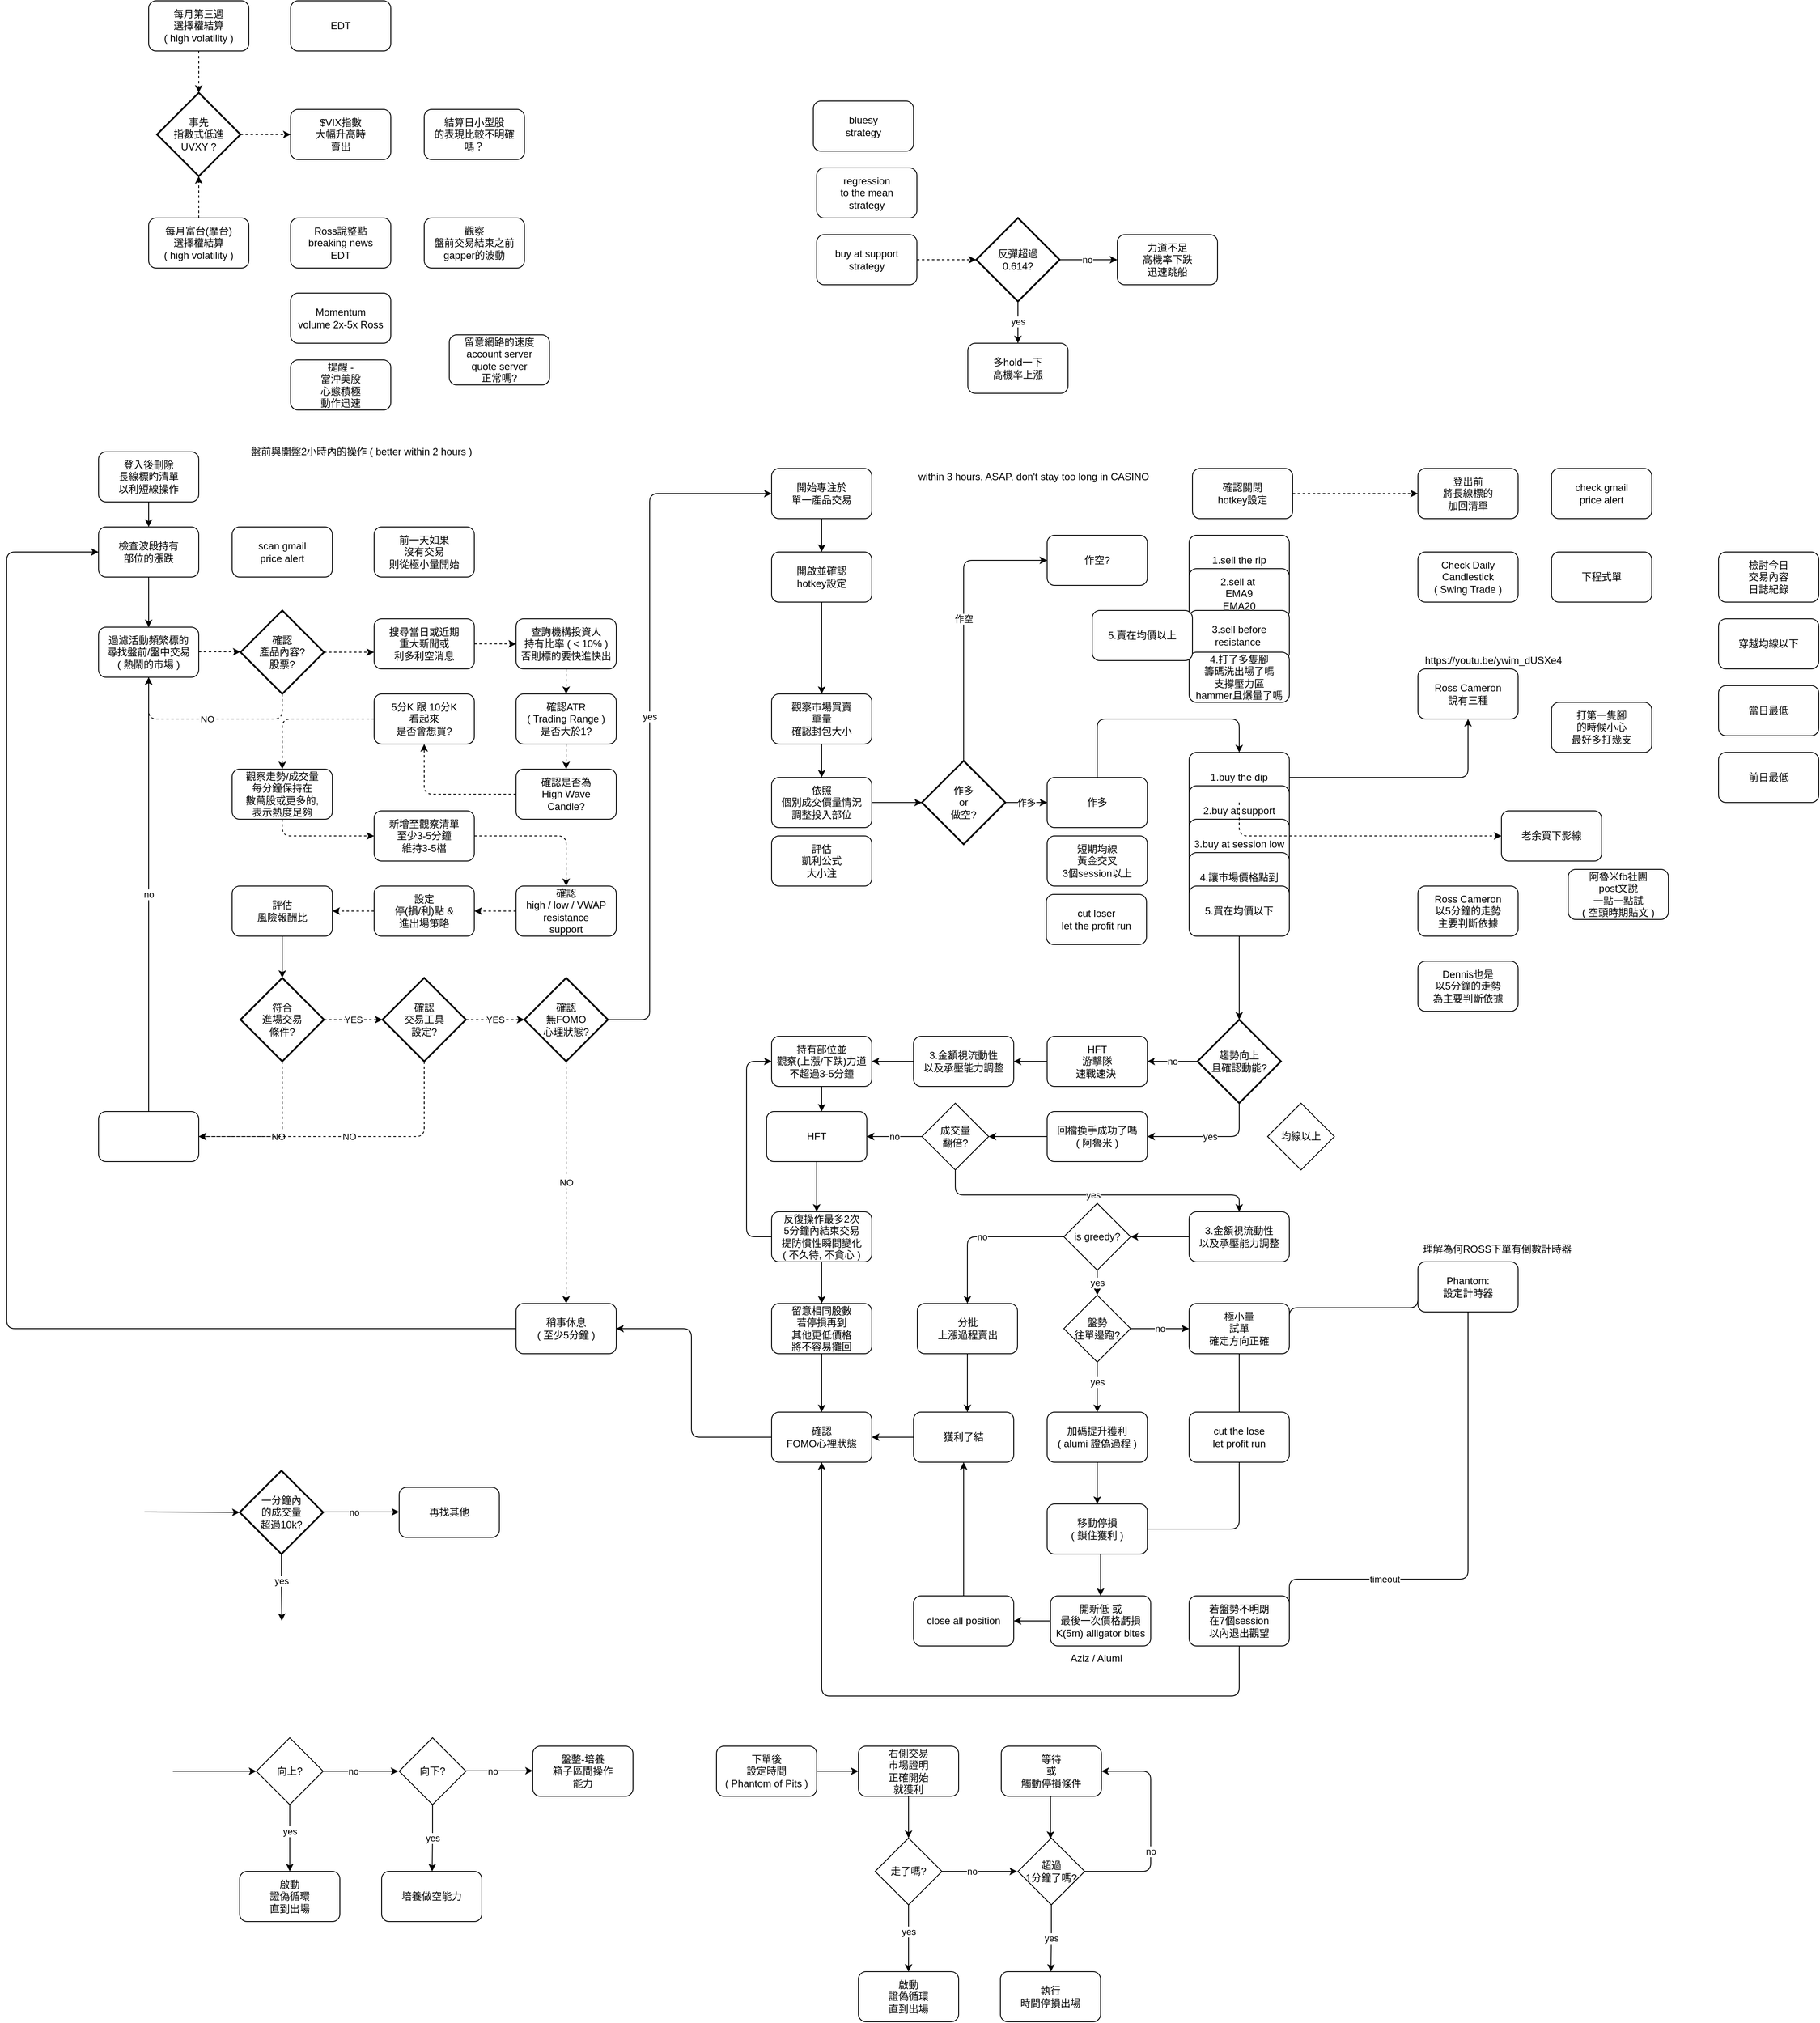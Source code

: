 <mxfile version="20.3.6" type="device" pages="2"><diagram id="2W2IRHp-vWOM0x0aQLfi" name="US trades"><mxGraphModel dx="946" dy="1697" grid="1" gridSize="10" guides="1" tooltips="1" connect="1" arrows="1" fold="1" page="1" pageScale="1" pageWidth="827" pageHeight="1169" math="0" shadow="0"><root><mxCell id="0"/><mxCell id="1" parent="0"/><mxCell id="skBQHpanSOeN_9HQ8_Ik-1" value="過濾活動頻繁標的&lt;br&gt;尋找盤前/盤中交易&lt;br&gt;( 熱鬧的市場 )&lt;br&gt;" style="rounded=1;whiteSpace=wrap;html=1;" parent="1" vertex="1"><mxGeometry x="140" y="230" width="120" height="60" as="geometry"/></mxCell><mxCell id="skBQHpanSOeN_9HQ8_Ik-2" value="登出前&lt;br&gt;將長線標的&lt;br&gt;加回清單" style="rounded=1;whiteSpace=wrap;html=1;" parent="1" vertex="1"><mxGeometry x="1720" y="40" width="120" height="60" as="geometry"/></mxCell><mxCell id="skBQHpanSOeN_9HQ8_Ik-3" value="登入後刪除&lt;br&gt;長線標旳清單&lt;br&gt;以利短線操作" style="rounded=1;whiteSpace=wrap;html=1;" parent="1" vertex="1"><mxGeometry x="140" y="20" width="120" height="60" as="geometry"/></mxCell><mxCell id="skBQHpanSOeN_9HQ8_Ik-4" value="" style="edgeStyle=elbowEdgeStyle;elbow=horizontal;endArrow=classic;html=1;exitX=0.5;exitY=1;exitDx=0;exitDy=0;entryX=0.5;entryY=0;entryDx=0;entryDy=0;" parent="1" source="skBQHpanSOeN_9HQ8_Ik-3" target="skBQHpanSOeN_9HQ8_Ik-11" edge="1"><mxGeometry width="50" height="50" relative="1" as="geometry"><mxPoint x="330" y="160" as="sourcePoint"/><mxPoint x="380" y="110" as="targetPoint"/></mxGeometry></mxCell><mxCell id="skBQHpanSOeN_9HQ8_Ik-5" value="查詢機構投資人&lt;br&gt;持有比率 ( &amp;lt; 10% )&lt;br&gt;否則標的要快進快出" style="rounded=1;whiteSpace=wrap;html=1;" parent="1" vertex="1"><mxGeometry x="640" y="220" width="120" height="60" as="geometry"/></mxCell><mxCell id="skBQHpanSOeN_9HQ8_Ik-7" value="搜尋當日或近期&lt;br&gt;重大新聞或&lt;br&gt;利多利空消息" style="rounded=1;whiteSpace=wrap;html=1;" parent="1" vertex="1"><mxGeometry x="470" y="220" width="120" height="60" as="geometry"/></mxCell><mxCell id="skBQHpanSOeN_9HQ8_Ik-9" value="確認ATR&lt;br&gt;( Trading Range )&lt;br&gt;是否大於1?" style="rounded=1;whiteSpace=wrap;html=1;" parent="1" vertex="1"><mxGeometry x="640" y="310" width="120" height="60" as="geometry"/></mxCell><mxCell id="skBQHpanSOeN_9HQ8_Ik-11" value="檢查波段持有&lt;br&gt;部位的漲跌" style="rounded=1;whiteSpace=wrap;html=1;" parent="1" vertex="1"><mxGeometry x="140" y="110" width="120" height="60" as="geometry"/></mxCell><mxCell id="skBQHpanSOeN_9HQ8_Ik-13" value="觀察走勢/成交量&lt;br&gt;每分鐘保持在&lt;br&gt;數萬股或更多的,&lt;br&gt;表示熱度足夠" style="rounded=1;whiteSpace=wrap;html=1;" parent="1" vertex="1"><mxGeometry x="300" y="400" width="120" height="60" as="geometry"/></mxCell><mxCell id="skBQHpanSOeN_9HQ8_Ik-15" value="新增至觀察清單&lt;br&gt;至少3-5分鐘&lt;br&gt;維持3-5檔" style="rounded=1;whiteSpace=wrap;html=1;" parent="1" vertex="1"><mxGeometry x="470" y="450" width="120" height="60" as="geometry"/></mxCell><mxCell id="skBQHpanSOeN_9HQ8_Ik-17" value="依照&lt;br&gt;個別成交價量情況&lt;br&gt;調整投入部位" style="rounded=1;whiteSpace=wrap;html=1;" parent="1" vertex="1"><mxGeometry x="946" y="410" width="120" height="60" as="geometry"/></mxCell><mxCell id="skBQHpanSOeN_9HQ8_Ik-19" value="作多" style="rounded=1;whiteSpace=wrap;html=1;" parent="1" vertex="1"><mxGeometry x="1276" y="410" width="120" height="60" as="geometry"/></mxCell><mxCell id="skBQHpanSOeN_9HQ8_Ik-20" value="作多&lt;br&gt;or&lt;br&gt;做空?" style="strokeWidth=2;html=1;shape=mxgraph.flowchart.decision;whiteSpace=wrap;" parent="1" vertex="1"><mxGeometry x="1126" y="390" width="100" height="100" as="geometry"/></mxCell><mxCell id="skBQHpanSOeN_9HQ8_Ik-21" value="" style="edgeStyle=elbowEdgeStyle;elbow=horizontal;endArrow=classic;html=1;exitX=0.5;exitY=1;exitDx=0;exitDy=0;" parent="1" source="EkM0skgZJjpNYzMxfoZq-1" target="0viMkFpUtA3ro9ZAQS6A-8" edge="1"><mxGeometry width="50" height="50" relative="1" as="geometry"><mxPoint x="1016" y="390" as="sourcePoint"/><mxPoint x="1016" y="430" as="targetPoint"/><Array as="points"/></mxGeometry></mxCell><mxCell id="skBQHpanSOeN_9HQ8_Ik-22" value="作空" style="edgeStyle=elbowEdgeStyle;elbow=horizontal;endArrow=classic;html=1;exitX=0.5;exitY=0;exitDx=0;exitDy=0;exitPerimeter=0;startArrow=none;entryX=0;entryY=0.5;entryDx=0;entryDy=0;" parent="1" source="skBQHpanSOeN_9HQ8_Ik-20" target="skBQHpanSOeN_9HQ8_Ik-24" edge="1"><mxGeometry width="50" height="50" relative="1" as="geometry"><mxPoint x="1026" y="470" as="sourcePoint"/><mxPoint x="1166" y="360" as="targetPoint"/><Array as="points"><mxPoint x="1176" y="420"/><mxPoint x="1326" y="360"/></Array></mxGeometry></mxCell><mxCell id="skBQHpanSOeN_9HQ8_Ik-23" value="作多" style="edgeStyle=elbowEdgeStyle;elbow=horizontal;endArrow=classic;html=1;startArrow=none;exitX=1;exitY=0.5;exitDx=0;exitDy=0;exitPerimeter=0;entryX=0;entryY=0.5;entryDx=0;entryDy=0;" parent="1" source="skBQHpanSOeN_9HQ8_Ik-20" target="skBQHpanSOeN_9HQ8_Ik-19" edge="1"><mxGeometry width="50" height="50" relative="1" as="geometry"><mxPoint x="1286" y="440" as="sourcePoint"/><mxPoint x="1276" y="340" as="targetPoint"/><Array as="points"/></mxGeometry></mxCell><mxCell id="skBQHpanSOeN_9HQ8_Ik-26" value="1.buy the dip" style="rounded=1;whiteSpace=wrap;html=1;align=center;" parent="1" vertex="1"><mxGeometry x="1446" y="380" width="120" height="60" as="geometry"/></mxCell><mxCell id="skBQHpanSOeN_9HQ8_Ik-27" value="2.buy at support" style="rounded=1;whiteSpace=wrap;html=1;" parent="1" vertex="1"><mxGeometry x="1446" y="420" width="120" height="60" as="geometry"/></mxCell><mxCell id="skBQHpanSOeN_9HQ8_Ik-29" value="" style="edgeStyle=elbowEdgeStyle;elbow=vertical;endArrow=classic;html=1;entryX=0.5;entryY=0;entryDx=0;entryDy=0;" parent="1" source="skBQHpanSOeN_9HQ8_Ik-19" target="skBQHpanSOeN_9HQ8_Ik-26" edge="1"><mxGeometry width="50" height="50" relative="1" as="geometry"><mxPoint x="1026" y="190" as="sourcePoint"/><mxPoint x="1486" y="340" as="targetPoint"/><Array as="points"><mxPoint x="1440" y="340"/></Array></mxGeometry></mxCell><mxCell id="skBQHpanSOeN_9HQ8_Ik-30" value="持有部位並&lt;br&gt;觀察(上漲/下跌)力道&lt;br&gt;不超過3-5分鐘" style="rounded=1;whiteSpace=wrap;html=1;" parent="1" vertex="1"><mxGeometry x="946" y="720" width="120" height="60" as="geometry"/></mxCell><mxCell id="skBQHpanSOeN_9HQ8_Ik-31" value="" style="edgeStyle=elbowEdgeStyle;elbow=horizontal;endArrow=classic;html=1;exitX=0.5;exitY=1;exitDx=0;exitDy=0;" parent="1" source="Uu_KWGpfgqPLzKU3aUC3-20" target="VhhBP-Niib41JX8jMxsJ-1" edge="1"><mxGeometry width="50" height="50" relative="1" as="geometry"><mxPoint x="1005.83" y="480" as="sourcePoint"/><mxPoint x="1066" y="500" as="targetPoint"/><Array as="points"><mxPoint x="1506" y="690"/></Array></mxGeometry></mxCell><mxCell id="skBQHpanSOeN_9HQ8_Ik-32" value="HFT&lt;br&gt;游擊隊&lt;br&gt;速戰速決&amp;nbsp;" style="rounded=1;whiteSpace=wrap;html=1;" parent="1" vertex="1"><mxGeometry x="1276" y="720" width="120" height="60" as="geometry"/></mxCell><mxCell id="skBQHpanSOeN_9HQ8_Ik-33" value="分批&lt;br&gt;上漲過程賣出" style="rounded=1;whiteSpace=wrap;html=1;" parent="1" vertex="1"><mxGeometry x="1120.5" y="1040" width="120" height="60" as="geometry"/></mxCell><mxCell id="skBQHpanSOeN_9HQ8_Ik-34" value="" style="edgeStyle=elbowEdgeStyle;elbow=vertical;endArrow=classic;html=1;entryX=1;entryY=0.5;entryDx=0;entryDy=0;" parent="1" source="skBQHpanSOeN_9HQ8_Ik-32" target="VhhBP-Niib41JX8jMxsJ-7" edge="1"><mxGeometry width="50" height="50" relative="1" as="geometry"><mxPoint x="1166" y="700" as="sourcePoint"/><mxPoint x="1226" y="670" as="targetPoint"/><Array as="points"/></mxGeometry></mxCell><mxCell id="skBQHpanSOeN_9HQ8_Ik-35" value="3.金額視流動性&lt;br&gt;以及承壓能力調整" style="rounded=1;whiteSpace=wrap;html=1;" parent="1" vertex="1"><mxGeometry x="1446" y="930" width="120" height="60" as="geometry"/></mxCell><mxCell id="skBQHpanSOeN_9HQ8_Ik-24" value="作空?" style="rounded=1;whiteSpace=wrap;html=1;" parent="1" vertex="1"><mxGeometry x="1276" y="120" width="120" height="60" as="geometry"/></mxCell><mxCell id="skBQHpanSOeN_9HQ8_Ik-41" value="" style="edgeStyle=elbowEdgeStyle;elbow=horizontal;endArrow=classic;html=1;dashed=1;entryX=0;entryY=0.5;entryDx=0;entryDy=0;exitX=0.5;exitY=1;exitDx=0;exitDy=0;" parent="1" source="skBQHpanSOeN_9HQ8_Ik-13" target="skBQHpanSOeN_9HQ8_Ik-15" edge="1"><mxGeometry width="50" height="50" relative="1" as="geometry"><mxPoint x="460" y="340" as="sourcePoint"/><mxPoint x="640" y="335" as="targetPoint"/><Array as="points"><mxPoint x="360" y="460"/></Array></mxGeometry></mxCell><mxCell id="skBQHpanSOeN_9HQ8_Ik-43" value="NO" style="edgeStyle=elbowEdgeStyle;elbow=horizontal;endArrow=classic;html=1;dashed=1;" parent="1" source="ZMTA7PW-a7Co3rukDNKd-3" target="AaKZ0EF2qf_AE9YELpaL-5" edge="1"><mxGeometry width="50" height="50" relative="1" as="geometry"><mxPoint x="300" y="540" as="sourcePoint"/><mxPoint x="430" y="370" as="targetPoint"/><Array as="points"><mxPoint x="360" y="840"/><mxPoint x="230" y="340"/></Array></mxGeometry></mxCell><mxCell id="skBQHpanSOeN_9HQ8_Ik-45" value="反復操作最多2次&lt;br&gt;5分鐘內結束交易&lt;br&gt;提防慣性瞬間變化&lt;br&gt;( 不久待, 不貪心 )" style="rounded=1;whiteSpace=wrap;html=1;" parent="1" vertex="1"><mxGeometry x="946" y="930" width="120" height="60" as="geometry"/></mxCell><mxCell id="skBQHpanSOeN_9HQ8_Ik-47" value="" style="edgeStyle=elbowEdgeStyle;elbow=horizontal;endArrow=classic;html=1;exitX=0;exitY=0.5;exitDx=0;exitDy=0;" parent="1" source="skBQHpanSOeN_9HQ8_Ik-45" target="skBQHpanSOeN_9HQ8_Ik-30" edge="1"><mxGeometry width="50" height="50" relative="1" as="geometry"><mxPoint x="1076" y="610" as="sourcePoint"/><mxPoint x="1276" y="580" as="targetPoint"/><Array as="points"><mxPoint x="916" y="600"/></Array></mxGeometry></mxCell><mxCell id="skBQHpanSOeN_9HQ8_Ik-48" value="稍事休息&lt;br&gt;( 至少5分鐘 )" style="rounded=1;whiteSpace=wrap;html=1;" parent="1" vertex="1"><mxGeometry x="640" y="1040" width="120" height="60" as="geometry"/></mxCell><mxCell id="skBQHpanSOeN_9HQ8_Ik-49" value="" style="edgeStyle=elbowEdgeStyle;elbow=horizontal;endArrow=classic;html=1;exitX=0.5;exitY=1;exitDx=0;exitDy=0;entryX=0.5;entryY=0;entryDx=0;entryDy=0;" parent="1" source="skBQHpanSOeN_9HQ8_Ik-45" target="Uu_KWGpfgqPLzKU3aUC3-11" edge="1"><mxGeometry width="50" height="50" relative="1" as="geometry"><mxPoint x="1016" y="720" as="sourcePoint"/><mxPoint x="1006" y="940" as="targetPoint"/><Array as="points"/></mxGeometry></mxCell><mxCell id="skBQHpanSOeN_9HQ8_Ik-50" value="" style="edgeStyle=elbowEdgeStyle;elbow=horizontal;endArrow=classic;html=1;entryX=0;entryY=0.5;entryDx=0;entryDy=0;exitX=0;exitY=0.5;exitDx=0;exitDy=0;" parent="1" source="skBQHpanSOeN_9HQ8_Ik-48" target="skBQHpanSOeN_9HQ8_Ik-11" edge="1"><mxGeometry width="50" height="50" relative="1" as="geometry"><mxPoint x="150" y="650" as="sourcePoint"/><mxPoint x="150" y="450" as="targetPoint"/><Array as="points"><mxPoint x="30" y="480"/></Array></mxGeometry></mxCell><mxCell id="skBQHpanSOeN_9HQ8_Ik-51" value="" style="edgeStyle=elbowEdgeStyle;elbow=horizontal;endArrow=classic;html=1;entryX=0.5;entryY=0;entryDx=0;entryDy=0;" parent="1" source="skBQHpanSOeN_9HQ8_Ik-11" target="skBQHpanSOeN_9HQ8_Ik-1" edge="1"><mxGeometry width="50" height="50" relative="1" as="geometry"><mxPoint x="210" y="90" as="sourcePoint"/><mxPoint x="210" y="120" as="targetPoint"/></mxGeometry></mxCell><mxCell id="skBQHpanSOeN_9HQ8_Ik-59" value="盤前與開盤2小時內的操作 ( better within 2 hours )" style="text;html=1;strokeColor=none;fillColor=none;align=center;verticalAlign=middle;whiteSpace=wrap;rounded=0;dashed=1;" parent="1" vertex="1"><mxGeometry x="320" y="10" width="270" height="20" as="geometry"/></mxCell><mxCell id="skBQHpanSOeN_9HQ8_Ik-60" value="scan gmail&lt;br&gt;price alert" style="rounded=1;whiteSpace=wrap;html=1;" parent="1" vertex="1"><mxGeometry x="300" y="110" width="120" height="60" as="geometry"/></mxCell><mxCell id="_6fpKBOjLZMXCEf4Lv_I-1" value="1.sell the rip" style="rounded=1;whiteSpace=wrap;html=1;" parent="1" vertex="1"><mxGeometry x="1446" y="120" width="120" height="60" as="geometry"/></mxCell><mxCell id="C_OK-YuIfiXgKfMNKGLl-2" value="yes" style="edgeStyle=elbowEdgeStyle;elbow=horizontal;endArrow=classic;html=1;exitX=1;exitY=0.5;exitDx=0;exitDy=0;exitPerimeter=0;entryX=0;entryY=0.5;entryDx=0;entryDy=0;" parent="1" source="C_OK-YuIfiXgKfMNKGLl-3" target="ZMTA7PW-a7Co3rukDNKd-10" edge="1"><mxGeometry width="50" height="50" relative="1" as="geometry"><mxPoint x="220" y="500" as="sourcePoint"/><mxPoint x="-30" y="840" as="targetPoint"/><Array as="points"><mxPoint x="800" y="400"/><mxPoint x="490" y="740"/><mxPoint x="810" y="280"/><mxPoint x="420" y="760"/><mxPoint x="800" y="320"/><mxPoint x="180" y="830"/></Array></mxGeometry></mxCell><mxCell id="C_OK-YuIfiXgKfMNKGLl-3" value="確認&lt;br&gt;無FOMO&lt;br&gt;心理狀態?" style="strokeWidth=2;html=1;shape=mxgraph.flowchart.decision;whiteSpace=wrap;" parent="1" vertex="1"><mxGeometry x="650" y="650" width="100" height="100" as="geometry"/></mxCell><mxCell id="C_OK-YuIfiXgKfMNKGLl-4" value="no" style="edgeStyle=elbowEdgeStyle;elbow=horizontal;endArrow=classic;html=1;entryX=0.5;entryY=1;entryDx=0;entryDy=0;exitX=0.5;exitY=0;exitDx=0;exitDy=0;" parent="1" source="AaKZ0EF2qf_AE9YELpaL-5" target="skBQHpanSOeN_9HQ8_Ik-1" edge="1"><mxGeometry width="50" height="50" relative="1" as="geometry"><mxPoint x="210" y="510" as="sourcePoint"/><mxPoint x="210" y="600" as="targetPoint"/><Array as="points"><mxPoint x="200" y="500"/></Array></mxGeometry></mxCell><mxCell id="W_NOA3347FtvShPqdSyt-1" value="評估&lt;br&gt;風險報酬比" style="rounded=1;whiteSpace=wrap;html=1;" parent="1" vertex="1"><mxGeometry x="300" y="540" width="120" height="60" as="geometry"/></mxCell><mxCell id="eWIeHxmlQqAwC8VUloCX-1" value="within 3 hours, ASAP, don't stay too long in CASINO" style="text;html=1;strokeColor=none;fillColor=none;align=center;verticalAlign=middle;whiteSpace=wrap;rounded=0;dashed=1;" parent="1" vertex="1"><mxGeometry x="1120" y="40" width="280" height="20" as="geometry"/></mxCell><mxCell id="VhhBP-Niib41JX8jMxsJ-1" value="趨勢向上&lt;br&gt;且確認動能?" style="strokeWidth=2;html=1;shape=mxgraph.flowchart.decision;whiteSpace=wrap;" parent="1" vertex="1"><mxGeometry x="1456" y="700" width="100" height="100" as="geometry"/></mxCell><mxCell id="VhhBP-Niib41JX8jMxsJ-2" value="no" style="edgeStyle=elbowEdgeStyle;elbow=horizontal;endArrow=classic;html=1;exitX=0;exitY=0.5;exitDx=0;exitDy=0;exitPerimeter=0;" parent="1" source="VhhBP-Niib41JX8jMxsJ-1" target="skBQHpanSOeN_9HQ8_Ik-32" edge="1"><mxGeometry width="50" height="50" relative="1" as="geometry"><mxPoint x="1016" y="540" as="sourcePoint"/><mxPoint x="1076" y="550" as="targetPoint"/><Array as="points"/></mxGeometry></mxCell><mxCell id="VhhBP-Niib41JX8jMxsJ-5" value="yes" style="edgeStyle=elbowEdgeStyle;elbow=vertical;endArrow=classic;html=1;entryX=1;entryY=0.5;entryDx=0;entryDy=0;" parent="1" target="Uu_KWGpfgqPLzKU3aUC3-9" edge="1"><mxGeometry width="50" height="50" relative="1" as="geometry"><mxPoint x="1506" y="800" as="sourcePoint"/><mxPoint x="1456" y="510" as="targetPoint"/><Array as="points"><mxPoint x="1456" y="840"/></Array></mxGeometry></mxCell><mxCell id="VhhBP-Niib41JX8jMxsJ-6" value="" style="edgeStyle=elbowEdgeStyle;elbow=vertical;endArrow=classic;html=1;" parent="1" source="skBQHpanSOeN_9HQ8_Ik-30" target="u6-GuaqWwv9v-J1z-GwI-6" edge="1"><mxGeometry width="50" height="50" relative="1" as="geometry"><mxPoint x="1286" y="760" as="sourcePoint"/><mxPoint x="1006" y="830" as="targetPoint"/><Array as="points"><mxPoint x="1006" y="730"/></Array></mxGeometry></mxCell><mxCell id="VhhBP-Niib41JX8jMxsJ-7" value="3.金額視流動性&lt;br&gt;以及承壓能力調整" style="rounded=1;whiteSpace=wrap;html=1;" parent="1" vertex="1"><mxGeometry x="1116" y="720" width="120" height="60" as="geometry"/></mxCell><mxCell id="VhhBP-Niib41JX8jMxsJ-9" value="" style="edgeStyle=elbowEdgeStyle;elbow=vertical;endArrow=classic;html=1;entryX=1;entryY=0.5;entryDx=0;entryDy=0;exitX=0;exitY=0.5;exitDx=0;exitDy=0;" parent="1" source="VhhBP-Niib41JX8jMxsJ-7" target="skBQHpanSOeN_9HQ8_Ik-30" edge="1"><mxGeometry width="50" height="50" relative="1" as="geometry"><mxPoint x="1346" y="730" as="sourcePoint"/><mxPoint x="1236" y="680" as="targetPoint"/><Array as="points"/></mxGeometry></mxCell><mxCell id="VhhBP-Niib41JX8jMxsJ-10" value="加碼提升獲利&lt;br&gt;( alumi 證偽過程 )" style="rounded=1;whiteSpace=wrap;html=1;" parent="1" vertex="1"><mxGeometry x="1276" y="1170" width="120" height="60" as="geometry"/></mxCell><mxCell id="VhhBP-Niib41JX8jMxsJ-11" value="is greedy?" style="rhombus;whiteSpace=wrap;html=1;" parent="1" vertex="1"><mxGeometry x="1296" y="920" width="80" height="80" as="geometry"/></mxCell><mxCell id="VhhBP-Niib41JX8jMxsJ-12" value="yes" style="edgeStyle=elbowEdgeStyle;elbow=vertical;endArrow=classic;html=1;" parent="1" source="VhhBP-Niib41JX8jMxsJ-11" target="wbfNIDW1-kOJPG0rf3Xk-1" edge="1"><mxGeometry width="50" height="50" relative="1" as="geometry"><mxPoint x="1516" y="890" as="sourcePoint"/><mxPoint x="1336" y="1060" as="targetPoint"/><Array as="points"><mxPoint x="1336" y="1030"/></Array></mxGeometry></mxCell><mxCell id="VhhBP-Niib41JX8jMxsJ-13" value="no" style="edgeStyle=elbowEdgeStyle;elbow=vertical;endArrow=classic;html=1;entryX=0.5;entryY=0;entryDx=0;entryDy=0;exitX=0;exitY=0.5;exitDx=0;exitDy=0;" parent="1" source="VhhBP-Niib41JX8jMxsJ-11" target="skBQHpanSOeN_9HQ8_Ik-33" edge="1"><mxGeometry width="50" height="50" relative="1" as="geometry"><mxPoint x="1346" y="1070" as="sourcePoint"/><mxPoint x="1246" y="1110" as="targetPoint"/><Array as="points"><mxPoint x="1266" y="960"/></Array></mxGeometry></mxCell><mxCell id="VhhBP-Niib41JX8jMxsJ-14" value="" style="edgeStyle=elbowEdgeStyle;elbow=vertical;endArrow=classic;html=1;entryX=1;entryY=0.5;entryDx=0;entryDy=0;exitX=0;exitY=0.5;exitDx=0;exitDy=0;" parent="1" source="skBQHpanSOeN_9HQ8_Ik-35" target="VhhBP-Niib41JX8jMxsJ-11" edge="1"><mxGeometry width="50" height="50" relative="1" as="geometry"><mxPoint x="1286" y="840" as="sourcePoint"/><mxPoint x="1246" y="840" as="targetPoint"/><Array as="points"/></mxGeometry></mxCell><mxCell id="VhhBP-Niib41JX8jMxsJ-15" value="確認&lt;br&gt;FOMO心裡狀態" style="rounded=1;whiteSpace=wrap;html=1;" parent="1" vertex="1"><mxGeometry x="946" y="1170" width="120" height="60" as="geometry"/></mxCell><mxCell id="VhhBP-Niib41JX8jMxsJ-16" value="" style="edgeStyle=elbowEdgeStyle;elbow=horizontal;endArrow=classic;html=1;entryX=1;entryY=0.5;entryDx=0;entryDy=0;exitX=0;exitY=0.5;exitDx=0;exitDy=0;" parent="1" source="VhhBP-Niib41JX8jMxsJ-15" target="skBQHpanSOeN_9HQ8_Ik-48" edge="1"><mxGeometry width="50" height="50" relative="1" as="geometry"><mxPoint x="210" y="1070" as="sourcePoint"/><mxPoint x="200" y="1400" as="targetPoint"/><Array as="points"><mxPoint x="850" y="1050"/><mxPoint x="-680" y="1360"/></Array></mxGeometry></mxCell><mxCell id="VhhBP-Niib41JX8jMxsJ-17" value="移動停損&lt;br&gt;( 鎖住獲利 )" style="rounded=1;whiteSpace=wrap;html=1;" parent="1" vertex="1"><mxGeometry x="1276" y="1280" width="120" height="60" as="geometry"/></mxCell><mxCell id="VhhBP-Niib41JX8jMxsJ-18" value="" style="edgeStyle=elbowEdgeStyle;elbow=vertical;endArrow=classic;html=1;entryX=0.5;entryY=0;entryDx=0;entryDy=0;" parent="1" source="VhhBP-Niib41JX8jMxsJ-10" target="VhhBP-Niib41JX8jMxsJ-17" edge="1"><mxGeometry width="50" height="50" relative="1" as="geometry"><mxPoint x="1456" y="1020" as="sourcePoint"/><mxPoint x="1386" y="1020" as="targetPoint"/><Array as="points"/></mxGeometry></mxCell><mxCell id="VhhBP-Niib41JX8jMxsJ-19" value="獲利了結" style="rounded=1;whiteSpace=wrap;html=1;" parent="1" vertex="1"><mxGeometry x="1116" y="1170" width="120" height="60" as="geometry"/></mxCell><mxCell id="VhhBP-Niib41JX8jMxsJ-20" value="" style="edgeStyle=elbowEdgeStyle;elbow=horizontal;endArrow=classic;html=1;exitX=0;exitY=0.5;exitDx=0;exitDy=0;" parent="1" source="VhhBP-Niib41JX8jMxsJ-19" target="VhhBP-Niib41JX8jMxsJ-15" edge="1"><mxGeometry width="50" height="50" relative="1" as="geometry"><mxPoint x="1016" y="1050" as="sourcePoint"/><mxPoint x="1016" y="1120" as="targetPoint"/><Array as="points"/></mxGeometry></mxCell><mxCell id="VhhBP-Niib41JX8jMxsJ-21" value="" style="edgeStyle=elbowEdgeStyle;elbow=horizontal;endArrow=classic;html=1;exitX=0.5;exitY=1;exitDx=0;exitDy=0;" parent="1" source="skBQHpanSOeN_9HQ8_Ik-33" target="VhhBP-Niib41JX8jMxsJ-19" edge="1"><mxGeometry width="50" height="50" relative="1" as="geometry"><mxPoint x="1126" y="1100" as="sourcePoint"/><mxPoint x="1076" y="1100" as="targetPoint"/><Array as="points"/></mxGeometry></mxCell><mxCell id="VhhBP-Niib41JX8jMxsJ-22" value="" style="edgeStyle=elbowEdgeStyle;elbow=vertical;endArrow=classic;html=1;" parent="1" source="VhhBP-Niib41JX8jMxsJ-17" edge="1"><mxGeometry width="50" height="50" relative="1" as="geometry"><mxPoint x="1186" y="1050" as="sourcePoint"/><mxPoint x="1340" y="1390" as="targetPoint"/><Array as="points"><mxPoint x="1336" y="1330"/></Array></mxGeometry></mxCell><mxCell id="VhhBP-Niib41JX8jMxsJ-23" value="確認&lt;br&gt;產品內容?&lt;br&gt;股票?" style="strokeWidth=2;html=1;shape=mxgraph.flowchart.decision;whiteSpace=wrap;" parent="1" vertex="1"><mxGeometry x="310" y="210" width="100" height="100" as="geometry"/></mxCell><mxCell id="VhhBP-Niib41JX8jMxsJ-26" value="" style="edgeStyle=elbowEdgeStyle;elbow=vertical;endArrow=classic;html=1;entryX=0.5;entryY=0;entryDx=0;entryDy=0;exitX=0.5;exitY=1;exitDx=0;exitDy=0;" parent="1" source="ZMTA7PW-a7Co3rukDNKd-10" target="EkM0skgZJjpNYzMxfoZq-1" edge="1"><mxGeometry width="50" height="50" relative="1" as="geometry"><mxPoint x="1490" y="90" as="sourcePoint"/><mxPoint x="1920" y="130" as="targetPoint"/><Array as="points"><mxPoint x="1020" y="130"/></Array></mxGeometry></mxCell><mxCell id="VhhBP-Niib41JX8jMxsJ-27" value="確認&lt;br&gt;交易工具&lt;br&gt;設定?" style="strokeWidth=2;html=1;shape=mxgraph.flowchart.decision;whiteSpace=wrap;" parent="1" vertex="1"><mxGeometry x="480" y="650" width="100" height="100" as="geometry"/></mxCell><mxCell id="EkM0skgZJjpNYzMxfoZq-1" value="開啟並確認&lt;br&gt;hotkey設定" style="rounded=1;whiteSpace=wrap;html=1;" parent="1" vertex="1"><mxGeometry x="946" y="140" width="120" height="60" as="geometry"/></mxCell><mxCell id="EkM0skgZJjpNYzMxfoZq-2" value="" style="edgeStyle=elbowEdgeStyle;elbow=horizontal;endArrow=classic;html=1;entryX=0;entryY=0.5;entryDx=0;entryDy=0;exitX=1;exitY=0.5;exitDx=0;exitDy=0;entryPerimeter=0;" parent="1" source="skBQHpanSOeN_9HQ8_Ik-17" target="skBQHpanSOeN_9HQ8_Ik-20" edge="1"><mxGeometry width="50" height="50" relative="1" as="geometry"><mxPoint x="1076" y="560" as="sourcePoint"/><mxPoint x="1126" y="460" as="targetPoint"/><Array as="points"><mxPoint x="1100" y="440"/><mxPoint x="1006" y="500"/></Array></mxGeometry></mxCell><mxCell id="EkM0skgZJjpNYzMxfoZq-3" value="確認關閉&lt;br&gt;hotkey設定" style="rounded=1;whiteSpace=wrap;html=1;" parent="1" vertex="1"><mxGeometry x="1450" y="40" width="120" height="60" as="geometry"/></mxCell><mxCell id="1WfiTx5VEYkJO1Hu9jlq-1" value="Check Daily Candlestick&lt;br&gt;( Swing Trade )" style="rounded=1;whiteSpace=wrap;html=1;" parent="1" vertex="1"><mxGeometry x="1720" y="140" width="120" height="60" as="geometry"/></mxCell><mxCell id="1WfiTx5VEYkJO1Hu9jlq-2" value="3.buy at session low" style="rounded=1;whiteSpace=wrap;html=1;" parent="1" vertex="1"><mxGeometry x="1446" y="460" width="120" height="60" as="geometry"/></mxCell><mxCell id="skBQHpanSOeN_9HQ8_Ik-28" value="4.讓市場價格點到" style="rounded=1;whiteSpace=wrap;html=1;" parent="1" vertex="1"><mxGeometry x="1446" y="500" width="120" height="60" as="geometry"/></mxCell><mxCell id="Knp_QD3zdvXwg-ZzL5qu-1" value="每月第三週&lt;br&gt;選擇權結算&lt;br&gt;( high volatility )" style="rounded=1;whiteSpace=wrap;html=1;" parent="1" vertex="1"><mxGeometry x="200" y="-520" width="120" height="60" as="geometry"/></mxCell><mxCell id="Knp_QD3zdvXwg-ZzL5qu-2" value="事先&lt;br&gt;指數式低進&lt;br&gt;UVXY ?" style="strokeWidth=2;html=1;shape=mxgraph.flowchart.decision;whiteSpace=wrap;" parent="1" vertex="1"><mxGeometry x="210" y="-410" width="100" height="100" as="geometry"/></mxCell><mxCell id="Knp_QD3zdvXwg-ZzL5qu-3" value="" style="edgeStyle=elbowEdgeStyle;elbow=horizontal;endArrow=classic;html=1;dashed=1;" parent="1" source="Knp_QD3zdvXwg-ZzL5qu-1" target="Knp_QD3zdvXwg-ZzL5qu-2" edge="1"><mxGeometry width="50" height="50" relative="1" as="geometry"><mxPoint x="60" y="-360.5" as="sourcePoint"/><mxPoint x="110" y="-360.5" as="targetPoint"/><Array as="points"><mxPoint x="260" y="-440"/><mxPoint x="70" y="-360.5"/></Array></mxGeometry></mxCell><mxCell id="Knp_QD3zdvXwg-ZzL5qu-4" value="" style="edgeStyle=elbowEdgeStyle;elbow=horizontal;endArrow=classic;html=1;dashed=1;" parent="1" source="Knp_QD3zdvXwg-ZzL5qu-2" target="Knp_QD3zdvXwg-ZzL5qu-5" edge="1"><mxGeometry width="50" height="50" relative="1" as="geometry"><mxPoint x="220" y="-360.5" as="sourcePoint"/><mxPoint x="280" y="-360.5" as="targetPoint"/><Array as="points"><mxPoint x="240" y="-360.5"/></Array></mxGeometry></mxCell><mxCell id="Knp_QD3zdvXwg-ZzL5qu-5" value="$VIX指數&lt;br&gt;大幅升高時&lt;br&gt;賣出" style="rounded=1;whiteSpace=wrap;html=1;" parent="1" vertex="1"><mxGeometry x="370" y="-390" width="120" height="60" as="geometry"/></mxCell><mxCell id="Cetyac1BlZ-1omTwtbpA-1" value="每月富台(摩台)&lt;br&gt;選擇權結算&lt;br&gt;( high volatility )" style="rounded=1;whiteSpace=wrap;html=1;" parent="1" vertex="1"><mxGeometry x="200" y="-260" width="120" height="60" as="geometry"/></mxCell><mxCell id="Cetyac1BlZ-1omTwtbpA-2" value="" style="edgeStyle=elbowEdgeStyle;elbow=horizontal;endArrow=classic;html=1;dashed=1;entryX=0.5;entryY=1;entryDx=0;entryDy=0;entryPerimeter=0;" parent="1" source="Cetyac1BlZ-1omTwtbpA-1" target="Knp_QD3zdvXwg-ZzL5qu-2" edge="1"><mxGeometry width="50" height="50" relative="1" as="geometry"><mxPoint x="70" y="-280.5" as="sourcePoint"/><mxPoint x="130" y="-280.5" as="targetPoint"/><Array as="points"><mxPoint x="260" y="-270"/></Array></mxGeometry></mxCell><mxCell id="ZMTA7PW-a7Co3rukDNKd-1" value="確認&lt;br&gt;high / low / VWAP&lt;br&gt;resistance&lt;br&gt;support" style="rounded=1;whiteSpace=wrap;html=1;" parent="1" vertex="1"><mxGeometry x="640" y="540" width="120" height="60" as="geometry"/></mxCell><mxCell id="ZMTA7PW-a7Co3rukDNKd-2" value="" style="edgeStyle=elbowEdgeStyle;elbow=horizontal;endArrow=classic;html=1;dashed=1;exitX=0;exitY=0.5;exitDx=0;exitDy=0;entryX=1;entryY=0.5;entryDx=0;entryDy=0;" parent="1" source="ZMTA7PW-a7Co3rukDNKd-1" target="ZMTA7PW-a7Co3rukDNKd-5" edge="1"><mxGeometry width="50" height="50" relative="1" as="geometry"><mxPoint x="480" y="425" as="sourcePoint"/><mxPoint x="360" y="475" as="targetPoint"/><Array as="points"/></mxGeometry></mxCell><mxCell id="ZMTA7PW-a7Co3rukDNKd-3" value="符合&lt;br&gt;進場交易&lt;br&gt;條件?" style="strokeWidth=2;html=1;shape=mxgraph.flowchart.decision;whiteSpace=wrap;" parent="1" vertex="1"><mxGeometry x="310" y="650" width="100" height="100" as="geometry"/></mxCell><mxCell id="ZMTA7PW-a7Co3rukDNKd-4" value="YES" style="edgeStyle=elbowEdgeStyle;elbow=horizontal;endArrow=classic;html=1;dashed=1;exitX=1;exitY=0.5;exitDx=0;exitDy=0;exitPerimeter=0;entryX=0;entryY=0.5;entryDx=0;entryDy=0;entryPerimeter=0;" parent="1" source="ZMTA7PW-a7Co3rukDNKd-3" target="VhhBP-Niib41JX8jMxsJ-27" edge="1"><mxGeometry width="50" height="50" relative="1" as="geometry"><mxPoint x="340" y="720" as="sourcePoint"/><mxPoint x="490" y="710" as="targetPoint"/><Array as="points"/></mxGeometry></mxCell><mxCell id="ZMTA7PW-a7Co3rukDNKd-5" value="設定&lt;br&gt;停(損/利)點 &amp;amp;&lt;br&gt;進出場策略" style="rounded=1;whiteSpace=wrap;html=1;" parent="1" vertex="1"><mxGeometry x="470" y="540" width="120" height="60" as="geometry"/></mxCell><mxCell id="ZMTA7PW-a7Co3rukDNKd-10" value="開始專注於&lt;br&gt;單一產品交易" style="rounded=1;whiteSpace=wrap;html=1;" parent="1" vertex="1"><mxGeometry x="946" y="40" width="120" height="60" as="geometry"/></mxCell><mxCell id="ZMTA7PW-a7Co3rukDNKd-11" value="NO" style="edgeStyle=elbowEdgeStyle;elbow=horizontal;endArrow=classic;html=1;dashed=1;exitX=0.5;exitY=1;exitDx=0;exitDy=0;entryX=1;entryY=0.5;entryDx=0;entryDy=0;exitPerimeter=0;" parent="1" source="VhhBP-Niib41JX8jMxsJ-27" target="AaKZ0EF2qf_AE9YELpaL-5" edge="1"><mxGeometry width="50" height="50" relative="1" as="geometry"><mxPoint x="540" y="650" as="sourcePoint"/><mxPoint x="310" y="730" as="targetPoint"/><Array as="points"><mxPoint x="530" y="800"/><mxPoint x="250" y="360"/></Array></mxGeometry></mxCell><mxCell id="AaKZ0EF2qf_AE9YELpaL-1" value="" style="edgeStyle=elbowEdgeStyle;elbow=vertical;endArrow=classic;html=1;dashed=1;entryX=0;entryY=0.5;entryDx=0;entryDy=0;entryPerimeter=0;" parent="1" source="skBQHpanSOeN_9HQ8_Ik-1" target="VhhBP-Niib41JX8jMxsJ-23" edge="1"><mxGeometry width="50" height="50" relative="1" as="geometry"><mxPoint x="270" y="259.5" as="sourcePoint"/><mxPoint x="310" y="259.5" as="targetPoint"/><Array as="points"><mxPoint x="290" y="259.5"/></Array></mxGeometry></mxCell><mxCell id="AaKZ0EF2qf_AE9YELpaL-2" value="" style="edgeStyle=elbowEdgeStyle;elbow=vertical;endArrow=classic;html=1;dashed=1;exitX=1;exitY=0.5;exitDx=0;exitDy=0;exitPerimeter=0;" parent="1" source="VhhBP-Niib41JX8jMxsJ-23" edge="1"><mxGeometry width="50" height="50" relative="1" as="geometry"><mxPoint x="430" y="259.5" as="sourcePoint"/><mxPoint x="470" y="259.5" as="targetPoint"/><Array as="points"><mxPoint x="440" y="260"/></Array></mxGeometry></mxCell><mxCell id="AaKZ0EF2qf_AE9YELpaL-3" value="" style="edgeStyle=elbowEdgeStyle;elbow=vertical;endArrow=classic;html=1;dashed=1;exitX=0.5;exitY=1;exitDx=0;exitDy=0;" parent="1" source="skBQHpanSOeN_9HQ8_Ik-5" target="skBQHpanSOeN_9HQ8_Ik-9" edge="1"><mxGeometry width="50" height="50" relative="1" as="geometry"><mxPoint x="430" y="279.5" as="sourcePoint"/><mxPoint x="480" y="279.5" as="targetPoint"/><Array as="points"/></mxGeometry></mxCell><mxCell id="AaKZ0EF2qf_AE9YELpaL-4" value="" style="edgeStyle=elbowEdgeStyle;elbow=horizontal;endArrow=classic;html=1;dashed=1;" parent="1" target="W_NOA3347FtvShPqdSyt-1" edge="1"><mxGeometry width="50" height="50" relative="1" as="geometry"><mxPoint x="470" y="570" as="sourcePoint"/><mxPoint x="470" y="580" as="targetPoint"/><Array as="points"/></mxGeometry></mxCell><mxCell id="AaKZ0EF2qf_AE9YELpaL-5" value="" style="rounded=1;whiteSpace=wrap;html=1;" parent="1" vertex="1"><mxGeometry x="140" y="810" width="120" height="60" as="geometry"/></mxCell><mxCell id="AaKZ0EF2qf_AE9YELpaL-6" value="YES" style="edgeStyle=elbowEdgeStyle;elbow=horizontal;endArrow=classic;html=1;dashed=1;exitX=1;exitY=0.5;exitDx=0;exitDy=0;exitPerimeter=0;entryX=0;entryY=0.5;entryDx=0;entryDy=0;entryPerimeter=0;" parent="1" source="VhhBP-Niib41JX8jMxsJ-27" target="C_OK-YuIfiXgKfMNKGLl-3" edge="1"><mxGeometry width="50" height="50" relative="1" as="geometry"><mxPoint x="420" y="710" as="sourcePoint"/><mxPoint x="490" y="710" as="targetPoint"/><Array as="points"/></mxGeometry></mxCell><mxCell id="AaKZ0EF2qf_AE9YELpaL-7" value="NO" style="edgeStyle=elbowEdgeStyle;elbow=horizontal;endArrow=classic;html=1;dashed=1;entryX=0.5;entryY=0;entryDx=0;entryDy=0;" parent="1" source="C_OK-YuIfiXgKfMNKGLl-3" target="skBQHpanSOeN_9HQ8_Ik-48" edge="1"><mxGeometry width="50" height="50" relative="1" as="geometry"><mxPoint x="540" y="780" as="sourcePoint"/><mxPoint x="270" y="850" as="targetPoint"/><Array as="points"><mxPoint x="700" y="840"/><mxPoint x="260" y="370"/></Array></mxGeometry></mxCell><mxCell id="AaKZ0EF2qf_AE9YELpaL-8" value="" style="edgeStyle=elbowEdgeStyle;elbow=vertical;endArrow=classic;html=1;dashed=1;exitX=1;exitY=0.5;exitDx=0;exitDy=0;entryX=0;entryY=0.5;entryDx=0;entryDy=0;" parent="1" source="skBQHpanSOeN_9HQ8_Ik-7" target="skBQHpanSOeN_9HQ8_Ik-5" edge="1"><mxGeometry width="50" height="50" relative="1" as="geometry"><mxPoint x="420" y="270" as="sourcePoint"/><mxPoint x="480" y="269.5" as="targetPoint"/><Array as="points"><mxPoint x="620" y="250"/></Array></mxGeometry></mxCell><mxCell id="AaKZ0EF2qf_AE9YELpaL-9" value="NO" style="edgeStyle=elbowEdgeStyle;elbow=horizontal;endArrow=classic;html=1;dashed=1;exitX=0.5;exitY=1;exitDx=0;exitDy=0;exitPerimeter=0;entryX=0.5;entryY=1;entryDx=0;entryDy=0;" parent="1" source="VhhBP-Niib41JX8jMxsJ-23" target="skBQHpanSOeN_9HQ8_Ik-1" edge="1"><mxGeometry width="50" height="50" relative="1" as="geometry"><mxPoint x="370" y="780" as="sourcePoint"/><mxPoint x="270" y="850" as="targetPoint"/><Array as="points"><mxPoint x="280" y="340"/><mxPoint x="240" y="350"/></Array></mxGeometry></mxCell><mxCell id="AaKZ0EF2qf_AE9YELpaL-12" value="" style="edgeStyle=elbowEdgeStyle;elbow=vertical;endArrow=classic;html=1;entryX=0.5;entryY=0;entryDx=0;entryDy=0;entryPerimeter=0;exitX=0.5;exitY=1;exitDx=0;exitDy=0;" parent="1" source="W_NOA3347FtvShPqdSyt-1" target="ZMTA7PW-a7Co3rukDNKd-3" edge="1"><mxGeometry width="50" height="50" relative="1" as="geometry"><mxPoint x="430" y="640" as="sourcePoint"/><mxPoint x="480" y="590" as="targetPoint"/></mxGeometry></mxCell><mxCell id="wbfNIDW1-kOJPG0rf3Xk-1" value="盤勢&lt;br&gt;往單邊跑?" style="rhombus;whiteSpace=wrap;html=1;" parent="1" vertex="1"><mxGeometry x="1296" y="1030" width="80" height="80" as="geometry"/></mxCell><mxCell id="wbfNIDW1-kOJPG0rf3Xk-2" value="yes" style="edgeStyle=elbowEdgeStyle;elbow=vertical;endArrow=classic;html=1;entryX=0.5;entryY=0;entryDx=0;entryDy=0;exitX=0.5;exitY=1;exitDx=0;exitDy=0;" parent="1" source="wbfNIDW1-kOJPG0rf3Xk-1" target="VhhBP-Niib41JX8jMxsJ-10" edge="1"><mxGeometry x="-0.2" width="50" height="50" relative="1" as="geometry"><mxPoint x="1346" y="1010" as="sourcePoint"/><mxPoint x="1346" y="1060" as="targetPoint"/><Array as="points"><mxPoint x="1356" y="1150"/></Array><mxPoint as="offset"/></mxGeometry></mxCell><mxCell id="wbfNIDW1-kOJPG0rf3Xk-3" value="no" style="edgeStyle=elbowEdgeStyle;elbow=vertical;endArrow=classic;html=1;entryX=0;entryY=0.5;entryDx=0;entryDy=0;exitX=1;exitY=0.5;exitDx=0;exitDy=0;" parent="1" source="wbfNIDW1-kOJPG0rf3Xk-1" target="Uu_KWGpfgqPLzKU3aUC3-17" edge="1"><mxGeometry width="50" height="50" relative="1" as="geometry"><mxPoint x="1446" y="1100" as="sourcePoint"/><mxPoint x="1446" y="1160" as="targetPoint"/><Array as="points"><mxPoint x="1410" y="1070"/></Array></mxGeometry></mxCell><mxCell id="wbfNIDW1-kOJPG0rf3Xk-4" value="若盤勢不明朗&lt;br&gt;在7個session&lt;br&gt;以內退出觀望" style="rounded=1;whiteSpace=wrap;html=1;" parent="1" vertex="1"><mxGeometry x="1446" y="1390" width="120" height="60" as="geometry"/></mxCell><mxCell id="wbfNIDW1-kOJPG0rf3Xk-5" value="" style="edgeStyle=elbowEdgeStyle;elbow=vertical;endArrow=classic;html=1;entryX=0.5;entryY=1;entryDx=0;entryDy=0;exitX=0.5;exitY=1;exitDx=0;exitDy=0;" parent="1" source="wbfNIDW1-kOJPG0rf3Xk-4" target="VhhBP-Niib41JX8jMxsJ-15" edge="1"><mxGeometry width="50" height="50" relative="1" as="geometry"><mxPoint x="1226" y="1480" as="sourcePoint"/><mxPoint x="1276" y="1430" as="targetPoint"/><Array as="points"><mxPoint x="1250" y="1510"/></Array></mxGeometry></mxCell><mxCell id="Uu_KWGpfgqPLzKU3aUC3-1" value="確認是否為&lt;br&gt;High Wave&lt;br&gt;Candle?" style="rounded=1;whiteSpace=wrap;html=1;" parent="1" vertex="1"><mxGeometry x="640" y="400" width="120" height="60" as="geometry"/></mxCell><mxCell id="Uu_KWGpfgqPLzKU3aUC3-2" value="" style="edgeStyle=elbowEdgeStyle;elbow=horizontal;endArrow=classic;html=1;dashed=1;exitX=0.5;exitY=1;exitDx=0;exitDy=0;entryX=0.5;entryY=0;entryDx=0;entryDy=0;" parent="1" source="skBQHpanSOeN_9HQ8_Ik-9" target="Uu_KWGpfgqPLzKU3aUC3-1" edge="1"><mxGeometry width="50" height="50" relative="1" as="geometry"><mxPoint x="650" y="440" as="sourcePoint"/><mxPoint x="600" y="350" as="targetPoint"/><Array as="points"/></mxGeometry></mxCell><mxCell id="Uu_KWGpfgqPLzKU3aUC3-4" value="" style="edgeStyle=elbowEdgeStyle;elbow=vertical;endArrow=classic;html=1;exitX=1;exitY=0.5;exitDx=0;exitDy=0;entryX=0;entryY=0.5;entryDx=0;entryDy=0;dashed=1;" parent="1" source="EkM0skgZJjpNYzMxfoZq-3" target="skBQHpanSOeN_9HQ8_Ik-2" edge="1"><mxGeometry width="50" height="50" relative="1" as="geometry"><mxPoint x="1580" y="139.5" as="sourcePoint"/><mxPoint x="1630" y="139.5" as="targetPoint"/><Array as="points"><mxPoint x="1650" y="70"/></Array></mxGeometry></mxCell><mxCell id="Uu_KWGpfgqPLzKU3aUC3-5" value="check gmail&lt;br&gt;price alert" style="rounded=1;whiteSpace=wrap;html=1;" parent="1" vertex="1"><mxGeometry x="1880" y="40" width="120" height="60" as="geometry"/></mxCell><mxCell id="Uu_KWGpfgqPLzKU3aUC3-6" value="2.sell at&amp;nbsp;&lt;br&gt;EMA9&lt;br&gt;EMA20" style="rounded=1;whiteSpace=wrap;html=1;" parent="1" vertex="1"><mxGeometry x="1446" y="160" width="120" height="60" as="geometry"/></mxCell><mxCell id="Uu_KWGpfgqPLzKU3aUC3-7" value="3.sell before&lt;br&gt;resistance&amp;nbsp;&lt;br&gt;" style="rounded=1;whiteSpace=wrap;html=1;" parent="1" vertex="1"><mxGeometry x="1446" y="210" width="120" height="60" as="geometry"/></mxCell><mxCell id="Uu_KWGpfgqPLzKU3aUC3-8" value="4.打了多隻腳&lt;br&gt;籌碼洗出場了嗎&lt;br&gt;支撐壓力區&lt;br&gt;hammer且爆量了嗎" style="rounded=1;whiteSpace=wrap;html=1;" parent="1" vertex="1"><mxGeometry x="1446" y="260" width="120" height="60" as="geometry"/></mxCell><mxCell id="Uu_KWGpfgqPLzKU3aUC3-9" value="回檔換手成功了嗎&lt;br&gt;( 阿魯米 )" style="rounded=1;whiteSpace=wrap;html=1;" parent="1" vertex="1"><mxGeometry x="1276" y="810" width="120" height="60" as="geometry"/></mxCell><mxCell id="Uu_KWGpfgqPLzKU3aUC3-10" value="評估&lt;br&gt;凱利公式&lt;br&gt;大小注" style="rounded=1;whiteSpace=wrap;html=1;" parent="1" vertex="1"><mxGeometry x="946" y="480" width="120" height="60" as="geometry"/></mxCell><mxCell id="Uu_KWGpfgqPLzKU3aUC3-11" value="留意相同股數&lt;br&gt;若停損再到&lt;br&gt;其他更低價格&lt;br&gt;將不容易攤回" style="rounded=1;whiteSpace=wrap;html=1;" parent="1" vertex="1"><mxGeometry x="946" y="1040" width="120" height="60" as="geometry"/></mxCell><mxCell id="Uu_KWGpfgqPLzKU3aUC3-12" value="" style="edgeStyle=elbowEdgeStyle;elbow=horizontal;endArrow=classic;html=1;entryX=0.5;entryY=0;entryDx=0;entryDy=0;" parent="1" source="Uu_KWGpfgqPLzKU3aUC3-11" target="VhhBP-Niib41JX8jMxsJ-15" edge="1"><mxGeometry width="50" height="50" relative="1" as="geometry"><mxPoint x="1005.5" y="1110" as="sourcePoint"/><mxPoint x="1005.5" y="1160" as="targetPoint"/><Array as="points"/></mxGeometry></mxCell><mxCell id="Uu_KWGpfgqPLzKU3aUC3-13" value="開新低&amp;nbsp;或&lt;br&gt;最後一次價格虧損&lt;br&gt;K(5m) alligator bites" style="rounded=1;whiteSpace=wrap;html=1;" parent="1" vertex="1"><mxGeometry x="1280" y="1390" width="120" height="60" as="geometry"/></mxCell><mxCell id="Uu_KWGpfgqPLzKU3aUC3-14" value="" style="edgeStyle=elbowEdgeStyle;elbow=horizontal;endArrow=classic;html=1;entryX=0.5;entryY=1;entryDx=0;entryDy=0;" parent="1" source="Uu_KWGpfgqPLzKU3aUC3-15" target="VhhBP-Niib41JX8jMxsJ-19" edge="1"><mxGeometry width="50" height="50" relative="1" as="geometry"><mxPoint x="1170" y="1430" as="sourcePoint"/><mxPoint x="1246" y="1340" as="targetPoint"/><Array as="points"><mxPoint x="1176" y="1410"/></Array></mxGeometry></mxCell><mxCell id="Uu_KWGpfgqPLzKU3aUC3-15" value="close all position" style="rounded=1;whiteSpace=wrap;html=1;" parent="1" vertex="1"><mxGeometry x="1116" y="1390" width="120" height="60" as="geometry"/></mxCell><mxCell id="Uu_KWGpfgqPLzKU3aUC3-16" value="" style="edgeStyle=elbowEdgeStyle;elbow=vertical;endArrow=classic;html=1;entryX=1;entryY=0.5;entryDx=0;entryDy=0;exitX=0;exitY=0.5;exitDx=0;exitDy=0;" parent="1" source="Uu_KWGpfgqPLzKU3aUC3-13" target="Uu_KWGpfgqPLzKU3aUC3-15" edge="1"><mxGeometry width="50" height="50" relative="1" as="geometry"><mxPoint x="1286" y="1340" as="sourcePoint"/><mxPoint x="1246" y="1340" as="targetPoint"/><Array as="points"><mxPoint x="1260" y="1420"/></Array></mxGeometry></mxCell><mxCell id="Uu_KWGpfgqPLzKU3aUC3-17" value="極小量&lt;br&gt;試單&lt;br&gt;確定方向正確" style="rounded=1;whiteSpace=wrap;html=1;" parent="1" vertex="1"><mxGeometry x="1446" y="1040" width="120" height="60" as="geometry"/></mxCell><mxCell id="Uu_KWGpfgqPLzKU3aUC3-18" value="" style="edgeStyle=elbowEdgeStyle;elbow=vertical;endArrow=classic;html=1;startArrow=none;" parent="1" edge="1"><mxGeometry width="50" height="50" relative="1" as="geometry"><mxPoint x="1506" y="1170" as="sourcePoint"/><mxPoint x="1506" y="1170" as="targetPoint"/><Array as="points"/></mxGeometry></mxCell><mxCell id="Uu_KWGpfgqPLzKU3aUC3-19" value="5.賣在均價以上" style="rounded=1;whiteSpace=wrap;html=1;" parent="1" vertex="1"><mxGeometry x="1330" y="210" width="120" height="60" as="geometry"/></mxCell><mxCell id="Uu_KWGpfgqPLzKU3aUC3-20" value="5.買在均價以下" style="rounded=1;whiteSpace=wrap;html=1;" parent="1" vertex="1"><mxGeometry x="1446" y="540" width="120" height="60" as="geometry"/></mxCell><mxCell id="Uu_KWGpfgqPLzKU3aUC3-21" value="短期均線&lt;br&gt;黃金交叉&lt;br&gt;3個session以上" style="rounded=1;whiteSpace=wrap;html=1;align=center;" parent="1" vertex="1"><mxGeometry x="1276" y="480" width="120" height="60" as="geometry"/></mxCell><mxCell id="tZWkMK1oHh3kak7fsxBh-1" value="" style="edgeStyle=elbowEdgeStyle;elbow=horizontal;endArrow=classic;html=1;dashed=1;exitX=0;exitY=0.5;exitDx=0;exitDy=0;entryX=0.5;entryY=1;entryDx=0;entryDy=0;" parent="1" source="Uu_KWGpfgqPLzKU3aUC3-1" target="vWKvtvq5oZD5A-xCarqG-16" edge="1"><mxGeometry width="50" height="50" relative="1" as="geometry"><mxPoint x="580" y="420" as="sourcePoint"/><mxPoint x="630" y="370" as="targetPoint"/><Array as="points"><mxPoint x="530" y="400"/></Array></mxGeometry></mxCell><mxCell id="tZWkMK1oHh3kak7fsxBh-3" value="" style="edgeStyle=elbowEdgeStyle;elbow=vertical;endArrow=classic;html=1;dashed=1;entryX=0.5;entryY=0;entryDx=0;entryDy=0;exitX=1;exitY=0.5;exitDx=0;exitDy=0;" parent="1" source="skBQHpanSOeN_9HQ8_Ik-15" target="ZMTA7PW-a7Co3rukDNKd-1" edge="1"><mxGeometry width="50" height="50" relative="1" as="geometry"><mxPoint x="380" y="570" as="sourcePoint"/><mxPoint x="430" y="520" as="targetPoint"/><Array as="points"><mxPoint x="650" y="480"/></Array></mxGeometry></mxCell><mxCell id="BNIUK7Rq0NAzuvlGqlG5-1" value="Ross Cameron&lt;br&gt;說有三種" style="rounded=1;whiteSpace=wrap;html=1;align=center;" parent="1" vertex="1"><mxGeometry x="1720" y="280" width="120" height="60" as="geometry"/></mxCell><mxCell id="BNIUK7Rq0NAzuvlGqlG5-2" value="" style="edgeStyle=elbowEdgeStyle;elbow=vertical;endArrow=classic;html=1;entryX=0.5;entryY=1;entryDx=0;entryDy=0;exitX=1;exitY=0.5;exitDx=0;exitDy=0;" parent="1" source="skBQHpanSOeN_9HQ8_Ik-26" target="BNIUK7Rq0NAzuvlGqlG5-1" edge="1"><mxGeometry width="50" height="50" relative="1" as="geometry"><mxPoint x="1346" y="420" as="sourcePoint"/><mxPoint x="1516" y="390" as="targetPoint"/><Array as="points"><mxPoint x="1670" y="410"/></Array></mxGeometry></mxCell><mxCell id="EzSIhpgnHAjQtHAFV1q7-1" value="Aziz / Alumi" style="text;html=1;strokeColor=none;fillColor=none;align=center;verticalAlign=middle;whiteSpace=wrap;rounded=0;" parent="1" vertex="1"><mxGeometry x="1280" y="1450" width="110" height="30" as="geometry"/></mxCell><mxCell id="YziK2zH6HiFESdlk2e1f-1" value="https://youtu.be/ywim_dUSXe4" style="text;html=1;align=center;verticalAlign=middle;resizable=0;points=[];autosize=1;strokeColor=none;fillColor=none;" parent="1" vertex="1"><mxGeometry x="1720" y="260" width="180" height="20" as="geometry"/></mxCell><mxCell id="B0avTl2B90rJoItRSNV5-1" value="檢討今日&lt;br&gt;交易內容&lt;br&gt;日誌紀錄" style="rounded=1;whiteSpace=wrap;html=1;" parent="1" vertex="1"><mxGeometry x="2080" y="140" width="120" height="60" as="geometry"/></mxCell><mxCell id="AzBjuip5RVqnSmo_ooS2-1" value="cut the lose&lt;br&gt;let profit run" style="rounded=1;whiteSpace=wrap;html=1;" parent="1" vertex="1"><mxGeometry x="1446" y="1170" width="120" height="60" as="geometry"/></mxCell><mxCell id="AzBjuip5RVqnSmo_ooS2-2" value="" style="edgeStyle=elbowEdgeStyle;elbow=vertical;endArrow=none;html=1;exitX=1;exitY=0.5;exitDx=0;exitDy=0;entryX=0;entryY=0.5;entryDx=0;entryDy=0;" parent="1" source="Uu_KWGpfgqPLzKU3aUC3-17" target="0viMkFpUtA3ro9ZAQS6A-1" edge="1"><mxGeometry width="50" height="50" relative="1" as="geometry"><mxPoint x="1506" y="1050" as="sourcePoint"/><mxPoint x="1506" y="1230" as="targetPoint"/><Array as="points"/></mxGeometry></mxCell><mxCell id="0viMkFpUtA3ro9ZAQS6A-1" value="Phantom:&lt;br&gt;設定計時器" style="rounded=1;whiteSpace=wrap;html=1;" parent="1" vertex="1"><mxGeometry x="1720" y="990" width="120" height="60" as="geometry"/></mxCell><mxCell id="0viMkFpUtA3ro9ZAQS6A-2" value="理解為何ROSS下單有倒數計時器" style="text;html=1;strokeColor=none;fillColor=none;align=center;verticalAlign=middle;whiteSpace=wrap;rounded=0;" parent="1" vertex="1"><mxGeometry x="1720" y="960" width="190" height="30" as="geometry"/></mxCell><mxCell id="0viMkFpUtA3ro9ZAQS6A-3" value="" style="edgeStyle=elbowEdgeStyle;elbow=vertical;endArrow=none;html=1;exitX=1;exitY=0.5;exitDx=0;exitDy=0;entryX=0.5;entryY=1;entryDx=0;entryDy=0;" parent="1" source="wbfNIDW1-kOJPG0rf3Xk-4" target="0viMkFpUtA3ro9ZAQS6A-1" edge="1"><mxGeometry width="50" height="50" relative="1" as="geometry"><mxPoint x="1640" y="1110" as="sourcePoint"/><mxPoint x="1794" y="1110" as="targetPoint"/><Array as="points"><mxPoint x="1660" y="1370"/></Array></mxGeometry></mxCell><mxCell id="0viMkFpUtA3ro9ZAQS6A-4" value="timeout" style="edgeLabel;html=1;align=center;verticalAlign=middle;resizable=0;points=[];" parent="0viMkFpUtA3ro9ZAQS6A-3" vertex="1" connectable="0"><mxGeometry x="-0.439" relative="1" as="geometry"><mxPoint as="offset"/></mxGeometry></mxCell><mxCell id="0viMkFpUtA3ro9ZAQS6A-5" value="" style="edgeStyle=elbowEdgeStyle;elbow=vertical;endArrow=none;html=1;exitX=0.5;exitY=0;exitDx=0;exitDy=0;entryX=0.5;entryY=1;entryDx=0;entryDy=0;" parent="1" source="AzBjuip5RVqnSmo_ooS2-1" target="Uu_KWGpfgqPLzKU3aUC3-17" edge="1"><mxGeometry width="50" height="50" relative="1" as="geometry"><mxPoint x="1576" y="1320" as="sourcePoint"/><mxPoint x="1790" y="1110" as="targetPoint"/><Array as="points"><mxPoint x="1530" y="1140"/></Array></mxGeometry></mxCell><mxCell id="0viMkFpUtA3ro9ZAQS6A-7" value="" style="edgeStyle=elbowEdgeStyle;elbow=vertical;endArrow=none;html=1;exitX=1;exitY=0.5;exitDx=0;exitDy=0;" parent="1" source="VhhBP-Niib41JX8jMxsJ-17" edge="1"><mxGeometry width="50" height="50" relative="1" as="geometry"><mxPoint x="1505.5" y="1300" as="sourcePoint"/><mxPoint x="1506" y="1230" as="targetPoint"/><Array as="points"><mxPoint x="1450" y="1310"/></Array></mxGeometry></mxCell><mxCell id="0viMkFpUtA3ro9ZAQS6A-8" value="觀察市場買賣&lt;br&gt;單量&lt;br&gt;確認封包大小" style="rounded=1;whiteSpace=wrap;html=1;" parent="1" vertex="1"><mxGeometry x="946" y="310" width="120" height="60" as="geometry"/></mxCell><mxCell id="0viMkFpUtA3ro9ZAQS6A-9" value="" style="edgeStyle=elbowEdgeStyle;elbow=horizontal;endArrow=classic;html=1;" parent="1" source="0viMkFpUtA3ro9ZAQS6A-8" target="skBQHpanSOeN_9HQ8_Ik-17" edge="1"><mxGeometry width="50" height="50" relative="1" as="geometry"><mxPoint x="1016" y="210" as="sourcePoint"/><mxPoint x="1016" y="320" as="targetPoint"/><Array as="points"/></mxGeometry></mxCell><mxCell id="qiOtGvvsg6nQm7ZpidKJ-1" value="下單後&lt;br&gt;設定時間&lt;br&gt;( Phantom of Pits )" style="rounded=1;whiteSpace=wrap;html=1;" parent="1" vertex="1"><mxGeometry x="880" y="1570" width="120" height="60" as="geometry"/></mxCell><mxCell id="qiOtGvvsg6nQm7ZpidKJ-2" value="右側交易&lt;br&gt;市場證明&lt;br&gt;正確開始&lt;br&gt;就獲利" style="rounded=1;whiteSpace=wrap;html=1;" parent="1" vertex="1"><mxGeometry x="1050" y="1570" width="120" height="60" as="geometry"/></mxCell><mxCell id="qiOtGvvsg6nQm7ZpidKJ-3" value="" style="edgeStyle=elbowEdgeStyle;elbow=horizontal;endArrow=classic;html=1;entryX=0;entryY=0.5;entryDx=0;entryDy=0;exitX=1;exitY=0.5;exitDx=0;exitDy=0;" parent="1" source="qiOtGvvsg6nQm7ZpidKJ-1" target="qiOtGvvsg6nQm7ZpidKJ-2" edge="1"><mxGeometry width="50" height="50" relative="1" as="geometry"><mxPoint x="1006" y="1500" as="sourcePoint"/><mxPoint x="1066" y="1500" as="targetPoint"/><Array as="points"><mxPoint x="1020" y="1620"/><mxPoint x="946" y="1560"/></Array></mxGeometry></mxCell><mxCell id="1wR3nw3pjHikgZZqJeul-1" value="Ross Cameron&lt;br&gt;以5分鐘的走勢&lt;br&gt;主要判斷依據" style="rounded=1;whiteSpace=wrap;html=1;" parent="1" vertex="1"><mxGeometry x="1720" y="540" width="120" height="60" as="geometry"/></mxCell><mxCell id="1wR3nw3pjHikgZZqJeul-2" value="Dennis也是&lt;br&gt;以5分鐘的走勢&lt;br&gt;為主要判斷依據" style="rounded=1;whiteSpace=wrap;html=1;" parent="1" vertex="1"><mxGeometry x="1720" y="630" width="120" height="60" as="geometry"/></mxCell><mxCell id="1wR3nw3pjHikgZZqJeul-3" value="EDT" style="rounded=1;whiteSpace=wrap;html=1;" parent="1" vertex="1"><mxGeometry x="370" y="-520" width="120" height="60" as="geometry"/></mxCell><mxCell id="1wR3nw3pjHikgZZqJeul-4" value="Ross說整點&lt;br&gt;breaking news&lt;br&gt;EDT" style="rounded=1;whiteSpace=wrap;html=1;" parent="1" vertex="1"><mxGeometry x="370" y="-260" width="120" height="60" as="geometry"/></mxCell><mxCell id="u6-GuaqWwv9v-J1z-GwI-2" value="成交量&lt;br&gt;翻倍?" style="rhombus;whiteSpace=wrap;html=1;" parent="1" vertex="1"><mxGeometry x="1126" y="800" width="80" height="80" as="geometry"/></mxCell><mxCell id="u6-GuaqWwv9v-J1z-GwI-3" value="" style="edgeStyle=elbowEdgeStyle;elbow=vertical;endArrow=classic;html=1;entryX=1;entryY=0.5;entryDx=0;entryDy=0;" parent="1" source="Uu_KWGpfgqPLzKU3aUC3-9" target="u6-GuaqWwv9v-J1z-GwI-2" edge="1"><mxGeometry width="50" height="50" relative="1" as="geometry"><mxPoint x="1261" y="849.5" as="sourcePoint"/><mxPoint x="1221" y="849.5" as="targetPoint"/><Array as="points"><mxPoint x="1270" y="840"/></Array></mxGeometry></mxCell><mxCell id="u6-GuaqWwv9v-J1z-GwI-4" value="yes" style="edgeStyle=elbowEdgeStyle;elbow=vertical;endArrow=classic;html=1;entryX=0.5;entryY=0;entryDx=0;entryDy=0;exitX=0.5;exitY=1;exitDx=0;exitDy=0;" parent="1" source="u6-GuaqWwv9v-J1z-GwI-2" target="skBQHpanSOeN_9HQ8_Ik-35" edge="1"><mxGeometry width="50" height="50" relative="1" as="geometry"><mxPoint x="1170" y="870" as="sourcePoint"/><mxPoint x="1060" y="910" as="targetPoint"/><Array as="points"><mxPoint x="1180" y="910"/></Array></mxGeometry></mxCell><mxCell id="u6-GuaqWwv9v-J1z-GwI-5" value="no" style="edgeStyle=elbowEdgeStyle;elbow=horizontal;endArrow=classic;html=1;exitX=0;exitY=0.5;exitDx=0;exitDy=0;entryX=1;entryY=0.5;entryDx=0;entryDy=0;" parent="1" source="u6-GuaqWwv9v-J1z-GwI-2" target="u6-GuaqWwv9v-J1z-GwI-6" edge="1"><mxGeometry width="50" height="50" relative="1" as="geometry"><mxPoint x="1110" y="839.5" as="sourcePoint"/><mxPoint x="1036" y="880" as="targetPoint"/><Array as="points"><mxPoint x="1066" y="860"/></Array></mxGeometry></mxCell><mxCell id="u6-GuaqWwv9v-J1z-GwI-6" value="HFT" style="rounded=1;whiteSpace=wrap;html=1;" parent="1" vertex="1"><mxGeometry x="940" y="810" width="120" height="60" as="geometry"/></mxCell><mxCell id="u6-GuaqWwv9v-J1z-GwI-7" value="" style="edgeStyle=elbowEdgeStyle;elbow=vertical;endArrow=classic;html=1;" parent="1" source="u6-GuaqWwv9v-J1z-GwI-6" target="skBQHpanSOeN_9HQ8_Ik-45" edge="1"><mxGeometry width="50" height="50" relative="1" as="geometry"><mxPoint x="1016" y="790" as="sourcePoint"/><mxPoint x="1016" y="820" as="targetPoint"/><Array as="points"><mxPoint x="1006" y="860"/></Array></mxGeometry></mxCell><mxCell id="u6-GuaqWwv9v-J1z-GwI-8" value="均線以上" style="rhombus;whiteSpace=wrap;html=1;" parent="1" vertex="1"><mxGeometry x="1540" y="800" width="80" height="80" as="geometry"/></mxCell><mxCell id="u6-GuaqWwv9v-J1z-GwI-9" value="前一天如果&lt;br&gt;沒有交易&lt;br&gt;則從極小量開始" style="rounded=1;whiteSpace=wrap;html=1;" parent="1" vertex="1"><mxGeometry x="470" y="110" width="120" height="60" as="geometry"/></mxCell><mxCell id="Xd7__PSzoBnuwg5uaYB1-1" value="打第一隻腳&lt;br&gt;的時候小心&lt;br&gt;最好多打幾支" style="rounded=1;whiteSpace=wrap;html=1;align=center;" parent="1" vertex="1"><mxGeometry x="1880" y="320" width="120" height="60" as="geometry"/></mxCell><mxCell id="i9BRzb6St7NZJ8dit2oQ-1" value="下程式單" style="rounded=1;whiteSpace=wrap;html=1;" parent="1" vertex="1"><mxGeometry x="1880" y="140" width="120" height="60" as="geometry"/></mxCell><mxCell id="i9BRzb6St7NZJ8dit2oQ-2" value="當日最低" style="rounded=1;whiteSpace=wrap;html=1;" parent="1" vertex="1"><mxGeometry x="2080" y="300" width="120" height="60" as="geometry"/></mxCell><mxCell id="i9BRzb6St7NZJ8dit2oQ-3" value="穿越均線以下" style="rounded=1;whiteSpace=wrap;html=1;" parent="1" vertex="1"><mxGeometry x="2080" y="220" width="120" height="60" as="geometry"/></mxCell><mxCell id="i9BRzb6St7NZJ8dit2oQ-4" value="前日最低" style="rounded=1;whiteSpace=wrap;html=1;" parent="1" vertex="1"><mxGeometry x="2080" y="380" width="120" height="60" as="geometry"/></mxCell><mxCell id="i9BRzb6St7NZJ8dit2oQ-5" value="觀察&lt;br&gt;盤前交易結束之前&lt;br&gt;gapper的波動" style="rounded=1;whiteSpace=wrap;html=1;" parent="1" vertex="1"><mxGeometry x="530" y="-260" width="120" height="60" as="geometry"/></mxCell><mxCell id="if1kZf9fG8zYjpoZ9JrJ-1" value="老余買下影線" style="rounded=1;whiteSpace=wrap;html=1;" parent="1" vertex="1"><mxGeometry x="1820" y="450" width="120" height="60" as="geometry"/></mxCell><mxCell id="if1kZf9fG8zYjpoZ9JrJ-2" value="" style="edgeStyle=elbowEdgeStyle;elbow=vertical;endArrow=classic;html=1;dashed=1;" parent="1" source="skBQHpanSOeN_9HQ8_Ik-26" target="if1kZf9fG8zYjpoZ9JrJ-1" edge="1"><mxGeometry width="50" height="50" relative="1" as="geometry"><mxPoint x="1580" y="80" as="sourcePoint"/><mxPoint x="1730" y="80" as="targetPoint"/><Array as="points"><mxPoint x="1700" y="480"/></Array></mxGeometry></mxCell><mxCell id="if1kZf9fG8zYjpoZ9JrJ-3" value="阿魯米fb社團&lt;br&gt;post文說&lt;br&gt;一點一點試&lt;br&gt;( 空頭時期貼文 )" style="rounded=1;whiteSpace=wrap;html=1;" parent="1" vertex="1"><mxGeometry x="1900" y="520" width="120" height="60" as="geometry"/></mxCell><mxCell id="HTIOI6AVwX3Dv43vyz4P-1" value="結算日小型股&lt;br&gt;的表現比較不明確&lt;br&gt;嗎？" style="rounded=1;whiteSpace=wrap;html=1;" parent="1" vertex="1"><mxGeometry x="530" y="-390" width="120" height="60" as="geometry"/></mxCell><mxCell id="oCRPEcx0vjZPu9d3c47d-1" value="Momentum&lt;br&gt;volume 2x-5x Ross" style="rounded=1;whiteSpace=wrap;html=1;" parent="1" vertex="1"><mxGeometry x="370" y="-170" width="120" height="60" as="geometry"/></mxCell><mxCell id="2IaL1ODehz1Ws78mlC8t-1" value="cut loser&lt;br&gt;let the profit run" style="rounded=1;whiteSpace=wrap;html=1;" parent="1" vertex="1"><mxGeometry x="1275" y="550" width="120" height="60" as="geometry"/></mxCell><mxCell id="vWKvtvq5oZD5A-xCarqG-3" value="走了嗎?" style="rhombus;whiteSpace=wrap;html=1;" parent="1" vertex="1"><mxGeometry x="1070" y="1680" width="80" height="80" as="geometry"/></mxCell><mxCell id="vWKvtvq5oZD5A-xCarqG-4" value="等待&lt;br&gt;或&lt;br&gt;觸動停損條件" style="rounded=1;whiteSpace=wrap;html=1;" parent="1" vertex="1"><mxGeometry x="1221" y="1570" width="120" height="60" as="geometry"/></mxCell><mxCell id="vWKvtvq5oZD5A-xCarqG-5" value="yes" style="edgeStyle=elbowEdgeStyle;elbow=vertical;endArrow=classic;html=1;exitX=0.5;exitY=1;exitDx=0;exitDy=0;" parent="1" source="vWKvtvq5oZD5A-xCarqG-3" edge="1"><mxGeometry x="-0.2" width="50" height="50" relative="1" as="geometry"><mxPoint x="1109.5" y="1760" as="sourcePoint"/><mxPoint x="1110" y="1840" as="targetPoint"/><Array as="points"><mxPoint x="1129.5" y="1800"/></Array><mxPoint as="offset"/></mxGeometry></mxCell><mxCell id="vWKvtvq5oZD5A-xCarqG-6" value="no" style="edgeStyle=elbowEdgeStyle;elbow=vertical;endArrow=classic;html=1;exitX=1;exitY=0.5;exitDx=0;exitDy=0;" parent="1" source="vWKvtvq5oZD5A-xCarqG-3" edge="1"><mxGeometry x="-0.2" width="50" height="50" relative="1" as="geometry"><mxPoint x="1166" y="1710" as="sourcePoint"/><mxPoint x="1240" y="1720" as="targetPoint"/><Array as="points"><mxPoint x="1180" y="1720"/></Array><mxPoint as="offset"/></mxGeometry></mxCell><mxCell id="vWKvtvq5oZD5A-xCarqG-7" value="bluesy&lt;br&gt;strategy" style="rounded=1;whiteSpace=wrap;html=1;" parent="1" vertex="1"><mxGeometry x="996" y="-400" width="120" height="60" as="geometry"/></mxCell><mxCell id="vWKvtvq5oZD5A-xCarqG-8" value="regression &lt;br&gt;to the mean&lt;br&gt;strategy" style="rounded=1;whiteSpace=wrap;html=1;" parent="1" vertex="1"><mxGeometry x="1000" y="-320" width="120" height="60" as="geometry"/></mxCell><mxCell id="vWKvtvq5oZD5A-xCarqG-9" value="超過&lt;br&gt;1分鐘了嗎?" style="rhombus;whiteSpace=wrap;html=1;" parent="1" vertex="1"><mxGeometry x="1241" y="1680" width="80" height="80" as="geometry"/></mxCell><mxCell id="vWKvtvq5oZD5A-xCarqG-10" value="yes" style="edgeStyle=elbowEdgeStyle;elbow=vertical;endArrow=classic;html=1;" parent="1" edge="1"><mxGeometry width="50" height="50" relative="1" as="geometry"><mxPoint x="1281" y="1760" as="sourcePoint"/><mxPoint x="1280.5" y="1840" as="targetPoint"/><Array as="points"><mxPoint x="1300" y="1800"/></Array><mxPoint as="offset"/></mxGeometry></mxCell><mxCell id="vWKvtvq5oZD5A-xCarqG-11" value="no" style="edgeStyle=elbowEdgeStyle;elbow=vertical;endArrow=classic;html=1;" parent="1" source="vWKvtvq5oZD5A-xCarqG-9" target="vWKvtvq5oZD5A-xCarqG-4" edge="1"><mxGeometry x="-0.2" width="50" height="50" relative="1" as="geometry"><mxPoint x="1321" y="1719.5" as="sourcePoint"/><mxPoint x="1411" y="1719.5" as="targetPoint"/><Array as="points"><mxPoint x="1400" y="1670"/></Array><mxPoint as="offset"/></mxGeometry></mxCell><mxCell id="vWKvtvq5oZD5A-xCarqG-12" value="" style="edgeStyle=elbowEdgeStyle;elbow=horizontal;endArrow=classic;html=1;exitX=0.5;exitY=1;exitDx=0;exitDy=0;" parent="1" source="vWKvtvq5oZD5A-xCarqG-4" target="vWKvtvq5oZD5A-xCarqG-9" edge="1"><mxGeometry width="50" height="50" relative="1" as="geometry"><mxPoint x="1010" y="1640" as="sourcePoint"/><mxPoint x="1060" y="1640" as="targetPoint"/><Array as="points"><mxPoint x="1280" y="1660"/><mxPoint x="956" y="1570"/></Array></mxGeometry></mxCell><mxCell id="vWKvtvq5oZD5A-xCarqG-13" value="" style="edgeStyle=elbowEdgeStyle;elbow=horizontal;endArrow=classic;html=1;entryX=0.5;entryY=0;entryDx=0;entryDy=0;exitX=0.5;exitY=1;exitDx=0;exitDy=0;" parent="1" source="qiOtGvvsg6nQm7ZpidKJ-2" target="vWKvtvq5oZD5A-xCarqG-3" edge="1"><mxGeometry width="50" height="50" relative="1" as="geometry"><mxPoint x="1010" y="1610" as="sourcePoint"/><mxPoint x="1060" y="1610" as="targetPoint"/><Array as="points"><mxPoint x="1110" y="1650"/><mxPoint x="956" y="1570"/></Array></mxGeometry></mxCell><mxCell id="vWKvtvq5oZD5A-xCarqG-14" value="啟動&lt;br&gt;證偽循環&lt;br&gt;直到出場" style="rounded=1;whiteSpace=wrap;html=1;" parent="1" vertex="1"><mxGeometry x="1050" y="1840" width="120" height="60" as="geometry"/></mxCell><mxCell id="vWKvtvq5oZD5A-xCarqG-15" value="執行&lt;br&gt;時間停損出場" style="rounded=1;whiteSpace=wrap;html=1;" parent="1" vertex="1"><mxGeometry x="1220" y="1840" width="120" height="60" as="geometry"/></mxCell><mxCell id="vWKvtvq5oZD5A-xCarqG-16" value="5分K 跟 10分K&lt;br&gt;看起來&lt;br&gt;是否會想買?" style="rounded=1;whiteSpace=wrap;html=1;" parent="1" vertex="1"><mxGeometry x="470" y="310" width="120" height="60" as="geometry"/></mxCell><mxCell id="vWKvtvq5oZD5A-xCarqG-17" value="" style="edgeStyle=elbowEdgeStyle;elbow=horizontal;endArrow=classic;html=1;dashed=1;exitX=0;exitY=0.5;exitDx=0;exitDy=0;entryX=0.5;entryY=0;entryDx=0;entryDy=0;" parent="1" source="vWKvtvq5oZD5A-xCarqG-16" target="skBQHpanSOeN_9HQ8_Ik-13" edge="1"><mxGeometry width="50" height="50" relative="1" as="geometry"><mxPoint x="650" y="440" as="sourcePoint"/><mxPoint x="600" y="350" as="targetPoint"/><Array as="points"><mxPoint x="360" y="380"/></Array></mxGeometry></mxCell><mxCell id="vWKvtvq5oZD5A-xCarqG-18" value="向上?" style="rhombus;whiteSpace=wrap;html=1;" parent="1" vertex="1"><mxGeometry x="329" y="1560" width="80" height="80" as="geometry"/></mxCell><mxCell id="vWKvtvq5oZD5A-xCarqG-19" value="yes" style="edgeStyle=elbowEdgeStyle;elbow=vertical;endArrow=classic;html=1;exitX=0.5;exitY=1;exitDx=0;exitDy=0;" parent="1" source="vWKvtvq5oZD5A-xCarqG-18" edge="1"><mxGeometry x="-0.2" width="50" height="50" relative="1" as="geometry"><mxPoint x="368.5" y="1640" as="sourcePoint"/><mxPoint x="369" y="1720" as="targetPoint"/><Array as="points"><mxPoint x="388.5" y="1680"/></Array><mxPoint as="offset"/></mxGeometry></mxCell><mxCell id="vWKvtvq5oZD5A-xCarqG-20" value="no" style="edgeStyle=elbowEdgeStyle;elbow=vertical;endArrow=classic;html=1;exitX=1;exitY=0.5;exitDx=0;exitDy=0;" parent="1" source="vWKvtvq5oZD5A-xCarqG-18" edge="1"><mxGeometry x="-0.2" width="50" height="50" relative="1" as="geometry"><mxPoint x="425" y="1590" as="sourcePoint"/><mxPoint x="499" y="1600" as="targetPoint"/><Array as="points"><mxPoint x="439" y="1600"/></Array><mxPoint as="offset"/></mxGeometry></mxCell><mxCell id="vWKvtvq5oZD5A-xCarqG-21" value="向下?" style="rhombus;whiteSpace=wrap;html=1;" parent="1" vertex="1"><mxGeometry x="500" y="1560" width="80" height="80" as="geometry"/></mxCell><mxCell id="vWKvtvq5oZD5A-xCarqG-22" value="yes" style="edgeStyle=elbowEdgeStyle;elbow=vertical;endArrow=classic;html=1;" parent="1" edge="1"><mxGeometry width="50" height="50" relative="1" as="geometry"><mxPoint x="540" y="1640" as="sourcePoint"/><mxPoint x="539.5" y="1720" as="targetPoint"/><Array as="points"><mxPoint x="559" y="1680"/></Array><mxPoint as="offset"/></mxGeometry></mxCell><mxCell id="vWKvtvq5oZD5A-xCarqG-24" value="" style="edgeStyle=elbowEdgeStyle;elbow=horizontal;endArrow=classic;html=1;entryX=0;entryY=0.5;entryDx=0;entryDy=0;" parent="1" target="vWKvtvq5oZD5A-xCarqG-18" edge="1"><mxGeometry width="50" height="50" relative="1" as="geometry"><mxPoint x="229" y="1600" as="sourcePoint"/><mxPoint x="309" y="1540" as="targetPoint"/><Array as="points"><mxPoint x="239" y="1600"/><mxPoint x="215" y="1450"/></Array></mxGeometry></mxCell><mxCell id="vWKvtvq5oZD5A-xCarqG-25" value="啟動&lt;br&gt;證偽循環&lt;br&gt;直到出場" style="rounded=1;whiteSpace=wrap;html=1;" parent="1" vertex="1"><mxGeometry x="309" y="1720" width="120" height="60" as="geometry"/></mxCell><mxCell id="vWKvtvq5oZD5A-xCarqG-26" value="培養做空能力" style="rounded=1;whiteSpace=wrap;html=1;" parent="1" vertex="1"><mxGeometry x="479" y="1720" width="120" height="60" as="geometry"/></mxCell><mxCell id="vWKvtvq5oZD5A-xCarqG-27" value="盤整-培養&lt;br&gt;箱子區間操作&lt;br&gt;能力" style="rounded=1;whiteSpace=wrap;html=1;" parent="1" vertex="1"><mxGeometry x="660" y="1570" width="120" height="60" as="geometry"/></mxCell><mxCell id="vWKvtvq5oZD5A-xCarqG-28" value="no" style="edgeStyle=elbowEdgeStyle;elbow=vertical;endArrow=classic;html=1;" parent="1" source="vWKvtvq5oZD5A-xCarqG-21" target="vWKvtvq5oZD5A-xCarqG-27" edge="1"><mxGeometry x="-0.2" width="50" height="50" relative="1" as="geometry"><mxPoint x="570" y="1599.5" as="sourcePoint"/><mxPoint x="660" y="1599.5" as="targetPoint"/><Array as="points"><mxPoint x="600" y="1599.5"/></Array><mxPoint as="offset"/></mxGeometry></mxCell><mxCell id="vWKvtvq5oZD5A-xCarqG-29" value="一分鐘內&lt;br&gt;的成交量&lt;br&gt;超過10k?" style="strokeWidth=2;html=1;shape=mxgraph.flowchart.decision;whiteSpace=wrap;" parent="1" vertex="1"><mxGeometry x="309" y="1240" width="100" height="100" as="geometry"/></mxCell><mxCell id="vWKvtvq5oZD5A-xCarqG-30" value="yes" style="edgeStyle=elbowEdgeStyle;elbow=vertical;endArrow=classic;html=1;exitX=0.5;exitY=1;exitDx=0;exitDy=0;exitPerimeter=0;" parent="1" source="vWKvtvq5oZD5A-xCarqG-29" edge="1"><mxGeometry x="-0.2" width="50" height="50" relative="1" as="geometry"><mxPoint x="359.5" y="1340" as="sourcePoint"/><mxPoint x="359.5" y="1420" as="targetPoint"/><Array as="points"><mxPoint x="379" y="1380"/></Array><mxPoint as="offset"/></mxGeometry></mxCell><mxCell id="vWKvtvq5oZD5A-xCarqG-31" value="no" style="edgeStyle=elbowEdgeStyle;elbow=vertical;endArrow=classic;html=1;" parent="1" source="vWKvtvq5oZD5A-xCarqG-29" target="vWKvtvq5oZD5A-xCarqG-32" edge="1"><mxGeometry x="-0.2" width="50" height="50" relative="1" as="geometry"><mxPoint x="409" y="1289.5" as="sourcePoint"/><mxPoint x="499" y="1289.5" as="targetPoint"/><Array as="points"><mxPoint x="439" y="1289.5"/></Array><mxPoint as="offset"/></mxGeometry></mxCell><mxCell id="vWKvtvq5oZD5A-xCarqG-32" value="再找其他" style="rounded=1;whiteSpace=wrap;html=1;" parent="1" vertex="1"><mxGeometry x="500" y="1260" width="120" height="60" as="geometry"/></mxCell><mxCell id="vWKvtvq5oZD5A-xCarqG-33" value="" style="edgeStyle=elbowEdgeStyle;elbow=horizontal;endArrow=classic;html=1;" parent="1" target="vWKvtvq5oZD5A-xCarqG-29" edge="1"><mxGeometry width="50" height="50" relative="1" as="geometry"><mxPoint x="210" y="1289.5" as="sourcePoint"/><mxPoint x="310" y="1289.5" as="targetPoint"/><Array as="points"><mxPoint x="190" y="1239.5"/><mxPoint x="196" y="1139.5"/></Array></mxGeometry></mxCell><mxCell id="pDBIDH4tcU0jRoVsHCJn-1" value="留意網路的速度&lt;br&gt;account server&lt;br&gt;quote server&lt;br&gt;正常嗎?" style="rounded=1;whiteSpace=wrap;html=1;" parent="1" vertex="1"><mxGeometry x="560" y="-120" width="120" height="60" as="geometry"/></mxCell><mxCell id="zNPTNe0XIMSga-Vxq1C0-1" value="buy at support&lt;br&gt;strategy" style="rounded=1;whiteSpace=wrap;html=1;" parent="1" vertex="1"><mxGeometry x="1000" y="-240" width="120" height="60" as="geometry"/></mxCell><mxCell id="zNPTNe0XIMSga-Vxq1C0-2" value="反彈超過&lt;br&gt;0.614?" style="strokeWidth=2;html=1;shape=mxgraph.flowchart.decision;whiteSpace=wrap;" parent="1" vertex="1"><mxGeometry x="1191" y="-260" width="100" height="100" as="geometry"/></mxCell><mxCell id="zNPTNe0XIMSga-Vxq1C0-3" value="" style="edgeStyle=elbowEdgeStyle;elbow=vertical;endArrow=classic;html=1;exitX=1;exitY=0.5;exitDx=0;exitDy=0;entryX=0;entryY=0.5;entryDx=0;entryDy=0;dashed=1;entryPerimeter=0;" parent="1" source="zNPTNe0XIMSga-Vxq1C0-1" target="zNPTNe0XIMSga-Vxq1C0-2" edge="1"><mxGeometry width="50" height="50" relative="1" as="geometry"><mxPoint x="1101" y="-110" as="sourcePoint"/><mxPoint x="1251" y="-110" as="targetPoint"/><Array as="points"><mxPoint x="1160" y="-210"/></Array></mxGeometry></mxCell><mxCell id="zNPTNe0XIMSga-Vxq1C0-4" value="多hold一下&lt;br&gt;高機率上漲" style="rounded=1;whiteSpace=wrap;html=1;" parent="1" vertex="1"><mxGeometry x="1181" y="-110" width="120" height="60" as="geometry"/></mxCell><mxCell id="zNPTNe0XIMSga-Vxq1C0-5" value="力道不足&lt;br&gt;高機率下跌&lt;br&gt;迅速跳船" style="rounded=1;whiteSpace=wrap;html=1;" parent="1" vertex="1"><mxGeometry x="1360" y="-240" width="120" height="60" as="geometry"/></mxCell><mxCell id="zNPTNe0XIMSga-Vxq1C0-7" value="no" style="edgeStyle=elbowEdgeStyle;elbow=horizontal;endArrow=classic;html=1;startArrow=none;exitX=1;exitY=0.5;exitDx=0;exitDy=0;exitPerimeter=0;entryX=0;entryY=0.5;entryDx=0;entryDy=0;" parent="1" source="zNPTNe0XIMSga-Vxq1C0-2" target="zNPTNe0XIMSga-Vxq1C0-5" edge="1"><mxGeometry x="-0.04" width="50" height="50" relative="1" as="geometry"><mxPoint x="1301" y="-210.5" as="sourcePoint"/><mxPoint x="1351" y="-210.5" as="targetPoint"/><Array as="points"/><mxPoint as="offset"/></mxGeometry></mxCell><mxCell id="zNPTNe0XIMSga-Vxq1C0-8" value="yes" style="edgeStyle=elbowEdgeStyle;elbow=horizontal;endArrow=classic;html=1;startArrow=none;exitX=0.5;exitY=1;exitDx=0;exitDy=0;exitPerimeter=0;entryX=0.5;entryY=0;entryDx=0;entryDy=0;" parent="1" source="zNPTNe0XIMSga-Vxq1C0-2" target="zNPTNe0XIMSga-Vxq1C0-4" edge="1"><mxGeometry x="-0.04" width="50" height="50" relative="1" as="geometry"><mxPoint x="1301" y="-200" as="sourcePoint"/><mxPoint x="1370" y="-200" as="targetPoint"/><Array as="points"/><mxPoint as="offset"/></mxGeometry></mxCell><mxCell id="epgGuX_8tWtPCKN5hzB2-1" value="提醒 - &lt;br&gt;當沖美股&lt;br&gt;心態積極&lt;br&gt;動作迅速" style="rounded=1;whiteSpace=wrap;html=1;" parent="1" vertex="1"><mxGeometry x="370" y="-90" width="120" height="60" as="geometry"/></mxCell></root></mxGraphModel></diagram><diagram id="2dSnwpzdGkL1np50eXYA" name="TAIEX trades"><mxGraphModel dx="2088" dy="1873" grid="1" gridSize="10" guides="1" tooltips="1" connect="1" arrows="1" fold="1" page="1" pageScale="1" pageWidth="827" pageHeight="1169" math="0" shadow="0"><root><mxCell id="BYNCYiQlmRWArpgHuZKF-0"/><mxCell id="BYNCYiQlmRWArpgHuZKF-1" parent="BYNCYiQlmRWArpgHuZKF-0"/><mxCell id="BYNCYiQlmRWArpgHuZKF-2" value="buy &lt;br&gt;or&lt;br&gt;sell?" style="rhombus;whiteSpace=wrap;html=1;" parent="BYNCYiQlmRWArpgHuZKF-1" vertex="1"><mxGeometry x="304" y="-380" width="80" height="80" as="geometry"/></mxCell><mxCell id="1oaKPWOtqiagtqHwIMOl-0" value="Start&lt;br&gt;swing trade&lt;br&gt;( pre-market )" style="rounded=1;whiteSpace=wrap;html=1;" parent="BYNCYiQlmRWArpgHuZKF-1" vertex="1"><mxGeometry x="284" y="-500" width="120" height="60" as="geometry"/></mxCell><mxCell id="1oaKPWOtqiagtqHwIMOl-1" value="" style="edgeStyle=elbowEdgeStyle;elbow=vertical;endArrow=classic;html=1;exitX=0.5;exitY=1;exitDx=0;exitDy=0;entryX=0.5;entryY=0;entryDx=0;entryDy=0;" parent="BYNCYiQlmRWArpgHuZKF-1" source="1oaKPWOtqiagtqHwIMOl-0" target="BYNCYiQlmRWArpgHuZKF-2" edge="1"><mxGeometry width="50" height="50" relative="1" as="geometry"><mxPoint x="394" y="-360" as="sourcePoint"/><mxPoint x="444" y="-410" as="targetPoint"/></mxGeometry></mxCell><mxCell id="1oaKPWOtqiagtqHwIMOl-3" value="是否鎖碼?" style="rhombus;whiteSpace=wrap;html=1;" parent="BYNCYiQlmRWArpgHuZKF-1" vertex="1"><mxGeometry x="1250" y="850" width="80" height="80" as="geometry"/></mxCell><mxCell id="1oaKPWOtqiagtqHwIMOl-4" value="" style="edgeStyle=elbowEdgeStyle;elbow=vertical;endArrow=classic;html=1;" parent="BYNCYiQlmRWArpgHuZKF-1" target="1oaKPWOtqiagtqHwIMOl-3" edge="1"><mxGeometry width="50" height="50" relative="1" as="geometry"><mxPoint x="1330" y="800" as="sourcePoint"/><mxPoint x="1279.5" y="810" as="targetPoint"/></mxGeometry></mxCell><mxCell id="1oaKPWOtqiagtqHwIMOl-5" value="yes" style="edgeStyle=elbowEdgeStyle;elbow=vertical;endArrow=classic;html=1;" parent="BYNCYiQlmRWArpgHuZKF-1" source="1oaKPWOtqiagtqHwIMOl-3" target="1oaKPWOtqiagtqHwIMOl-7" edge="1"><mxGeometry width="50" height="50" relative="1" as="geometry"><mxPoint x="1289.5" y="930" as="sourcePoint"/><mxPoint x="1290" y="1020" as="targetPoint"/></mxGeometry></mxCell><mxCell id="1oaKPWOtqiagtqHwIMOl-6" value="no" style="edgeStyle=elbowEdgeStyle;elbow=vertical;endArrow=classic;html=1;" parent="BYNCYiQlmRWArpgHuZKF-1" source="1oaKPWOtqiagtqHwIMOl-3" edge="1"><mxGeometry width="50" height="50" relative="1" as="geometry"><mxPoint x="1330" y="890" as="sourcePoint"/><mxPoint x="1420" y="890" as="targetPoint"/></mxGeometry></mxCell><mxCell id="1oaKPWOtqiagtqHwIMOl-7" value="分點買賣日報&lt;br&gt;基尼係數分析&lt;br&gt;( 陳金瑩 )" style="rounded=1;whiteSpace=wrap;html=1;" parent="BYNCYiQlmRWArpgHuZKF-1" vertex="1"><mxGeometry x="1230" y="1000" width="120" height="60" as="geometry"/></mxCell><mxCell id="1oaKPWOtqiagtqHwIMOl-8" value="buy" style="edgeStyle=elbowEdgeStyle;elbow=vertical;endArrow=classic;html=1;" parent="BYNCYiQlmRWArpgHuZKF-1" source="BYNCYiQlmRWArpgHuZKF-2" edge="1"><mxGeometry width="50" height="50" relative="1" as="geometry"><mxPoint x="304" y="-340" as="sourcePoint"/><mxPoint x="224" y="-340" as="targetPoint"/></mxGeometry></mxCell><mxCell id="1oaKPWOtqiagtqHwIMOl-9" value="sell" style="edgeStyle=elbowEdgeStyle;elbow=vertical;endArrow=classic;html=1;exitX=1;exitY=0.5;exitDx=0;exitDy=0;" parent="BYNCYiQlmRWArpgHuZKF-1" source="BYNCYiQlmRWArpgHuZKF-2" target="-1MB-PEMc0w3m814yrD_-0" edge="1"><mxGeometry width="50" height="50" relative="1" as="geometry"><mxPoint x="314" y="-330" as="sourcePoint"/><mxPoint x="454" y="-340" as="targetPoint"/></mxGeometry></mxCell><mxCell id="-1MB-PEMc0w3m814yrD_-0" value="開盤前擬定&lt;br&gt;出售對象&lt;br&gt;價位與數量&lt;br&gt;( 高拋 )" style="rounded=1;whiteSpace=wrap;html=1;" parent="BYNCYiQlmRWArpgHuZKF-1" vertex="1"><mxGeometry x="454" y="-370" width="120" height="60" as="geometry"/></mxCell><mxCell id="-1MB-PEMc0w3m814yrD_-1" value="開盤前擬定&lt;br&gt;購買對象&lt;br&gt;價位與數量&lt;br&gt;( 低吸 )" style="rounded=1;whiteSpace=wrap;html=1;" parent="BYNCYiQlmRWArpgHuZKF-1" vertex="1"><mxGeometry x="104" y="-370" width="120" height="60" as="geometry"/></mxCell><mxCell id="q1KlcMDtCQhbuohR0W3w-0" value="搜尋選定&lt;br&gt;最多5檔當沖&lt;br&gt;標的&lt;br&gt;" style="rounded=1;whiteSpace=wrap;html=1;" parent="BYNCYiQlmRWArpgHuZKF-1" vertex="1"><mxGeometry x="284" y="-270" width="120" height="60" as="geometry"/></mxCell><mxCell id="q1KlcMDtCQhbuohR0W3w-1" value="" style="edgeStyle=elbowEdgeStyle;elbow=vertical;endArrow=classic;html=1;exitX=0.5;exitY=1;exitDx=0;exitDy=0;entryX=1;entryY=0.5;entryDx=0;entryDy=0;" parent="BYNCYiQlmRWArpgHuZKF-1" source="-1MB-PEMc0w3m814yrD_-0" target="q1KlcMDtCQhbuohR0W3w-0" edge="1"><mxGeometry width="50" height="50" relative="1" as="geometry"><mxPoint x="444" y="-250" as="sourcePoint"/><mxPoint x="404" y="-190" as="targetPoint"/><Array as="points"><mxPoint x="460" y="-240"/></Array></mxGeometry></mxCell><mxCell id="q1KlcMDtCQhbuohR0W3w-3" value="" style="edgeStyle=elbowEdgeStyle;elbow=vertical;endArrow=classic;html=1;exitX=0.5;exitY=1;exitDx=0;exitDy=0;entryX=0;entryY=0.5;entryDx=0;entryDy=0;" parent="BYNCYiQlmRWArpgHuZKF-1" source="-1MB-PEMc0w3m814yrD_-1" target="q1KlcMDtCQhbuohR0W3w-0" edge="1"><mxGeometry width="50" height="50" relative="1" as="geometry"><mxPoint x="524" y="-300" as="sourcePoint"/><mxPoint x="284" y="-190" as="targetPoint"/><Array as="points"><mxPoint x="210" y="-240"/></Array></mxGeometry></mxCell><mxCell id="bM6ZBvU8OvH7qYRgPAEg-1" value="新增&lt;br&gt;手機警示&lt;br&gt;到價通知" style="rounded=1;whiteSpace=wrap;html=1;" parent="BYNCYiQlmRWArpgHuZKF-1" vertex="1"><mxGeometry x="310" y="870" width="120" height="60" as="geometry"/></mxCell><mxCell id="bM6ZBvU8OvH7qYRgPAEg-2" value="" style="edgeStyle=elbowEdgeStyle;elbow=vertical;endArrow=classic;html=1;exitX=1;exitY=0.5;exitDx=0;exitDy=0;entryX=0;entryY=0.5;entryDx=0;entryDy=0;dashed=1;" parent="BYNCYiQlmRWArpgHuZKF-1" source="4dWQcXqYrkML5lWILKus-0" target="bM6ZBvU8OvH7qYRgPAEg-1" edge="1"><mxGeometry width="50" height="50" relative="1" as="geometry"><mxPoint x="-510.5" y="650" as="sourcePoint"/><mxPoint x="-510" y="740" as="targetPoint"/></mxGeometry></mxCell><mxCell id="bM6ZBvU8OvH7qYRgPAEg-4" value="消息面&lt;br&gt;重大訊息&lt;br&gt;新聞 / 群訊" style="rounded=1;whiteSpace=wrap;html=1;" parent="BYNCYiQlmRWArpgHuZKF-1" vertex="1"><mxGeometry x="1030" y="570" width="120" height="60" as="geometry"/></mxCell><mxCell id="yyfcsbFuxd3Ipu62BhZ1-0" value="檢視昨晚&lt;br&gt;台指期&lt;br&gt;夜盤市況" style="rounded=1;whiteSpace=wrap;html=1;" parent="BYNCYiQlmRWArpgHuZKF-1" vertex="1"><mxGeometry x="-720" y="40" width="120" height="60" as="geometry"/></mxCell><mxCell id="yyfcsbFuxd3Ipu62BhZ1-1" value="09:00 - 10:00" style="text;html=1;strokeColor=none;fillColor=none;align=left;verticalAlign=middle;whiteSpace=wrap;rounded=0;" parent="BYNCYiQlmRWArpgHuZKF-1" vertex="1"><mxGeometry x="40" y="260" width="90" height="20" as="geometry"/></mxCell><mxCell id="yyfcsbFuxd3Ipu62BhZ1-3" value="13:00 - 13:30" style="text;html=1;strokeColor=none;fillColor=none;align=left;verticalAlign=middle;whiteSpace=wrap;rounded=0;" parent="BYNCYiQlmRWArpgHuZKF-1" vertex="1"><mxGeometry x="40" y="1040" width="90" height="20" as="geometry"/></mxCell><mxCell id="yyfcsbFuxd3Ipu62BhZ1-6" value="個股到價&lt;br&gt;通知or下單&lt;br&gt;( 老余教學 )" style="rounded=1;whiteSpace=wrap;html=1;" parent="BYNCYiQlmRWArpgHuZKF-1" vertex="1"><mxGeometry x="302" y="480" width="120" height="60" as="geometry"/></mxCell><mxCell id="yyfcsbFuxd3Ipu62BhZ1-8" value="讓市場價格點到&amp;nbsp;&lt;br&gt;支撐 ( Aziz / 魯 / 余 &amp;nbsp;)&amp;nbsp;" style="rounded=1;whiteSpace=wrap;html=1;" parent="BYNCYiQlmRWArpgHuZKF-1" vertex="1"><mxGeometry x="450" y="240" width="120" height="60" as="geometry"/></mxCell><mxCell id="yyfcsbFuxd3Ipu62BhZ1-10" value="尋找開盤總量&lt;br&gt;大於昨量標的&lt;br&gt;研究背後故事" style="rounded=1;whiteSpace=wrap;html=1;" parent="BYNCYiQlmRWArpgHuZKF-1" vertex="1"><mxGeometry x="1030" y="500" width="120" height="60" as="geometry"/></mxCell><mxCell id="flABxS-gqyjoGmkS7cu3-0" value="新聞閱讀&lt;br&gt;基本面分析&lt;br&gt;年報閱讀" style="rounded=1;whiteSpace=wrap;html=1;" parent="BYNCYiQlmRWArpgHuZKF-1" vertex="1"><mxGeometry x="430" y="-1004.75" width="120" height="60" as="geometry"/></mxCell><mxCell id="flABxS-gqyjoGmkS7cu3-1" value="sell the rip&lt;br&gt;buy the dip&lt;br&gt;buy at support" style="rounded=1;whiteSpace=wrap;html=1;" parent="BYNCYiQlmRWArpgHuZKF-1" vertex="1"><mxGeometry x="294" y="240" width="120" height="60" as="geometry"/></mxCell><mxCell id="alI1brw93GI7ZSrD3roA-2" value="算利教官建議&lt;br&gt;收盤前再買&lt;br&gt;通常有較好的價格" style="rounded=1;whiteSpace=wrap;html=1;" parent="BYNCYiQlmRWArpgHuZKF-1" vertex="1"><mxGeometry x="160" y="1060" width="120" height="60" as="geometry"/></mxCell><mxCell id="w_kMpNRHH0BT3BmqWr8_-0" value="每月10日&lt;br&gt;分析每月營收" style="rounded=1;whiteSpace=wrap;html=1;" parent="BYNCYiQlmRWArpgHuZKF-1" vertex="1"><mxGeometry x="670" y="-1140" width="120" height="60" as="geometry"/></mxCell><mxCell id="w_kMpNRHH0BT3BmqWr8_-1" value="檢查&lt;br&gt;19類金流向" style="rounded=1;whiteSpace=wrap;html=1;" parent="BYNCYiQlmRWArpgHuZKF-1" vertex="1"><mxGeometry x="420" y="-90" width="120" height="60" as="geometry"/></mxCell><mxCell id="w_kMpNRHH0BT3BmqWr8_-2" value="檢視&lt;br&gt;成交量(放)大&lt;br&gt;項目" style="rounded=1;whiteSpace=wrap;html=1;" parent="BYNCYiQlmRWArpgHuZKF-1" vertex="1"><mxGeometry x="880" y="300" width="120" height="60" as="geometry"/></mxCell><mxCell id="Sq59Zsu50cxMKD2zCfav-0" value="結算日&lt;br&gt;週三選擇權/每月台指&lt;br&gt;( high volatility )" style="rounded=1;whiteSpace=wrap;html=1;" parent="BYNCYiQlmRWArpgHuZKF-1" vertex="1"><mxGeometry x="-250" y="-440" width="120" height="60" as="geometry"/></mxCell><mxCell id="mXYE6q7cA1b33QICDheb-0" value="檢查相關衍生商品&lt;br&gt;價格變動情況?" style="rounded=1;whiteSpace=wrap;html=1;" parent="BYNCYiQlmRWArpgHuZKF-1" vertex="1"><mxGeometry x="540" y="610" width="120" height="60" as="geometry"/></mxCell><mxCell id="mXYE6q7cA1b33QICDheb-2" value="考慮&lt;br&gt;Herd Mentality" style="rounded=1;whiteSpace=wrap;html=1;" parent="BYNCYiQlmRWArpgHuZKF-1" vertex="1"><mxGeometry x="-250" y="-630" width="120" height="60" as="geometry"/></mxCell><mxCell id="mXYE6q7cA1b33QICDheb-3" value="&lt;span&gt;是週五嗎?&lt;/span&gt;" style="rhombus;whiteSpace=wrap;html=1;" parent="BYNCYiQlmRWArpgHuZKF-1" vertex="1"><mxGeometry x="-380" y="-640" width="80" height="80" as="geometry"/></mxCell><mxCell id="mXYE6q7cA1b33QICDheb-4" value="" style="edgeStyle=elbowEdgeStyle;elbow=vertical;endArrow=classic;html=1;entryX=0;entryY=0.5;entryDx=0;entryDy=0;" parent="BYNCYiQlmRWArpgHuZKF-1" source="mXYE6q7cA1b33QICDheb-3" target="mXYE6q7cA1b33QICDheb-2" edge="1"><mxGeometry width="50" height="50" relative="1" as="geometry"><mxPoint x="-490" y="-511" as="sourcePoint"/><mxPoint x="-450" y="-511" as="targetPoint"/><Array as="points"/></mxGeometry></mxCell><mxCell id="6VrCL4dUAQohjUXMwU3H-0" value="EDT&lt;br&gt;交易前分析&lt;br&gt;( 都檢查過了嗎? )" style="rounded=1;whiteSpace=wrap;html=1;" parent="BYNCYiQlmRWArpgHuZKF-1" vertex="1"><mxGeometry x="110" y="-1140" width="120" height="60" as="geometry"/></mxCell><mxCell id="6VrCL4dUAQohjUXMwU3H-1" value="上下游&lt;br&gt;產業鍊?" style="rhombus;whiteSpace=wrap;html=1;" parent="BYNCYiQlmRWArpgHuZKF-1" vertex="1"><mxGeometry x="130" y="-1020" width="80" height="80" as="geometry"/></mxCell><mxCell id="6VrCL4dUAQohjUXMwU3H-2" value="" style="edgeStyle=elbowEdgeStyle;elbow=vertical;endArrow=classic;html=1;exitX=0.5;exitY=1;exitDx=0;exitDy=0;entryX=0.5;entryY=0;entryDx=0;entryDy=0;" parent="BYNCYiQlmRWArpgHuZKF-1" source="6VrCL4dUAQohjUXMwU3H-0" target="6VrCL4dUAQohjUXMwU3H-1" edge="1"><mxGeometry width="50" height="50" relative="1" as="geometry"><mxPoint x="164.75" y="-1070" as="sourcePoint"/><mxPoint x="175.25" y="-940" as="targetPoint"/></mxGeometry></mxCell><mxCell id="6VrCL4dUAQohjUXMwU3H-3" value="" style="edgeStyle=elbowEdgeStyle;elbow=vertical;endArrow=classic;html=1;entryX=0.5;entryY=0;entryDx=0;entryDy=0;" parent="BYNCYiQlmRWArpgHuZKF-1" source="6VrCL4dUAQohjUXMwU3H-1" target="6VrCL4dUAQohjUXMwU3H-4" edge="1"><mxGeometry width="50" height="50" relative="1" as="geometry"><mxPoint x="169.5" y="-940" as="sourcePoint"/><mxPoint x="169.5" y="-880" as="targetPoint"/></mxGeometry></mxCell><mxCell id="6VrCL4dUAQohjUXMwU3H-4" value="轉投資?" style="rhombus;whiteSpace=wrap;html=1;" parent="BYNCYiQlmRWArpgHuZKF-1" vertex="1"><mxGeometry x="130" y="-900" width="80" height="80" as="geometry"/></mxCell><mxCell id="6VrCL4dUAQohjUXMwU3H-5" value="" style="edgeStyle=elbowEdgeStyle;elbow=vertical;endArrow=classic;html=1;" parent="BYNCYiQlmRWArpgHuZKF-1" source="6VrCL4dUAQohjUXMwU3H-4" target="6VrCL4dUAQohjUXMwU3H-6" edge="1"><mxGeometry width="50" height="50" relative="1" as="geometry"><mxPoint x="169.5" y="-820" as="sourcePoint"/><mxPoint x="169.5" y="-780" as="targetPoint"/></mxGeometry></mxCell><mxCell id="6VrCL4dUAQohjUXMwU3H-6" value="競爭者?" style="rhombus;whiteSpace=wrap;html=1;" parent="BYNCYiQlmRWArpgHuZKF-1" vertex="1"><mxGeometry x="130" y="-780" width="80" height="80" as="geometry"/></mxCell><mxCell id="6VrCL4dUAQohjUXMwU3H-7" value="比價標的?" style="rhombus;whiteSpace=wrap;html=1;" parent="BYNCYiQlmRWArpgHuZKF-1" vertex="1"><mxGeometry x="130" y="-660" width="80" height="80" as="geometry"/></mxCell><mxCell id="6VrCL4dUAQohjUXMwU3H-8" value="" style="edgeStyle=elbowEdgeStyle;elbow=vertical;endArrow=classic;html=1;" parent="BYNCYiQlmRWArpgHuZKF-1" source="6VrCL4dUAQohjUXMwU3H-6" target="6VrCL4dUAQohjUXMwU3H-7" edge="1"><mxGeometry width="50" height="50" relative="1" as="geometry"><mxPoint x="169.5" y="-700" as="sourcePoint"/><mxPoint x="169.5" y="-660" as="targetPoint"/></mxGeometry></mxCell><mxCell id="6VrCL4dUAQohjUXMwU3H-9" value="( 合作 )" style="text;html=1;strokeColor=none;fillColor=none;align=center;verticalAlign=middle;whiteSpace=wrap;rounded=0;" parent="BYNCYiQlmRWArpgHuZKF-1" vertex="1"><mxGeometry x="230" y="-990" width="60" height="20" as="geometry"/></mxCell><mxCell id="6VrCL4dUAQohjUXMwU3H-11" value="( 資助 )" style="text;html=1;strokeColor=none;fillColor=none;align=center;verticalAlign=middle;whiteSpace=wrap;rounded=0;" parent="BYNCYiQlmRWArpgHuZKF-1" vertex="1"><mxGeometry x="230" y="-870" width="60" height="20" as="geometry"/></mxCell><mxCell id="6VrCL4dUAQohjUXMwU3H-12" value="( 競爭 )" style="text;html=1;strokeColor=none;fillColor=none;align=center;verticalAlign=middle;whiteSpace=wrap;rounded=0;" parent="BYNCYiQlmRWArpgHuZKF-1" vertex="1"><mxGeometry x="230" y="-750" width="60" height="20" as="geometry"/></mxCell><mxCell id="6VrCL4dUAQohjUXMwU3H-13" value="( 比較&amp;nbsp;)" style="text;html=1;strokeColor=none;fillColor=none;align=center;verticalAlign=middle;whiteSpace=wrap;rounded=0;" parent="BYNCYiQlmRWArpgHuZKF-1" vertex="1"><mxGeometry x="230" y="-630" width="60" height="20" as="geometry"/></mxCell><mxCell id="6VrCL4dUAQohjUXMwU3H-14" value="" style="edgeStyle=elbowEdgeStyle;elbow=horizontal;endArrow=classic;html=1;exitX=0.5;exitY=1;exitDx=0;exitDy=0;" parent="BYNCYiQlmRWArpgHuZKF-1" source="w_kMpNRHH0BT3BmqWr8_-2" target="MIFSEgq_I75HEs1g0Ssk-7" edge="1"><mxGeometry width="50" height="50" relative="1" as="geometry"><mxPoint x="1010" y="349.5" as="sourcePoint"/><mxPoint x="1050" y="349.5" as="targetPoint"/><Array as="points"><mxPoint x="940" y="460"/></Array></mxGeometry></mxCell><mxCell id="VUkcxMxB8-N0yJy9Lp7E-0" value="21:00之後執行&lt;br&gt;watchlist項目&lt;br&gt;淨買賣超的統計" style="rounded=1;whiteSpace=wrap;html=1;" parent="BYNCYiQlmRWArpgHuZKF-1" vertex="1"><mxGeometry x="1040" y="190" width="120" height="60" as="geometry"/></mxCell><mxCell id="VUkcxMxB8-N0yJy9Lp7E-1" value="&lt;span&gt;是週五嗎?&lt;/span&gt;" style="rhombus;whiteSpace=wrap;html=1;" parent="BYNCYiQlmRWArpgHuZKF-1" vertex="1"><mxGeometry x="900" y="50" width="80" height="80" as="geometry"/></mxCell><mxCell id="VUkcxMxB8-N0yJy9Lp7E-2" value="yes" style="edgeStyle=elbowEdgeStyle;elbow=vertical;endArrow=classic;html=1;entryX=0;entryY=0.5;entryDx=0;entryDy=0;exitX=1;exitY=0.5;exitDx=0;exitDy=0;" parent="BYNCYiQlmRWArpgHuZKF-1" source="MIFSEgq_I75HEs1g0Ssk-7" target="V2MrV0gkcS0OD9N_PYOU-0" edge="1"><mxGeometry width="50" height="50" relative="1" as="geometry"><mxPoint x="1000" y="-1" as="sourcePoint"/><mxPoint x="1020" as="targetPoint"/><Array as="points"/></mxGeometry></mxCell><mxCell id="VUkcxMxB8-N0yJy9Lp7E-3" value="PTT stock討論&lt;br&gt;情資蒐集與分析" style="rounded=1;whiteSpace=wrap;html=1;" parent="BYNCYiQlmRWArpgHuZKF-1" vertex="1"><mxGeometry x="-760" y="-1030" width="120" height="60" as="geometry"/></mxCell><mxCell id="VUkcxMxB8-N0yJy9Lp7E-4" value="盤前-市場掃描 &amp;amp; 制定交易計畫" style="text;html=1;strokeColor=none;fillColor=none;align=center;verticalAlign=middle;whiteSpace=wrap;rounded=0;" parent="BYNCYiQlmRWArpgHuZKF-1" vertex="1"><mxGeometry x="-220" y="20" width="190" height="20" as="geometry"/></mxCell><mxCell id="GvHfYBjktQox1Kf4h5-s-0" value="確認做空部位" style="rounded=1;whiteSpace=wrap;html=1;" parent="BYNCYiQlmRWArpgHuZKF-1" vertex="1"><mxGeometry x="284" y="-580" width="120" height="60" as="geometry"/></mxCell><mxCell id="GvHfYBjktQox1Kf4h5-s-1" value="&lt;span&gt;同一個標的空第二次了嗎?&lt;/span&gt;" style="rhombus;whiteSpace=wrap;html=1;" parent="BYNCYiQlmRWArpgHuZKF-1" vertex="1"><mxGeometry x="474" y="-590" width="80" height="80" as="geometry"/></mxCell><mxCell id="GvHfYBjktQox1Kf4h5-s-2" value="" style="edgeStyle=elbowEdgeStyle;elbow=vertical;endArrow=classic;html=1;entryX=0;entryY=0.5;entryDx=0;entryDy=0;exitX=1;exitY=0.5;exitDx=0;exitDy=0;" parent="BYNCYiQlmRWArpgHuZKF-1" source="GvHfYBjktQox1Kf4h5-s-0" target="GvHfYBjktQox1Kf4h5-s-1" edge="1"><mxGeometry width="50" height="50" relative="1" as="geometry"><mxPoint x="193.75" y="-519.5" as="sourcePoint"/><mxPoint x="234.25" y="-520" as="targetPoint"/><Array as="points"><mxPoint x="434" y="-550"/><mxPoint x="184" y="-550"/></Array></mxGeometry></mxCell><mxCell id="GvHfYBjktQox1Kf4h5-s-3" value="評估軋空可能性&lt;br&gt;( 事不過三 )" style="rounded=1;whiteSpace=wrap;html=1;" parent="BYNCYiQlmRWArpgHuZKF-1" vertex="1"><mxGeometry x="610" y="-580" width="120" height="60" as="geometry"/></mxCell><mxCell id="GvHfYBjktQox1Kf4h5-s-4" value="" style="edgeStyle=elbowEdgeStyle;elbow=vertical;endArrow=classic;html=1;" parent="BYNCYiQlmRWArpgHuZKF-1" source="GvHfYBjktQox1Kf4h5-s-1" target="GvHfYBjktQox1Kf4h5-s-3" edge="1"><mxGeometry width="50" height="50" relative="1" as="geometry"><mxPoint x="540" y="-550.5" as="sourcePoint"/><mxPoint x="610" y="-550.5" as="targetPoint"/><Array as="points"><mxPoint x="570" y="-550.5"/><mxPoint x="320" y="-550.5"/></Array></mxGeometry></mxCell><mxCell id="4xQLFckmuy_6irtwiHgl-0" value="每季次月10日&lt;br&gt;分析每季財報" style="rounded=1;whiteSpace=wrap;html=1;" parent="BYNCYiQlmRWArpgHuZKF-1" vertex="1"><mxGeometry x="290" y="-1140" width="120" height="60" as="geometry"/></mxCell><mxCell id="4xQLFckmuy_6irtwiHgl-1" value="營業毛利率&lt;br&gt;增減?" style="rhombus;whiteSpace=wrap;html=1;" parent="BYNCYiQlmRWArpgHuZKF-1" vertex="1"><mxGeometry x="310" y="-1014.75" width="80" height="80" as="geometry"/></mxCell><mxCell id="4xQLFckmuy_6irtwiHgl-2" value="" style="edgeStyle=elbowEdgeStyle;elbow=vertical;endArrow=classic;html=1;entryX=0.5;entryY=0;entryDx=0;entryDy=0;" parent="BYNCYiQlmRWArpgHuZKF-1" source="4xQLFckmuy_6irtwiHgl-0" target="4xQLFckmuy_6irtwiHgl-1" edge="1"><mxGeometry width="50" height="50" relative="1" as="geometry"><mxPoint x="649.5" y="-830" as="sourcePoint"/><mxPoint x="649.5" y="-790" as="targetPoint"/></mxGeometry></mxCell><mxCell id="4xQLFckmuy_6irtwiHgl-3" value="" style="edgeStyle=elbowEdgeStyle;elbow=vertical;endArrow=classic;html=1;" parent="BYNCYiQlmRWArpgHuZKF-1" source="4xQLFckmuy_6irtwiHgl-1" target="4xQLFckmuy_6irtwiHgl-4" edge="1"><mxGeometry width="50" height="50" relative="1" as="geometry"><mxPoint x="349.5" y="-934.75" as="sourcePoint"/><mxPoint x="349.5" y="-884.75" as="targetPoint"/></mxGeometry></mxCell><mxCell id="4xQLFckmuy_6irtwiHgl-4" value="營業利益率&lt;br&gt;增減?" style="rhombus;whiteSpace=wrap;html=1;" parent="BYNCYiQlmRWArpgHuZKF-1" vertex="1"><mxGeometry x="310" y="-885.25" width="80" height="80" as="geometry"/></mxCell><mxCell id="4xQLFckmuy_6irtwiHgl-5" value="" style="edgeStyle=elbowEdgeStyle;elbow=vertical;endArrow=classic;html=1;" parent="BYNCYiQlmRWArpgHuZKF-1" source="4xQLFckmuy_6irtwiHgl-4" edge="1"><mxGeometry width="50" height="50" relative="1" as="geometry"><mxPoint x="349.5" y="-809.5" as="sourcePoint"/><mxPoint x="349.5" y="-760" as="targetPoint"/></mxGeometry></mxCell><mxCell id="4xQLFckmuy_6irtwiHgl-7" value="08:15之前&lt;br&gt;微調watchlist&lt;br&gt;警示threshold" style="rounded=1;whiteSpace=wrap;html=1;" parent="BYNCYiQlmRWArpgHuZKF-1" vertex="1"><mxGeometry x="-400" y="40" width="120" height="60" as="geometry"/></mxCell><mxCell id="4dWQcXqYrkML5lWILKus-0" value="找出並監控&lt;br&gt;在撐壓均&lt;br&gt;徘徊標的(老余)" style="rounded=1;whiteSpace=wrap;html=1;" parent="BYNCYiQlmRWArpgHuZKF-1" vertex="1"><mxGeometry x="160" y="870" width="120" height="60" as="geometry"/></mxCell><mxCell id="6chJTq41Gmilrw67XChy-0" value="即時選股&lt;br&gt;跑盈再表&lt;br&gt;更新數據" style="rounded=1;whiteSpace=wrap;html=1;" parent="BYNCYiQlmRWArpgHuZKF-1" vertex="1"><mxGeometry x="1361" y="920" width="120" height="60" as="geometry"/></mxCell><mxCell id="jJSyQ-kfivgtbvp8hzg2-1" value="啟動&lt;br&gt;智慧下單功能&lt;br&gt;conditional order&lt;br&gt;接替手動" style="rounded=1;whiteSpace=wrap;html=1;" parent="BYNCYiQlmRWArpgHuZKF-1" vertex="1"><mxGeometry x="294" y="320" width="120" height="60" as="geometry"/></mxCell><mxCell id="jJSyQ-kfivgtbvp8hzg2-2" value="搜尋＆確認&lt;br&gt;今日當沖焦點&lt;br&gt;試搓量大標的&lt;br&gt;( 陳金瑩 )" style="rounded=1;whiteSpace=wrap;html=1;" parent="BYNCYiQlmRWArpgHuZKF-1" vertex="1"><mxGeometry x="-720" y="200" width="120" height="60" as="geometry"/></mxCell><mxCell id="jJSyQ-kfivgtbvp8hzg2-4" value="大盤成交量&lt;br&gt;/漲跌幅&lt;br&gt;K線圖" style="rounded=1;whiteSpace=wrap;html=1;align=center;verticalAlign=middle;" parent="BYNCYiQlmRWArpgHuZKF-1" vertex="1"><mxGeometry x="160" y="-90" width="120" height="60" as="geometry"/></mxCell><mxCell id="lhhM5bZoNZ1kG3FvFCgc-0" value="當沖隔日沖&lt;br&gt;反應國際盤&lt;br&gt;接近尾聲" style="rounded=1;whiteSpace=wrap;html=1;" parent="BYNCYiQlmRWArpgHuZKF-1" vertex="1"><mxGeometry x="160" y="360" width="120" height="60" as="geometry"/></mxCell><mxCell id="lhhM5bZoNZ1kG3FvFCgc-1" value="12:00 - 13:00" style="text;html=1;strokeColor=none;fillColor=none;align=left;verticalAlign=middle;whiteSpace=wrap;rounded=0;" parent="BYNCYiQlmRWArpgHuZKF-1" vertex="1"><mxGeometry x="40" y="940" width="90" height="20" as="geometry"/></mxCell><mxCell id="N-UELSfyyj_t3jlIXUUX-0" value="比較&lt;br&gt;加權指數(外資避險)&lt;br&gt;MGK: 櫃買指數&lt;br&gt;(市場情緒)" style="rounded=1;whiteSpace=wrap;html=1;" parent="BYNCYiQlmRWArpgHuZKF-1" vertex="1"><mxGeometry x="290" y="-90" width="120" height="60" as="geometry"/></mxCell><mxCell id="N-UELSfyyj_t3jlIXUUX-1" value="18:00之後&lt;br&gt;閱讀新聞摘要" style="rounded=1;whiteSpace=wrap;html=1;" parent="BYNCYiQlmRWArpgHuZKF-1" vertex="1"><mxGeometry x="880" y="190" width="120" height="60" as="geometry"/></mxCell><mxCell id="N-UELSfyyj_t3jlIXUUX-2" value="" style="edgeStyle=elbowEdgeStyle;elbow=horizontal;endArrow=classic;html=1;entryX=0;entryY=0.5;entryDx=0;entryDy=0;" parent="BYNCYiQlmRWArpgHuZKF-1" target="VUkcxMxB8-N0yJy9Lp7E-1" edge="1"><mxGeometry width="50" height="50" relative="1" as="geometry"><mxPoint x="690" y="90" as="sourcePoint"/><mxPoint x="820" y="80" as="targetPoint"/><Array as="points"><mxPoint x="770" y="100"/><mxPoint x="840" y="120"/></Array></mxGeometry></mxCell><mxCell id="N-UELSfyyj_t3jlIXUUX-4" value="" style="edgeStyle=elbowEdgeStyle;elbow=horizontal;endArrow=classic;html=1;entryX=0;entryY=0.5;entryDx=0;entryDy=0;exitX=1;exitY=0.5;exitDx=0;exitDy=0;" parent="BYNCYiQlmRWArpgHuZKF-1" source="N-UELSfyyj_t3jlIXUUX-1" target="VUkcxMxB8-N0yJy9Lp7E-0" edge="1"><mxGeometry width="50" height="50" relative="1" as="geometry"><mxPoint x="1000" y="279.5" as="sourcePoint"/><mxPoint x="1060" y="279.5" as="targetPoint"/><Array as="points"><mxPoint x="1020" y="230"/></Array></mxGeometry></mxCell><mxCell id="N-UELSfyyj_t3jlIXUUX-5" value="今日/5日/20日" style="rounded=1;whiteSpace=wrap;html=1;" parent="BYNCYiQlmRWArpgHuZKF-1" vertex="1"><mxGeometry x="1241" y="190" width="120" height="60" as="geometry"/></mxCell><mxCell id="N-UELSfyyj_t3jlIXUUX-6" value="三大法人&lt;br&gt;( 16:00 )" style="rounded=1;whiteSpace=wrap;html=1;" parent="BYNCYiQlmRWArpgHuZKF-1" vertex="1"><mxGeometry x="1241" y="260" width="120" height="60" as="geometry"/></mxCell><mxCell id="N-UELSfyyj_t3jlIXUUX-7" value="公股8大行庫" style="rounded=1;whiteSpace=wrap;html=1;" parent="BYNCYiQlmRWArpgHuZKF-1" vertex="1"><mxGeometry x="1241" y="330" width="120" height="60" as="geometry"/></mxCell><mxCell id="N-UELSfyyj_t3jlIXUUX-8" value="融資券餘額&lt;br&gt;( 21:30 )" style="rounded=1;whiteSpace=wrap;html=1;" parent="BYNCYiQlmRWArpgHuZKF-1" vertex="1"><mxGeometry x="1241" y="400" width="120" height="60" as="geometry"/></mxCell><mxCell id="N-UELSfyyj_t3jlIXUUX-9" value="" style="edgeStyle=elbowEdgeStyle;elbow=horizontal;endArrow=classic;html=1;entryX=0;entryY=0.5;entryDx=0;entryDy=0;exitX=1;exitY=0.5;exitDx=0;exitDy=0;" parent="BYNCYiQlmRWArpgHuZKF-1" source="VUkcxMxB8-N0yJy9Lp7E-0" target="N-UELSfyyj_t3jlIXUUX-5" edge="1"><mxGeometry width="50" height="50" relative="1" as="geometry"><mxPoint x="740" y="140" as="sourcePoint"/><mxPoint x="910" y="100" as="targetPoint"/><Array as="points"><mxPoint x="1200" y="210"/></Array></mxGeometry></mxCell><mxCell id="N-UELSfyyj_t3jlIXUUX-10" value="當沖比率" style="rounded=1;whiteSpace=wrap;html=1;" parent="BYNCYiQlmRWArpgHuZKF-1" vertex="1"><mxGeometry x="1241" y="470" width="120" height="60" as="geometry"/></mxCell><mxCell id="N-UELSfyyj_t3jlIXUUX-11" value="" style="edgeStyle=elbowEdgeStyle;elbow=horizontal;endArrow=classic;html=1;entryX=0.5;entryY=0;entryDx=0;entryDy=0;exitX=0.5;exitY=1;exitDx=0;exitDy=0;" parent="BYNCYiQlmRWArpgHuZKF-1" source="N-UELSfyyj_t3jlIXUUX-1" target="w_kMpNRHH0BT3BmqWr8_-2" edge="1"><mxGeometry width="50" height="50" relative="1" as="geometry"><mxPoint x="1010" y="230" as="sourcePoint"/><mxPoint x="1050" y="230" as="targetPoint"/><Array as="points"><mxPoint x="940" y="290"/></Array></mxGeometry></mxCell><mxCell id="N-UELSfyyj_t3jlIXUUX-13" value="" style="edgeStyle=elbowEdgeStyle;elbow=vertical;endArrow=classic;html=1;exitX=1;exitY=0.5;exitDx=0;exitDy=0;entryX=0;entryY=0.5;entryDx=0;entryDy=0;startArrow=none;" parent="BYNCYiQlmRWArpgHuZKF-1" source="4xQLFckmuy_6irtwiHgl-6" target="4xQLFckmuy_6irtwiHgl-7" edge="1"><mxGeometry width="50" height="50" relative="1" as="geometry"><mxPoint x="-480" y="69.5" as="sourcePoint"/><mxPoint x="-440" y="69.5" as="targetPoint"/><Array as="points"/></mxGeometry></mxCell><mxCell id="N-UELSfyyj_t3jlIXUUX-14" value="" style="edgeStyle=elbowEdgeStyle;elbow=horizontal;endArrow=classic;html=1;exitX=1;exitY=0.5;exitDx=0;exitDy=0;" parent="BYNCYiQlmRWArpgHuZKF-1" source="V2mprt4TD3JgDlRtkGAa-0" edge="1"><mxGeometry width="50" height="50" relative="1" as="geometry"><mxPoint x="-140" y="140" as="sourcePoint"/><mxPoint x="80" y="80" as="targetPoint"/></mxGeometry></mxCell><mxCell id="N-UELSfyyj_t3jlIXUUX-15" value="開盤&amp;amp;盤中" style="text;html=1;strokeColor=none;fillColor=none;align=center;verticalAlign=middle;whiteSpace=wrap;rounded=0;" parent="BYNCYiQlmRWArpgHuZKF-1" vertex="1"><mxGeometry x="40" y="20" width="60" height="20" as="geometry"/></mxCell><mxCell id="N-UELSfyyj_t3jlIXUUX-16" value="盤後" style="text;html=1;strokeColor=none;fillColor=none;align=center;verticalAlign=middle;whiteSpace=wrap;rounded=0;" parent="BYNCYiQlmRWArpgHuZKF-1" vertex="1"><mxGeometry x="880" y="20" width="50" height="20" as="geometry"/></mxCell><mxCell id="N-UELSfyyj_t3jlIXUUX-21" value="次要標的&lt;br&gt;設定智慧下單&lt;br&gt;( 或警示通知 )" style="rounded=1;whiteSpace=wrap;html=1;" parent="BYNCYiQlmRWArpgHuZKF-1" vertex="1"><mxGeometry x="158" y="480" width="120" height="60" as="geometry"/></mxCell><mxCell id="N-UELSfyyj_t3jlIXUUX-22" value="" style="edgeStyle=elbowEdgeStyle;elbow=horizontal;endArrow=classic;html=1;dashed=1;" parent="BYNCYiQlmRWArpgHuZKF-1" source="flABxS-gqyjoGmkS7cu3-1" target="yyfcsbFuxd3Ipu62BhZ1-8" edge="1"><mxGeometry width="50" height="50" relative="1" as="geometry"><mxPoint x="305" y="269" as="sourcePoint"/><mxPoint x="345" y="269" as="targetPoint"/></mxGeometry></mxCell><mxCell id="N-UELSfyyj_t3jlIXUUX-23" value="" style="edgeStyle=elbowEdgeStyle;elbow=vertical;endArrow=classic;html=1;exitX=1;exitY=0.5;exitDx=0;exitDy=0;entryX=0;entryY=0.5;entryDx=0;entryDy=0;" parent="BYNCYiQlmRWArpgHuZKF-1" source="N-UELSfyyj_t3jlIXUUX-21" target="yyfcsbFuxd3Ipu62BhZ1-6" edge="1"><mxGeometry width="50" height="50" relative="1" as="geometry"><mxPoint x="448" y="520" as="sourcePoint"/><mxPoint x="488" y="520" as="targetPoint"/><Array as="points"/></mxGeometry></mxCell><mxCell id="N-UELSfyyj_t3jlIXUUX-25" value="儲存今日&lt;br&gt;參數設定&lt;br&gt;備份清單" style="rounded=1;whiteSpace=wrap;html=1;" parent="BYNCYiQlmRWArpgHuZKF-1" vertex="1"><mxGeometry x="1520" y="1080" width="120" height="60" as="geometry"/></mxCell><mxCell id="N-UELSfyyj_t3jlIXUUX-28" value="即時選股&lt;br&gt;找出當日&lt;br&gt;新高低/量大焦點" style="rounded=1;whiteSpace=wrap;html=1;" parent="BYNCYiQlmRWArpgHuZKF-1" vertex="1"><mxGeometry x="310" y="160" width="120" height="60" as="geometry"/></mxCell><mxCell id="N-UELSfyyj_t3jlIXUUX-29" value="定時檢查&lt;br&gt;市場各項目" style="rounded=1;whiteSpace=wrap;html=1;align=center;verticalAlign=middle;" parent="BYNCYiQlmRWArpgHuZKF-1" vertex="1"><mxGeometry x="160" y="20" width="120" height="60" as="geometry"/></mxCell><mxCell id="MvyxQlAJj9NUVCm62P6N-0" value="買在均價以下(中長)&lt;br&gt;買在支撐&lt;br&gt;買在VWAP" style="rounded=1;whiteSpace=wrap;html=1;" parent="BYNCYiQlmRWArpgHuZKF-1" vertex="1"><mxGeometry x="450" y="310" width="120" height="60" as="geometry"/></mxCell><mxCell id="MvyxQlAJj9NUVCm62P6N-1" value="股期/選擇權/&lt;br&gt;權證/可轉債" style="rounded=1;whiteSpace=wrap;html=1;" parent="BYNCYiQlmRWArpgHuZKF-1" vertex="1"><mxGeometry x="670" y="610" width="120" height="60" as="geometry"/></mxCell><mxCell id="MvyxQlAJj9NUVCm62P6N-2" value="確認出量&lt;br&gt;( 往一邊傾斜 )" style="rounded=1;whiteSpace=wrap;html=1;" parent="BYNCYiQlmRWArpgHuZKF-1" vertex="1"><mxGeometry x="840" y="1180" width="120" height="60" as="geometry"/></mxCell><mxCell id="MvyxQlAJj9NUVCm62P6N-3" value="確認&lt;br&gt;主流族群變化" style="rounded=1;whiteSpace=wrap;html=1;" parent="BYNCYiQlmRWArpgHuZKF-1" vertex="1"><mxGeometry x="680" y="-90" width="120" height="60" as="geometry"/></mxCell><mxCell id="_52j393gRK_0wPrmTg94-0" value="&lt;span&gt;是&lt;br&gt;結算日&lt;br&gt;嗎?&lt;/span&gt;" style="rhombus;whiteSpace=wrap;html=1;" parent="BYNCYiQlmRWArpgHuZKF-1" vertex="1"><mxGeometry x="-380" y="-520" width="80" height="80" as="geometry"/></mxCell><mxCell id="_52j393gRK_0wPrmTg94-1" value="" style="edgeStyle=elbowEdgeStyle;elbow=vertical;endArrow=classic;html=1;entryX=0;entryY=0.5;entryDx=0;entryDy=0;" parent="BYNCYiQlmRWArpgHuZKF-1" source="_52j393gRK_0wPrmTg94-0" edge="1"><mxGeometry width="50" height="50" relative="1" as="geometry"><mxPoint x="-300" y="-480.4" as="sourcePoint"/><mxPoint x="-250" y="-480.4" as="targetPoint"/><Array as="points"><mxPoint x="-200" y="-480"/></Array></mxGeometry></mxCell><mxCell id="_52j393gRK_0wPrmTg94-2" value="考慮多數&lt;br&gt;Player傾向&lt;br&gt;減小波動" style="rounded=1;whiteSpace=wrap;html=1;" parent="BYNCYiQlmRWArpgHuZKF-1" vertex="1"><mxGeometry x="-250" y="-510" width="120" height="60" as="geometry"/></mxCell><mxCell id="_52j393gRK_0wPrmTg94-3" value="configuration" style="edgeStyle=elbowEdgeStyle;elbow=horizontal;endArrow=classic;html=1;exitX=0.5;exitY=0;exitDx=0;exitDy=0;entryX=0.5;entryY=1;entryDx=0;entryDy=0;dashed=1;startArrow=none;" parent="BYNCYiQlmRWArpgHuZKF-1" source="4xQLFckmuy_6irtwiHgl-7" target="jJSyQ-kfivgtbvp8hzg2-9" edge="1"><mxGeometry width="50" height="50" relative="1" as="geometry"><mxPoint x="-440" y="-60" as="sourcePoint"/><mxPoint x="-220" y="-410" as="targetPoint"/><Array as="points"/></mxGeometry></mxCell><mxCell id="M77cF5MBXcrIfWpAMtsg-0" value="賣在均價以上" style="rounded=1;whiteSpace=wrap;html=1;" parent="BYNCYiQlmRWArpgHuZKF-1" vertex="1"><mxGeometry x="1001" y="2250" width="120" height="60" as="geometry"/></mxCell><mxCell id="M77cF5MBXcrIfWpAMtsg-1" value="&lt;span&gt;法人&lt;br&gt;連買2天以上嗎?&lt;/span&gt;" style="rhombus;whiteSpace=wrap;html=1;" parent="BYNCYiQlmRWArpgHuZKF-1" vertex="1"><mxGeometry x="-380" y="460" width="80" height="80" as="geometry"/></mxCell><mxCell id="M77cF5MBXcrIfWpAMtsg-2" value="" style="edgeStyle=elbowEdgeStyle;elbow=vertical;endArrow=classic;html=1;entryX=0;entryY=0.5;entryDx=0;entryDy=0;" parent="BYNCYiQlmRWArpgHuZKF-1" source="M77cF5MBXcrIfWpAMtsg-1" target="M77cF5MBXcrIfWpAMtsg-3" edge="1"><mxGeometry width="50" height="50" relative="1" as="geometry"><mxPoint x="-300" y="500" as="sourcePoint"/><mxPoint x="-450" y="589" as="targetPoint"/><Array as="points"/></mxGeometry></mxCell><mxCell id="M77cF5MBXcrIfWpAMtsg-3" value="考慮做空" style="rounded=1;whiteSpace=wrap;html=1;" parent="BYNCYiQlmRWArpgHuZKF-1" vertex="1"><mxGeometry x="-239" y="470" width="120" height="60" as="geometry"/></mxCell><mxCell id="M77cF5MBXcrIfWpAMtsg-4" value="提醒 -&amp;nbsp;&lt;br&gt;台股tempo&lt;br&gt;相對緩慢-不心急" style="rounded=1;whiteSpace=wrap;html=1;" parent="BYNCYiQlmRWArpgHuZKF-1" vertex="1"><mxGeometry x="-400" y="-320" width="120" height="60" as="geometry"/></mxCell><mxCell id="M77cF5MBXcrIfWpAMtsg-5" value="檢視自己交易情緒&lt;br&gt;或用音樂&lt;br&gt;緩和情緒 冷靜" style="rounded=1;whiteSpace=wrap;html=1;" parent="BYNCYiQlmRWArpgHuZKF-1" vertex="1"><mxGeometry x="-250" y="-320" width="120" height="60" as="geometry"/></mxCell><mxCell id="DCxUHJUzBfvrxyaneOyH-2" value="有除權息&lt;br&gt;個股嗎?" style="rhombus;whiteSpace=wrap;html=1;" parent="BYNCYiQlmRWArpgHuZKF-1" vertex="1"><mxGeometry x="40" y="1714" width="80" height="80" as="geometry"/></mxCell><mxCell id="DCxUHJUzBfvrxyaneOyH-3" value="" style="edgeStyle=elbowEdgeStyle;elbow=vertical;endArrow=classic;html=1;entryX=0;entryY=0.5;entryDx=0;entryDy=0;" parent="BYNCYiQlmRWArpgHuZKF-1" source="DCxUHJUzBfvrxyaneOyH-2" target="DCxUHJUzBfvrxyaneOyH-4" edge="1"><mxGeometry width="50" height="50" relative="1" as="geometry"><mxPoint x="120" y="1754" as="sourcePoint"/><mxPoint x="-30" y="1843" as="targetPoint"/><Array as="points"/></mxGeometry></mxCell><mxCell id="DCxUHJUzBfvrxyaneOyH-4" value="觀察表現" style="rounded=1;whiteSpace=wrap;html=1;" parent="BYNCYiQlmRWArpgHuZKF-1" vertex="1"><mxGeometry x="170" y="1724" width="120" height="60" as="geometry"/></mxCell><mxCell id="TEvELfA5B1Z9_CnR1_pO-0" value="週期性&lt;br&gt;檢查項目" style="rounded=1;whiteSpace=wrap;html=1;" parent="BYNCYiQlmRWArpgHuZKF-1" vertex="1"><mxGeometry x="470" y="-1140" width="120" height="60" as="geometry"/></mxCell><mxCell id="TEvELfA5B1Z9_CnR1_pO-1" value="檢視&lt;br&gt;國際原物料行情&lt;br&gt;( Mike醫生 )" style="rounded=1;whiteSpace=wrap;html=1;" parent="BYNCYiQlmRWArpgHuZKF-1" vertex="1"><mxGeometry x="-760" y="-960" width="120" height="60" as="geometry"/></mxCell><mxCell id="TEvELfA5B1Z9_CnR1_pO-2" value="" style="edgeStyle=elbowEdgeStyle;elbow=vertical;endArrow=classic;html=1;entryX=0;entryY=0.5;entryDx=0;entryDy=0;" parent="BYNCYiQlmRWArpgHuZKF-1" source="TEvELfA5B1Z9_CnR1_pO-0" target="w_kMpNRHH0BT3BmqWr8_-0" edge="1"><mxGeometry width="50" height="50" relative="1" as="geometry"><mxPoint x="590" y="-1110" as="sourcePoint"/><mxPoint x="640" y="-1110" as="targetPoint"/><Array as="points"/></mxGeometry></mxCell><mxCell id="l6Mjrsx7ao1Y0isT3dpS-0" value="每週末檢視&lt;br&gt;MSCI排名變化&lt;br&gt;( rank.sh )" style="rounded=1;whiteSpace=wrap;html=1;" parent="BYNCYiQlmRWArpgHuZKF-1" vertex="1"><mxGeometry x="670" y="-1070" width="120" height="60" as="geometry"/></mxCell><mxCell id="Nkjh-Iz_i93SwDy_WuEY-0" value="縱整今日大方向&lt;br&gt;偏多或偏空&lt;br&gt;或者中性思考?" style="rounded=1;whiteSpace=wrap;html=1;" parent="BYNCYiQlmRWArpgHuZKF-1" vertex="1"><mxGeometry x="-760" y="-890" width="120" height="60" as="geometry"/></mxCell><mxCell id="bfMapGily6DGTXt1PbBv-0" value="檢視&lt;br&gt;收盤成交大量項目&lt;br&gt;理解大戶的動向" style="rounded=1;whiteSpace=wrap;html=1;" parent="BYNCYiQlmRWArpgHuZKF-1" vertex="1"><mxGeometry x="1241" y="620" width="120" height="60" as="geometry"/></mxCell><mxCell id="U62tBt6Sz1IQBWXT1sPV-0" value="確認作收&lt;br&gt;今開 震盪區間&lt;br&gt;最高 最低" style="rounded=1;whiteSpace=wrap;html=1;" parent="BYNCYiQlmRWArpgHuZKF-1" vertex="1"><mxGeometry x="450" y="110" width="120" height="60" as="geometry"/></mxCell><mxCell id="IVEBjtvtJwd4MErSpkhy-0" value="瀏覽市場報價&lt;br&gt;程式修改" style="rounded=1;whiteSpace=wrap;html=1;" parent="BYNCYiQlmRWArpgHuZKF-1" vertex="1"><mxGeometry x="670" y="-994.75" width="120" height="60" as="geometry"/></mxCell><mxCell id="IVEBjtvtJwd4MErSpkhy-1" value="10:00 - 11:00" style="text;html=1;strokeColor=none;fillColor=none;align=left;verticalAlign=middle;whiteSpace=wrap;rounded=0;" parent="BYNCYiQlmRWArpgHuZKF-1" vertex="1"><mxGeometry x="35" y="380" width="80" height="20" as="geometry"/></mxCell><mxCell id="IVEBjtvtJwd4MErSpkhy-2" value="留意午餐時間&lt;br&gt;機構投資人/大戶/贏家&lt;br&gt;針對散戶的偏多思考策略" style="rounded=1;whiteSpace=wrap;html=1;" parent="BYNCYiQlmRWArpgHuZKF-1" vertex="1"><mxGeometry x="160" y="950" width="120" height="60" as="geometry"/></mxCell><mxCell id="IVEBjtvtJwd4MErSpkhy-3" value="11:00 - 12:00" style="text;html=1;strokeColor=none;fillColor=none;align=left;verticalAlign=middle;whiteSpace=wrap;rounded=0;" parent="BYNCYiQlmRWArpgHuZKF-1" vertex="1"><mxGeometry x="40" y="790" width="80" height="20" as="geometry"/></mxCell><mxCell id="IVEBjtvtJwd4MErSpkhy-4" value="冷門股/鎖碼股&lt;br&gt;拉抬時間" style="rounded=1;whiteSpace=wrap;html=1;" parent="BYNCYiQlmRWArpgHuZKF-1" vertex="1"><mxGeometry x="160" y="800" width="120" height="60" as="geometry"/></mxCell><mxCell id="V2mprt4TD3JgDlRtkGAa-0" value="制定策略設定&lt;br&gt;週撐壓&lt;br&gt;為基礎的&lt;br&gt;盤前單" style="rounded=1;whiteSpace=wrap;html=1;" parent="BYNCYiQlmRWArpgHuZKF-1" vertex="1"><mxGeometry x="-220" y="50" width="120" height="60" as="geometry"/></mxCell><mxCell id="liq-Snjl483PD2IF1pNa-0" value="定時monitor單量&lt;br&gt;alert threshold&lt;br&gt;( volume of interest )" style="rounded=1;whiteSpace=wrap;html=1;" parent="BYNCYiQlmRWArpgHuZKF-1" vertex="1"><mxGeometry x="544" y="820" width="120" height="60" as="geometry"/></mxCell><mxCell id="nF_lSZvRWko14m15KQle-0" value="阿魯米 &lt;br&gt;說敲一張一張&lt;br&gt;的故事" style="rounded=1;whiteSpace=wrap;html=1;" parent="BYNCYiQlmRWArpgHuZKF-1" vertex="1"><mxGeometry x="410" y="610" width="120" height="60" as="geometry"/></mxCell><mxCell id="5FrvER_m1FgG6yaKBFqx-0" value="&amp;nbsp;觀察內外盤&lt;br&gt;單量的大小比較&lt;br&gt;( 買或賣的爽快程度 )" style="rounded=1;whiteSpace=wrap;html=1;" parent="BYNCYiQlmRWArpgHuZKF-1" vertex="1"><mxGeometry x="670" y="680" width="120" height="60" as="geometry"/></mxCell><mxCell id="5FrvER_m1FgG6yaKBFqx-1" value="內盤單量大且多&lt;br&gt;( 賣得兇 )&lt;br&gt;claude shanon&lt;br&gt;channel theory" style="rounded=1;whiteSpace=wrap;html=1;" parent="BYNCYiQlmRWArpgHuZKF-1" vertex="1"><mxGeometry x="544" y="750" width="120" height="60" as="geometry"/></mxCell><mxCell id="kJqTTCClhFFkv2-NZfVH-0" value="目前的觀察&lt;br&gt;週一06:00仍可&lt;br&gt;看到成交明細" style="rounded=1;whiteSpace=wrap;html=1;" parent="BYNCYiQlmRWArpgHuZKF-1" vertex="1"><mxGeometry x="420" y="20" width="120" height="60" as="geometry"/></mxCell><mxCell id="4TFYRe0GQVK8zNBbW4pJ-0" value="檢視前日收盤&lt;br&gt;&amp;nbsp;最後一盤單量&lt;br&gt;是買?是賣?量大嗎?" style="rounded=1;whiteSpace=wrap;html=1;" parent="BYNCYiQlmRWArpgHuZKF-1" vertex="1"><mxGeometry x="-239" y="120" width="120" height="60" as="geometry"/></mxCell><mxCell id="4TFYRe0GQVK8zNBbW4pJ-1" value="最後價量&lt;br&gt;偏賣盤&lt;br&gt;或是偏買盤" style="rounded=1;whiteSpace=wrap;html=1;" parent="BYNCYiQlmRWArpgHuZKF-1" vertex="1"><mxGeometry x="690" y="110" width="120" height="60" as="geometry"/></mxCell><mxCell id="PbKUyEKZlqnGAf-xygLn-0" value="成交明細&lt;br&gt;週五內容&lt;br&gt;直到週一" style="rounded=1;whiteSpace=wrap;html=1;" parent="BYNCYiQlmRWArpgHuZKF-1" vertex="1"><mxGeometry x="-400" y="120" width="120" height="60" as="geometry"/></mxCell><mxCell id="PbKUyEKZlqnGAf-xygLn-1" value="" style="edgeStyle=elbowEdgeStyle;elbow=vertical;endArrow=classic;html=1;exitX=0.5;exitY=1;exitDx=0;exitDy=0;entryX=0.5;entryY=0;entryDx=0;entryDy=0;" parent="BYNCYiQlmRWArpgHuZKF-1" source="4xQLFckmuy_6irtwiHgl-7" target="PbKUyEKZlqnGAf-xygLn-0" edge="1"><mxGeometry width="50" height="50" relative="1" as="geometry"><mxPoint x="-470" y="79.5" as="sourcePoint"/><mxPoint x="-390" y="80" as="targetPoint"/><Array as="points"/></mxGeometry></mxCell><mxCell id="TRr8MxSL2gSyz_qgbDWG-0" value="沿MA5買進&lt;br&gt;中長線標的&lt;br&gt;( 黃彥儒 )" style="rounded=1;whiteSpace=wrap;html=1;" parent="BYNCYiQlmRWArpgHuZKF-1" vertex="1"><mxGeometry x="170" y="1590" width="120" height="60" as="geometry"/></mxCell><mxCell id="TRr8MxSL2gSyz_qgbDWG-1" value="內外盤單量&lt;br&gt;頻率與大小&lt;br&gt;搭配前高前低" style="rounded=1;whiteSpace=wrap;html=1;" parent="BYNCYiQlmRWArpgHuZKF-1" vertex="1"><mxGeometry x="540" y="680" width="120" height="60" as="geometry"/></mxCell><mxCell id="TRr8MxSL2gSyz_qgbDWG-2" value="心得: 是因為大家一樣都有時間的壓力&lt;br&gt;不因為規模大小&lt;br&gt;有所不同" style="rounded=1;whiteSpace=wrap;html=1;" parent="BYNCYiQlmRWArpgHuZKF-1" vertex="1"><mxGeometry x="320" y="1060" width="120" height="60" as="geometry"/></mxCell><mxCell id="TRr8MxSL2gSyz_qgbDWG-3" value="金頭獅: 觀察&lt;br&gt;均線糾結麻花&lt;br&gt;主力預備表態" style="rounded=1;whiteSpace=wrap;html=1;" parent="BYNCYiQlmRWArpgHuZKF-1" vertex="1"><mxGeometry x="450" y="1190" width="120" height="60" as="geometry"/></mxCell><mxCell id="TRr8MxSL2gSyz_qgbDWG-4" value="校長:&amp;nbsp;&lt;br&gt;LED關門股" style="rounded=1;whiteSpace=wrap;html=1;" parent="BYNCYiQlmRWArpgHuZKF-1" vertex="1"><mxGeometry x="320" y="1260" width="120" height="60" as="geometry"/></mxCell><mxCell id="g6TsicNG6Ey1Ln2HAheA-0" value="大於&lt;br&gt;三日均量&lt;br&gt;嗎?&lt;br&gt;( 越 )" style="rhombus;whiteSpace=wrap;html=1;" parent="BYNCYiQlmRWArpgHuZKF-1" vertex="1"><mxGeometry x="-380" y="370" width="80" height="80" as="geometry"/></mxCell><mxCell id="g6TsicNG6Ey1Ln2HAheA-1" value="day trade&lt;br&gt;找股本稍小&lt;br&gt;catalyst &amp;amp; volatility" style="rounded=1;whiteSpace=wrap;html=1;" parent="BYNCYiQlmRWArpgHuZKF-1" vertex="1"><mxGeometry x="-540" y="470" width="120" height="60" as="geometry"/></mxCell><mxCell id="MIFSEgq_I75HEs1g0Ssk-0" value="08:30-08:55 試搓&lt;br&gt;檢視量大股&lt;br&gt;類似美股盤前&lt;br&gt;gap scanner" style="rounded=1;whiteSpace=wrap;html=1;" parent="BYNCYiQlmRWArpgHuZKF-1" vertex="1"><mxGeometry x="-400" y="200" width="120" height="60" as="geometry"/></mxCell><mxCell id="MIFSEgq_I75HEs1g0Ssk-1" value="mike Martin&lt;br&gt;VCP&lt;br&gt;volatility contraction pattern" style="rounded=1;whiteSpace=wrap;html=1;" parent="BYNCYiQlmRWArpgHuZKF-1" vertex="1"><mxGeometry x="1170" y="1090" width="120" height="60" as="geometry"/></mxCell><mxCell id="MIFSEgq_I75HEs1g0Ssk-2" value="cup handle pattern" style="rounded=1;whiteSpace=wrap;html=1;" parent="BYNCYiQlmRWArpgHuZKF-1" vertex="1"><mxGeometry x="982" y="1000" width="120" height="60" as="geometry"/></mxCell><mxCell id="MIFSEgq_I75HEs1g0Ssk-3" value="老余的關門放狗測試&lt;br&gt;( 賭會不會下去 )" style="rounded=1;whiteSpace=wrap;html=1;" parent="BYNCYiQlmRWArpgHuZKF-1" vertex="1"><mxGeometry x="450" y="480" width="120" height="60" as="geometry"/></mxCell><mxCell id="MIFSEgq_I75HEs1g0Ssk-4" value="校長說的&lt;br&gt;電子股黑暗隧道&lt;br&gt;看到一點亮光" style="rounded=1;whiteSpace=wrap;html=1;" parent="BYNCYiQlmRWArpgHuZKF-1" vertex="1"><mxGeometry x="320" y="1190" width="120" height="60" as="geometry"/></mxCell><mxCell id="MIFSEgq_I75HEs1g0Ssk-5" value="" style="edgeStyle=elbowEdgeStyle;elbow=horizontal;endArrow=classic;html=1;dashed=1;entryX=0;entryY=0.5;entryDx=0;entryDy=0;exitX=1;exitY=0.5;exitDx=0;exitDy=0;" parent="BYNCYiQlmRWArpgHuZKF-1" source="alI1brw93GI7ZSrD3roA-2" target="TRr8MxSL2gSyz_qgbDWG-2" edge="1"><mxGeometry width="50" height="50" relative="1" as="geometry"><mxPoint x="157" y="1519.75" as="sourcePoint"/><mxPoint x="323" y="1450" as="targetPoint"/></mxGeometry></mxCell><mxCell id="MIFSEgq_I75HEs1g0Ssk-6" value="確認換手&lt;br&gt;是否成功" style="rounded=1;whiteSpace=wrap;html=1;" parent="BYNCYiQlmRWArpgHuZKF-1" vertex="1"><mxGeometry x="880" y="500" width="120" height="60" as="geometry"/></mxCell><mxCell id="MIFSEgq_I75HEs1g0Ssk-7" value="是否爆量?" style="rhombus;whiteSpace=wrap;html=1;" parent="BYNCYiQlmRWArpgHuZKF-1" vertex="1"><mxGeometry x="900" y="390" width="80" height="80" as="geometry"/></mxCell><mxCell id="MIFSEgq_I75HEs1g0Ssk-8" value="" style="edgeStyle=elbowEdgeStyle;elbow=vertical;endArrow=classic;html=1;entryX=0.5;entryY=0;entryDx=0;entryDy=0;" parent="BYNCYiQlmRWArpgHuZKF-1" source="MIFSEgq_I75HEs1g0Ssk-7" target="MIFSEgq_I75HEs1g0Ssk-6" edge="1"><mxGeometry width="50" height="50" relative="1" as="geometry"><mxPoint x="516" y="624" as="sourcePoint"/><mxPoint x="556" y="624" as="targetPoint"/><Array as="points"/></mxGeometry></mxCell><mxCell id="MIFSEgq_I75HEs1g0Ssk-9" value="盤前自主檢查" style="text;html=1;strokeColor=none;fillColor=none;align=center;verticalAlign=middle;whiteSpace=wrap;rounded=0;" parent="BYNCYiQlmRWArpgHuZKF-1" vertex="1"><mxGeometry x="-119" y="-70" width="90" height="20" as="geometry"/></mxCell><mxCell id="MIFSEgq_I75HEs1g0Ssk-10" value="是否往&lt;br&gt;一邊傾斜?" style="rhombus;whiteSpace=wrap;html=1;" parent="BYNCYiQlmRWArpgHuZKF-1" vertex="1"><mxGeometry x="860" y="1270" width="80" height="80" as="geometry"/></mxCell><mxCell id="MIFSEgq_I75HEs1g0Ssk-11" value="21:30&lt;br&gt;公佈資券統計" style="rounded=1;whiteSpace=wrap;html=1;" parent="BYNCYiQlmRWArpgHuZKF-1" vertex="1"><mxGeometry x="1241" y="694.75" width="120" height="60" as="geometry"/></mxCell><mxCell id="MIFSEgq_I75HEs1g0Ssk-12" value="一週分點&lt;br&gt;進出概況" style="rounded=1;whiteSpace=wrap;html=1;" parent="BYNCYiQlmRWArpgHuZKF-1" vertex="1"><mxGeometry x="1241" y="550" width="120" height="60" as="geometry"/></mxCell><mxCell id="MIFSEgq_I75HEs1g0Ssk-13" value="Ross Cameron&lt;br&gt;通常只做&lt;br&gt;前兩次的上升" style="rounded=1;whiteSpace=wrap;html=1;" parent="BYNCYiQlmRWArpgHuZKF-1" vertex="1"><mxGeometry x="610" y="-510" width="120" height="60" as="geometry"/></mxCell><mxCell id="MIFSEgq_I75HEs1g0Ssk-14" value="檢查&lt;br&gt;相同產業&lt;br&gt;族群變化" style="rounded=1;whiteSpace=wrap;html=1;" parent="BYNCYiQlmRWArpgHuZKF-1" vertex="1"><mxGeometry x="540" y="540" width="120" height="60" as="geometry"/></mxCell><mxCell id="MIFSEgq_I75HEs1g0Ssk-15" value="檢查&lt;br&gt;相同企業&lt;br&gt;集團變化" style="rounded=1;whiteSpace=wrap;html=1;" parent="BYNCYiQlmRWArpgHuZKF-1" vertex="1"><mxGeometry x="670" y="540" width="120" height="60" as="geometry"/></mxCell><mxCell id="jJSyQ-kfivgtbvp8hzg2-9" value="3 - 5 個標的" style="rounded=1;whiteSpace=wrap;html=1;" parent="BYNCYiQlmRWArpgHuZKF-1" vertex="1"><mxGeometry x="-400" y="-200" width="120" height="60" as="geometry"/></mxCell><mxCell id="UUJgGm-pcAqtG_4ESol8-0" value="" style="edgeStyle=elbowEdgeStyle;elbow=horizontal;endArrow=none;html=1;exitX=0.5;exitY=0;exitDx=0;exitDy=0;dashed=1;entryX=0.5;entryY=1;entryDx=0;entryDy=0;" parent="BYNCYiQlmRWArpgHuZKF-1" source="jJSyQ-kfivgtbvp8hzg2-9" target="M77cF5MBXcrIfWpAMtsg-4" edge="1"><mxGeometry width="50" height="50" relative="1" as="geometry"><mxPoint x="-340" y="40" as="sourcePoint"/><mxPoint x="-220" y="-410" as="targetPoint"/><Array as="points"><mxPoint x="-340" y="-230"/></Array></mxGeometry></mxCell><mxCell id="UUJgGm-pcAqtG_4ESol8-1" value="定期檢查項目" style="text;html=1;strokeColor=none;fillColor=none;align=center;verticalAlign=middle;whiteSpace=wrap;rounded=0;" parent="BYNCYiQlmRWArpgHuZKF-1" vertex="1"><mxGeometry x="30" y="-70" width="90" height="20" as="geometry"/></mxCell><mxCell id="UUJgGm-pcAqtG_4ESol8-2" value="day trade&lt;br&gt;gap scan" style="rounded=1;whiteSpace=wrap;html=1;" parent="BYNCYiQlmRWArpgHuZKF-1" vertex="1"><mxGeometry x="-560" y="200" width="120" height="60" as="geometry"/></mxCell><mxCell id="UUJgGm-pcAqtG_4ESol8-3" value="收盤" style="text;html=1;strokeColor=none;fillColor=none;align=center;verticalAlign=middle;whiteSpace=wrap;rounded=0;" parent="BYNCYiQlmRWArpgHuZKF-1" vertex="1"><mxGeometry x="750" y="20" width="50" height="20" as="geometry"/></mxCell><mxCell id="UUJgGm-pcAqtG_4ESol8-4" value="08:00 - 08:15" style="text;html=1;strokeColor=none;fillColor=none;align=left;verticalAlign=middle;whiteSpace=wrap;rounded=0;" parent="BYNCYiQlmRWArpgHuZKF-1" vertex="1"><mxGeometry x="40" y="110" width="90" height="20" as="geometry"/></mxCell><mxCell id="UUJgGm-pcAqtG_4ESol8-5" value="清盤&amp;amp;試搓" style="rounded=1;whiteSpace=wrap;html=1;" parent="BYNCYiQlmRWArpgHuZKF-1" vertex="1"><mxGeometry x="160" y="160" width="120" height="60" as="geometry"/></mxCell><mxCell id="UUJgGm-pcAqtG_4ESol8-6" value="檢查&lt;br&gt;台幣匯率" style="rounded=1;whiteSpace=wrap;html=1;" parent="BYNCYiQlmRWArpgHuZKF-1" vertex="1"><mxGeometry x="550" y="-90" width="120" height="60" as="geometry"/></mxCell><mxCell id="ZBPaCXIlepqqmPwKjA2q-0" value="" style="edgeStyle=elbowEdgeStyle;elbow=horizontal;endArrow=classic;html=1;exitX=0.5;exitY=0;exitDx=0;exitDy=0;entryX=0.5;entryY=1;entryDx=0;entryDy=0;" parent="BYNCYiQlmRWArpgHuZKF-1" source="N-UELSfyyj_t3jlIXUUX-29" target="jJSyQ-kfivgtbvp8hzg2-4" edge="1"><mxGeometry width="50" height="50" relative="1" as="geometry"><mxPoint x="-90" y="90" as="sourcePoint"/><mxPoint x="90" y="90" as="targetPoint"/></mxGeometry></mxCell><mxCell id="ZBPaCXIlepqqmPwKjA2q-1" value="制定交易計畫" style="rounded=1;whiteSpace=wrap;html=1;" parent="BYNCYiQlmRWArpgHuZKF-1" vertex="1"><mxGeometry x="160" y="90" width="120" height="60" as="geometry"/></mxCell><mxCell id="ZBPaCXIlepqqmPwKjA2q-2" value="08:30 - 09:00" style="text;html=1;strokeColor=none;fillColor=none;align=left;verticalAlign=middle;whiteSpace=wrap;rounded=0;" parent="BYNCYiQlmRWArpgHuZKF-1" vertex="1"><mxGeometry x="40" y="180" width="90" height="20" as="geometry"/></mxCell><mxCell id="P6a9ytfHl1nrIzC-e9Kw-0" value="昨晚&lt;br&gt;因美股&lt;br&gt;較晚睡&lt;br&gt;嗎?" style="rhombus;whiteSpace=wrap;html=1;" parent="BYNCYiQlmRWArpgHuZKF-1" vertex="1"><mxGeometry x="-720" y="-330" width="80" height="80" as="geometry"/></mxCell><mxCell id="P6a9ytfHl1nrIzC-e9Kw-1" value="反映國際盤&lt;br&gt;當沖時段" style="rounded=1;whiteSpace=wrap;html=1;" parent="BYNCYiQlmRWArpgHuZKF-1" vertex="1"><mxGeometry x="160" y="240" width="120" height="60" as="geometry"/></mxCell><mxCell id="P6a9ytfHl1nrIzC-e9Kw-2" value="中長線&lt;br&gt;標的?" style="rhombus;whiteSpace=wrap;html=1;" parent="BYNCYiQlmRWArpgHuZKF-1" vertex="1"><mxGeometry x="45" y="1580" width="80" height="80" as="geometry"/></mxCell><mxCell id="P6a9ytfHl1nrIzC-e9Kw-3" value="揣摩買方/賣方動機&lt;br&gt;以及內外盤比&lt;br&gt;變化" style="rounded=1;whiteSpace=wrap;html=1;" parent="BYNCYiQlmRWArpgHuZKF-1" vertex="1"><mxGeometry x="670" y="750" width="120" height="60" as="geometry"/></mxCell><mxCell id="P6a9ytfHl1nrIzC-e9Kw-4" value="以中長線操作為主" style="rounded=1;whiteSpace=wrap;html=1;" parent="BYNCYiQlmRWArpgHuZKF-1" vertex="1"><mxGeometry x="-590" y="-320" width="120" height="60" as="geometry"/></mxCell><mxCell id="P6a9ytfHl1nrIzC-e9Kw-5" value="" style="edgeStyle=elbowEdgeStyle;elbow=vertical;endArrow=classic;html=1;entryX=0;entryY=0.5;entryDx=0;entryDy=0;" parent="BYNCYiQlmRWArpgHuZKF-1" source="P6a9ytfHl1nrIzC-e9Kw-0" target="P6a9ytfHl1nrIzC-e9Kw-4" edge="1"><mxGeometry width="50" height="50" relative="1" as="geometry"><mxPoint x="-640" y="-290.5" as="sourcePoint"/><mxPoint x="-600" y="-290.5" as="targetPoint"/></mxGeometry></mxCell><mxCell id="P6a9ytfHl1nrIzC-e9Kw-6" value="" style="edgeStyle=elbowEdgeStyle;elbow=vertical;endArrow=classic;html=1;entryX=0;entryY=0.5;entryDx=0;entryDy=0;" parent="BYNCYiQlmRWArpgHuZKF-1" target="M77cF5MBXcrIfWpAMtsg-4" edge="1"><mxGeometry width="50" height="50" relative="1" as="geometry"><mxPoint x="-470" y="-290.5" as="sourcePoint"/><mxPoint x="-420" y="-290.5" as="targetPoint"/><Array as="points"><mxPoint x="-470" y="-290"/></Array></mxGeometry></mxCell><mxCell id="V2MrV0gkcS0OD9N_PYOU-0" value="高檔or&lt;br&gt;低檔?" style="rhombus;whiteSpace=wrap;html=1;" parent="BYNCYiQlmRWArpgHuZKF-1" vertex="1"><mxGeometry x="1050" y="390" width="80" height="80" as="geometry"/></mxCell><mxCell id="V2MrV0gkcS0OD9N_PYOU-1" value="" style="edgeStyle=elbowEdgeStyle;elbow=vertical;endArrow=classic;html=1;" parent="BYNCYiQlmRWArpgHuZKF-1" source="V2MrV0gkcS0OD9N_PYOU-0" target="yyfcsbFuxd3Ipu62BhZ1-10" edge="1"><mxGeometry width="50" height="50" relative="1" as="geometry"><mxPoint x="1089.5" y="470" as="sourcePoint"/><mxPoint x="1089.5" y="540" as="targetPoint"/><Array as="points"/></mxGeometry></mxCell><mxCell id="V2MrV0gkcS0OD9N_PYOU-3" value="" style="edgeStyle=elbowEdgeStyle;elbow=vertical;endArrow=classic;html=1;exitX=1;exitY=0.5;exitDx=0;exitDy=0;" parent="BYNCYiQlmRWArpgHuZKF-1" source="V2MrV0gkcS0OD9N_PYOU-0" edge="1"><mxGeometry width="50" height="50" relative="1" as="geometry"><mxPoint x="1140" y="425" as="sourcePoint"/><mxPoint x="1170" y="430" as="targetPoint"/><Array as="points"/></mxGeometry></mxCell><mxCell id="V2MrV0gkcS0OD9N_PYOU-4" value="相對強度 RS rank&lt;br&gt;Relative Strength&lt;br&gt;( 尼克萊 )" style="rounded=1;whiteSpace=wrap;html=1;" parent="BYNCYiQlmRWArpgHuZKF-1" vertex="1"><mxGeometry x="370" y="1420" width="120" height="60" as="geometry"/></mxCell><mxCell id="V2MrV0gkcS0OD9N_PYOU-5" value="" style="edgeStyle=elbowEdgeStyle;elbow=vertical;endArrow=classic;html=1;" parent="BYNCYiQlmRWArpgHuZKF-1" source="P6a9ytfHl1nrIzC-e9Kw-2" target="TRr8MxSL2gSyz_qgbDWG-0" edge="1"><mxGeometry width="50" height="50" relative="1" as="geometry"><mxPoint x="125" y="1619.5" as="sourcePoint"/><mxPoint x="175" y="1619.5" as="targetPoint"/><Array as="points"/></mxGeometry></mxCell><mxCell id="V2MrV0gkcS0OD9N_PYOU-6" value="跟大盤比&lt;br&gt;( 阿魯米 )" style="rounded=1;whiteSpace=wrap;html=1;" parent="BYNCYiQlmRWArpgHuZKF-1" vertex="1"><mxGeometry x="500" y="1420" width="120" height="60" as="geometry"/></mxCell><mxCell id="V2MrV0gkcS0OD9N_PYOU-7" value="跟同族群比&lt;br&gt;( 阿魯米 )" style="rounded=1;whiteSpace=wrap;html=1;" parent="BYNCYiQlmRWArpgHuZKF-1" vertex="1"><mxGeometry x="500" y="1490" width="120" height="60" as="geometry"/></mxCell><mxCell id="V2MrV0gkcS0OD9N_PYOU-8" value="跟自己比" style="rounded=1;whiteSpace=wrap;html=1;" parent="BYNCYiQlmRWArpgHuZKF-1" vertex="1"><mxGeometry x="500" y="1561" width="120" height="60" as="geometry"/></mxCell><mxCell id="V2MrV0gkcS0OD9N_PYOU-9" value="挑一個項目比&lt;br&gt;( pair trade )" style="rounded=1;whiteSpace=wrap;html=1;" parent="BYNCYiQlmRWArpgHuZKF-1" vertex="1"><mxGeometry x="500" y="1630" width="120" height="60" as="geometry"/></mxCell><mxCell id="V2MrV0gkcS0OD9N_PYOU-10" value="校長: 說的&lt;br&gt;廖化當先鋒&lt;br&gt;( 盤面無重心 )" style="rounded=1;whiteSpace=wrap;html=1;" parent="BYNCYiQlmRWArpgHuZKF-1" vertex="1"><mxGeometry x="63" y="1330" width="120" height="60" as="geometry"/></mxCell><mxCell id="V2MrV0gkcS0OD9N_PYOU-11" value="跟族群指標比" style="rounded=1;whiteSpace=wrap;html=1;" parent="BYNCYiQlmRWArpgHuZKF-1" vertex="1"><mxGeometry x="630" y="1490" width="120" height="60" as="geometry"/></mxCell><mxCell id="y9LxU7NoWRk5v6YrG_lA-1" value="找出&lt;br&gt;箱型整理&lt;br&gt;範圍" style="rounded=1;whiteSpace=wrap;html=1;" parent="BYNCYiQlmRWArpgHuZKF-1" vertex="1"><mxGeometry x="1012" y="1280" width="120" height="60" as="geometry"/></mxCell><mxCell id="y9LxU7NoWRk5v6YrG_lA-2" value="yes" style="edgeStyle=elbowEdgeStyle;elbow=vertical;endArrow=classic;html=1;exitX=0.5;exitY=1;exitDx=0;exitDy=0;entryX=0.5;entryY=0;entryDx=0;entryDy=0;" parent="BYNCYiQlmRWArpgHuZKF-1" source="MIFSEgq_I75HEs1g0Ssk-10" target="tDkTWrMR1n4_G4W2hqwG-0" edge="1"><mxGeometry width="50" height="50" relative="1" as="geometry"><mxPoint x="906" y="1401" as="sourcePoint"/><mxPoint x="900" y="1431" as="targetPoint"/><Array as="points"/></mxGeometry></mxCell><mxCell id="y9LxU7NoWRk5v6YrG_lA-3" value="no" style="edgeStyle=elbowEdgeStyle;elbow=vertical;endArrow=classic;html=1;exitX=1;exitY=0.5;exitDx=0;exitDy=0;" parent="BYNCYiQlmRWArpgHuZKF-1" source="MIFSEgq_I75HEs1g0Ssk-10" target="y9LxU7NoWRk5v6YrG_lA-1" edge="1"><mxGeometry width="50" height="50" relative="1" as="geometry"><mxPoint x="926" y="1340" as="sourcePoint"/><mxPoint x="926" y="1410" as="targetPoint"/><Array as="points"/></mxGeometry></mxCell><mxCell id="tDkTWrMR1n4_G4W2hqwG-0" value="往上?" style="rhombus;whiteSpace=wrap;html=1;" parent="BYNCYiQlmRWArpgHuZKF-1" vertex="1"><mxGeometry x="860" y="1390" width="80" height="80" as="geometry"/></mxCell><mxCell id="tDkTWrMR1n4_G4W2hqwG-1" value="" style="edgeStyle=elbowEdgeStyle;elbow=vertical;endArrow=classic;html=1;exitX=0.5;exitY=1;exitDx=0;exitDy=0;entryX=0.5;entryY=0;entryDx=0;entryDy=0;dashed=1;" parent="BYNCYiQlmRWArpgHuZKF-1" source="MvyxQlAJj9NUVCm62P6N-2" target="MIFSEgq_I75HEs1g0Ssk-10" edge="1"><mxGeometry width="50" height="50" relative="1" as="geometry"><mxPoint x="779.5" y="1398.5" as="sourcePoint"/><mxPoint x="779.5" y="1423.5" as="targetPoint"/></mxGeometry></mxCell><mxCell id="tDkTWrMR1n4_G4W2hqwG-2" value="yes" style="edgeStyle=elbowEdgeStyle;elbow=vertical;endArrow=classic;html=1;exitX=0.5;exitY=1;exitDx=0;exitDy=0;" parent="BYNCYiQlmRWArpgHuZKF-1" source="tDkTWrMR1n4_G4W2hqwG-0" target="tDkTWrMR1n4_G4W2hqwG-4" edge="1"><mxGeometry width="50" height="50" relative="1" as="geometry"><mxPoint x="899" y="1501" as="sourcePoint"/><mxPoint x="899" y="1551" as="targetPoint"/><Array as="points"/></mxGeometry></mxCell><mxCell id="tDkTWrMR1n4_G4W2hqwG-3" value="no" style="edgeStyle=elbowEdgeStyle;elbow=vertical;endArrow=classic;html=1;exitX=1;exitY=0.5;exitDx=0;exitDy=0;" parent="BYNCYiQlmRWArpgHuZKF-1" source="tDkTWrMR1n4_G4W2hqwG-0" target="tDkTWrMR1n4_G4W2hqwG-5" edge="1"><mxGeometry width="50" height="50" relative="1" as="geometry"><mxPoint x="970" y="1429.5" as="sourcePoint"/><mxPoint x="1010" y="1430" as="targetPoint"/><Array as="points"/></mxGeometry></mxCell><mxCell id="tDkTWrMR1n4_G4W2hqwG-4" value="檢查成交量" style="rounded=1;whiteSpace=wrap;html=1;" parent="BYNCYiQlmRWArpgHuZKF-1" vertex="1"><mxGeometry x="840" y="1520" width="120" height="60" as="geometry"/></mxCell><mxCell id="tDkTWrMR1n4_G4W2hqwG-5" value="往下&lt;br&gt;徵兆為何?" style="rounded=1;whiteSpace=wrap;html=1;" parent="BYNCYiQlmRWArpgHuZKF-1" vertex="1"><mxGeometry x="1012" y="1400" width="120" height="60" as="geometry"/></mxCell><mxCell id="7n_VmTZQtce6heNVpHN--0" value="權值股&lt;br&gt;高機率&lt;br&gt;箱型整理" style="rounded=1;whiteSpace=wrap;html=1;" parent="BYNCYiQlmRWArpgHuZKF-1" vertex="1"><mxGeometry x="323" y="1330" width="120" height="60" as="geometry"/></mxCell><mxCell id="7n_VmTZQtce6heNVpHN--1" value="" style="edgeStyle=elbowEdgeStyle;elbow=vertical;endArrow=classic;html=1;exitX=1;exitY=0.5;exitDx=0;exitDy=0;entryX=0;entryY=0.5;entryDx=0;entryDy=0;" parent="BYNCYiQlmRWArpgHuZKF-1" source="V2MrV0gkcS0OD9N_PYOU-10" target="7n_VmTZQtce6heNVpHN--0" edge="1"><mxGeometry width="50" height="50" relative="1" as="geometry"><mxPoint x="200.5" y="1359.5" as="sourcePoint"/><mxPoint x="245.5" y="1359.5" as="targetPoint"/><Array as="points"/></mxGeometry></mxCell><mxCell id="7n_VmTZQtce6heNVpHN--2" value="阿魯米說的&lt;br&gt;大盤&lt;br&gt;沒有方向出來" style="rounded=1;whiteSpace=wrap;html=1;" parent="BYNCYiQlmRWArpgHuZKF-1" vertex="1"><mxGeometry x="450" y="1330" width="120" height="60" as="geometry"/></mxCell><mxCell id="7n_VmTZQtce6heNVpHN--3" value="空點的選擇&lt;br&gt;1.不過前高 ( 越 )&lt;br&gt;2.輔以MACD上彎" style="rounded=1;whiteSpace=wrap;html=1;" parent="BYNCYiQlmRWArpgHuZKF-1" vertex="1"><mxGeometry x="1140" y="2250" width="120" height="60" as="geometry"/></mxCell><mxCell id="bDxoVCTR_ntQqCJZyQx3-0" value="追蹤均價趨勢&lt;br&gt;( 以及買賣力 )" style="rounded=1;whiteSpace=wrap;html=1;" parent="BYNCYiQlmRWArpgHuZKF-1" vertex="1"><mxGeometry x="650" y="310" width="120" height="60" as="geometry"/></mxCell><mxCell id="bDxoVCTR_ntQqCJZyQx3-1" value="" style="edgeStyle=elbowEdgeStyle;elbow=vertical;endArrow=classic;html=1;exitX=1;exitY=0.5;exitDx=0;exitDy=0;entryX=0;entryY=0.5;entryDx=0;entryDy=0;" parent="BYNCYiQlmRWArpgHuZKF-1" source="MvyxQlAJj9NUVCm62P6N-0" target="bDxoVCTR_ntQqCJZyQx3-0" edge="1"><mxGeometry width="50" height="50" relative="1" as="geometry"><mxPoint x="288" y="520" as="sourcePoint"/><mxPoint x="312" y="520" as="targetPoint"/><Array as="points"/></mxGeometry></mxCell><mxCell id="bDxoVCTR_ntQqCJZyQx3-2" value="" style="edgeStyle=elbowEdgeStyle;elbow=vertical;endArrow=classic;html=1;exitX=1;exitY=0.5;exitDx=0;exitDy=0;entryX=0;entryY=0.5;entryDx=0;entryDy=0;" parent="BYNCYiQlmRWArpgHuZKF-1" source="UUJgGm-pcAqtG_4ESol8-5" target="N-UELSfyyj_t3jlIXUUX-28" edge="1"><mxGeometry width="50" height="50" relative="1" as="geometry"><mxPoint x="580" y="350" as="sourcePoint"/><mxPoint x="660" y="350" as="targetPoint"/><Array as="points"/></mxGeometry></mxCell><mxCell id="bDxoVCTR_ntQqCJZyQx3-3" value="" style="edgeStyle=elbowEdgeStyle;elbow=vertical;endArrow=classic;html=1;exitX=1;exitY=0.5;exitDx=0;exitDy=0;entryX=0.5;entryY=1;entryDx=0;entryDy=0;" parent="BYNCYiQlmRWArpgHuZKF-1" source="N-UELSfyyj_t3jlIXUUX-28" target="U62tBt6Sz1IQBWXT1sPV-0" edge="1"><mxGeometry width="50" height="50" relative="1" as="geometry"><mxPoint x="290" y="200" as="sourcePoint"/><mxPoint x="320" y="200" as="targetPoint"/><Array as="points"><mxPoint x="470" y="190"/></Array></mxGeometry></mxCell><mxCell id="4xQLFckmuy_6irtwiHgl-6" value="檢視昨晚&lt;br&gt;國際盤變化&lt;br&gt;列舉可能影響" style="rounded=1;whiteSpace=wrap;html=1;" parent="BYNCYiQlmRWArpgHuZKF-1" vertex="1"><mxGeometry x="-560" y="40" width="120" height="60" as="geometry"/></mxCell><mxCell id="7t_yLd440Nyme1HHqOzd-1" value="" style="edgeStyle=elbowEdgeStyle;elbow=vertical;endArrow=classic;html=1;exitX=1;exitY=0.5;exitDx=0;exitDy=0;startArrow=none;" parent="BYNCYiQlmRWArpgHuZKF-1" target="4xQLFckmuy_6irtwiHgl-6" edge="1"><mxGeometry width="50" height="50" relative="1" as="geometry"><mxPoint x="-600" y="69.5" as="sourcePoint"/><mxPoint x="-560" y="69.5" as="targetPoint"/><Array as="points"><mxPoint x="-690" y="70"/></Array></mxGeometry></mxCell><mxCell id="7t_yLd440Nyme1HHqOzd-2" value="" style="edgeStyle=elbowEdgeStyle;elbow=vertical;endArrow=classic;html=1;exitX=1;exitY=0.5;exitDx=0;exitDy=0;startArrow=none;" parent="BYNCYiQlmRWArpgHuZKF-1" target="UUJgGm-pcAqtG_4ESol8-2" edge="1"><mxGeometry width="50" height="50" relative="1" as="geometry"><mxPoint x="-600" y="229.5" as="sourcePoint"/><mxPoint x="-560" y="230" as="targetPoint"/><Array as="points"><mxPoint x="-660" y="230"/></Array></mxGeometry></mxCell><mxCell id="7t_yLd440Nyme1HHqOzd-4" value="" style="edgeStyle=elbowEdgeStyle;elbow=vertical;endArrow=classic;html=1;exitX=1;exitY=0.5;exitDx=0;exitDy=0;startArrow=none;entryX=0;entryY=0.5;entryDx=0;entryDy=0;" parent="BYNCYiQlmRWArpgHuZKF-1" source="UUJgGm-pcAqtG_4ESol8-2" target="MIFSEgq_I75HEs1g0Ssk-0" edge="1"><mxGeometry width="50" height="50" relative="1" as="geometry"><mxPoint x="-460" y="170" as="sourcePoint"/><mxPoint x="-420" y="170.5" as="targetPoint"/><Array as="points"><mxPoint x="-420" y="230"/></Array></mxGeometry></mxCell><mxCell id="7t_yLd440Nyme1HHqOzd-5" value="&lt;span&gt;社群媒體&lt;br&gt;有無線索?&lt;/span&gt;" style="rhombus;whiteSpace=wrap;html=1;" parent="BYNCYiQlmRWArpgHuZKF-1" vertex="1"><mxGeometry x="-380" y="560" width="80" height="80" as="geometry"/></mxCell><mxCell id="7t_yLd440Nyme1HHqOzd-6" value="&lt;span&gt;google新聞&lt;br&gt;有無增加?&lt;/span&gt;" style="rhombus;whiteSpace=wrap;html=1;" parent="BYNCYiQlmRWArpgHuZKF-1" vertex="1"><mxGeometry x="-380" y="660" width="80" height="80" as="geometry"/></mxCell><mxCell id="7t_yLd440Nyme1HHqOzd-7" value="跟整個供應鏈&lt;br&gt;比較" style="rounded=1;whiteSpace=wrap;html=1;" parent="BYNCYiQlmRWArpgHuZKF-1" vertex="1"><mxGeometry x="630" y="1561" width="120" height="60" as="geometry"/></mxCell><mxCell id="20IWl4KredvDyjG2T8il-0" value="08:45 &amp;nbsp;股期試搓&lt;br&gt;檢視量大股" style="rounded=1;whiteSpace=wrap;html=1;" parent="BYNCYiQlmRWArpgHuZKF-1" vertex="1"><mxGeometry x="-400" y="270" width="120" height="60" as="geometry"/></mxCell><mxCell id="hw5lJBXA-5BOL6hxuTgf-0" value="盤整多久?" style="rhombus;whiteSpace=wrap;html=1;" parent="BYNCYiQlmRWArpgHuZKF-1" vertex="1"><mxGeometry x="1350" y="1270" width="80" height="80" as="geometry"/></mxCell><mxCell id="hw5lJBXA-5BOL6hxuTgf-1" value="" style="edgeStyle=elbowEdgeStyle;elbow=vertical;endArrow=classic;html=1;dashed=1;entryX=0;entryY=0.5;entryDx=0;entryDy=0;" parent="BYNCYiQlmRWArpgHuZKF-1" source="y9LxU7NoWRk5v6YrG_lA-1" target="Om0E4SEsSG6_DCKsbTjL-22" edge="1"><mxGeometry width="50" height="50" relative="1" as="geometry"><mxPoint x="1132" y="1309" as="sourcePoint"/><mxPoint x="1182" y="1309" as="targetPoint"/></mxGeometry></mxCell><mxCell id="06K2VE3lyxUqIsht4IB1-0" value="" style="edgeStyle=elbowEdgeStyle;elbow=vertical;endArrow=classic;html=1;exitX=1;exitY=0.5;exitDx=0;exitDy=0;entryX=0;entryY=0.5;entryDx=0;entryDy=0;startArrow=none;" parent="BYNCYiQlmRWArpgHuZKF-1" source="PbKUyEKZlqnGAf-xygLn-0" target="4TFYRe0GQVK8zNBbW4pJ-0" edge="1"><mxGeometry width="50" height="50" relative="1" as="geometry"><mxPoint x="-430" y="80" as="sourcePoint"/><mxPoint x="-390" y="80" as="targetPoint"/><Array as="points"/></mxGeometry></mxCell><mxCell id="dJwB-iVGGL94daDvdRmH-0" value="sell the rip" style="rounded=1;whiteSpace=wrap;html=1;" parent="BYNCYiQlmRWArpgHuZKF-1" vertex="1"><mxGeometry x="860" y="2250" width="120" height="60" as="geometry"/></mxCell><mxCell id="dJwB-iVGGL94daDvdRmH-1" value="均值回歸&lt;br&gt;抵達均線" style="rounded=1;whiteSpace=wrap;html=1;" parent="BYNCYiQlmRWArpgHuZKF-1" vertex="1"><mxGeometry x="1280" y="2250" width="120" height="60" as="geometry"/></mxCell><mxCell id="eZuSBpW5Lw2Nv6uqTk3Y-0" value="昨晚&lt;br&gt;美股&lt;br&gt;大跌?" style="rhombus;whiteSpace=wrap;html=1;" parent="BYNCYiQlmRWArpgHuZKF-1" vertex="1"><mxGeometry x="-380" y="780" width="80" height="80" as="geometry"/></mxCell><mxCell id="eZuSBpW5Lw2Nv6uqTk3Y-2" value="尋找邊界&lt;br&gt;設定智慧下單&lt;br&gt;國際盤調整因應" style="rounded=1;whiteSpace=wrap;html=1;" parent="BYNCYiQlmRWArpgHuZKF-1" vertex="1"><mxGeometry x="-239" y="790" width="120" height="60" as="geometry"/></mxCell><mxCell id="eZuSBpW5Lw2Nv6uqTk3Y-3" value="" style="edgeStyle=elbowEdgeStyle;elbow=vertical;endArrow=classic;html=1;" parent="BYNCYiQlmRWArpgHuZKF-1" source="eZuSBpW5Lw2Nv6uqTk3Y-0" target="eZuSBpW5Lw2Nv6uqTk3Y-2" edge="1"><mxGeometry width="50" height="50" relative="1" as="geometry"><mxPoint x="-300" y="820" as="sourcePoint"/><mxPoint x="-239" y="820" as="targetPoint"/><Array as="points"/></mxGeometry></mxCell><mxCell id="eZuSBpW5Lw2Nv6uqTk3Y-4" value="&lt;span&gt;偏空?&lt;/span&gt;" style="rhombus;whiteSpace=wrap;html=1;" parent="BYNCYiQlmRWArpgHuZKF-1" vertex="1"><mxGeometry x="-580" y="-900" width="80" height="80" as="geometry"/></mxCell><mxCell id="eZuSBpW5Lw2Nv6uqTk3Y-5" value="" style="edgeStyle=elbowEdgeStyle;elbow=vertical;endArrow=classic;html=1;exitX=1;exitY=0.5;exitDx=0;exitDy=0;" parent="BYNCYiQlmRWArpgHuZKF-1" source="eZuSBpW5Lw2Nv6uqTk3Y-4" target="eZuSBpW5Lw2Nv6uqTk3Y-7" edge="1"><mxGeometry width="50" height="50" relative="1" as="geometry"><mxPoint x="-480" y="-860.5" as="sourcePoint"/><mxPoint x="-430" y="-860.5" as="targetPoint"/><Array as="points"/></mxGeometry></mxCell><mxCell id="eZuSBpW5Lw2Nv6uqTk3Y-6" value="" style="edgeStyle=elbowEdgeStyle;elbow=vertical;endArrow=classic;html=1;exitX=1;exitY=0.5;exitDx=0;exitDy=0;" parent="BYNCYiQlmRWArpgHuZKF-1" source="Nkjh-Iz_i93SwDy_WuEY-0" target="eZuSBpW5Lw2Nv6uqTk3Y-4" edge="1"><mxGeometry width="50" height="50" relative="1" as="geometry"><mxPoint x="-630" y="-860" as="sourcePoint"/><mxPoint x="-560" y="-860.5" as="targetPoint"/><Array as="points"/></mxGeometry></mxCell><mxCell id="eZuSBpW5Lw2Nv6uqTk3Y-7" value="空頭市場 - 降低&lt;br&gt;突破策略比率" style="rounded=1;whiteSpace=wrap;html=1;" parent="BYNCYiQlmRWArpgHuZKF-1" vertex="1"><mxGeometry x="-430" y="-890" width="120" height="60" as="geometry"/></mxCell><mxCell id="eZuSBpW5Lw2Nv6uqTk3Y-8" value="多頭市場&lt;br&gt;突破策略&lt;br&gt;先發動的標的走得遠" style="rounded=1;whiteSpace=wrap;html=1;" parent="BYNCYiQlmRWArpgHuZKF-1" vertex="1"><mxGeometry x="-430" y="-820" width="120" height="60" as="geometry"/></mxCell><mxCell id="Om0E4SEsSG6_DCKsbTjL-0" value="出量?" style="rhombus;whiteSpace=wrap;html=1;" parent="BYNCYiQlmRWArpgHuZKF-1" vertex="1"><mxGeometry x="1180" y="1390" width="80" height="80" as="geometry"/></mxCell><mxCell id="Om0E4SEsSG6_DCKsbTjL-1" value="出量?" style="rhombus;whiteSpace=wrap;html=1;" parent="BYNCYiQlmRWArpgHuZKF-1" vertex="1"><mxGeometry x="860" y="1611" width="80" height="80" as="geometry"/></mxCell><mxCell id="Om0E4SEsSG6_DCKsbTjL-2" value="yes" style="edgeStyle=elbowEdgeStyle;elbow=vertical;endArrow=classic;html=1;" parent="BYNCYiQlmRWArpgHuZKF-1" source="Om0E4SEsSG6_DCKsbTjL-0" target="Om0E4SEsSG6_DCKsbTjL-8" edge="1"><mxGeometry y="1" width="50" height="50" relative="1" as="geometry"><mxPoint x="1219.5" y="1501" as="sourcePoint"/><mxPoint x="1220" y="1580" as="targetPoint"/><Array as="points"/><mxPoint as="offset"/></mxGeometry></mxCell><mxCell id="Om0E4SEsSG6_DCKsbTjL-3" value="no" style="edgeStyle=elbowEdgeStyle;elbow=vertical;endArrow=classic;html=1;exitX=1;exitY=0.5;exitDx=0;exitDy=0;entryX=0;entryY=0.5;entryDx=0;entryDy=0;" parent="BYNCYiQlmRWArpgHuZKF-1" source="Om0E4SEsSG6_DCKsbTjL-0" target="Om0E4SEsSG6_DCKsbTjL-7" edge="1"><mxGeometry width="50" height="50" relative="1" as="geometry"><mxPoint x="1300" y="1429.5" as="sourcePoint"/><mxPoint x="1372" y="1429.5" as="targetPoint"/><Array as="points"/></mxGeometry></mxCell><mxCell id="Om0E4SEsSG6_DCKsbTjL-4" value="" style="edgeStyle=elbowEdgeStyle;elbow=vertical;endArrow=classic;html=1;" parent="BYNCYiQlmRWArpgHuZKF-1" source="tDkTWrMR1n4_G4W2hqwG-5" target="Om0E4SEsSG6_DCKsbTjL-0" edge="1"><mxGeometry width="50" height="50" relative="1" as="geometry"><mxPoint x="1140" y="1429.5" as="sourcePoint"/><mxPoint x="1180" y="1429.5" as="targetPoint"/><Array as="points"><mxPoint x="1110" y="1430"/></Array></mxGeometry></mxCell><mxCell id="Om0E4SEsSG6_DCKsbTjL-7" value="高機率&amp;nbsp;&lt;br&gt;盤跌 ( 出貨 )&lt;br&gt;供給 &amp;gt; 需求" style="rounded=1;whiteSpace=wrap;html=1;" parent="BYNCYiQlmRWArpgHuZKF-1" vertex="1"><mxGeometry x="1330" y="1400" width="120" height="60" as="geometry"/></mxCell><mxCell id="Om0E4SEsSG6_DCKsbTjL-8" value="評估&amp;nbsp;&lt;br&gt;假跌破 ( 甩轎 )&lt;br&gt;機率&amp;nbsp;" style="rounded=1;whiteSpace=wrap;html=1;" parent="BYNCYiQlmRWArpgHuZKF-1" vertex="1"><mxGeometry x="1160" y="1520" width="120" height="60" as="geometry"/></mxCell><mxCell id="Om0E4SEsSG6_DCKsbTjL-9" value="" style="edgeStyle=elbowEdgeStyle;elbow=vertical;endArrow=classic;html=1;exitX=0.5;exitY=1;exitDx=0;exitDy=0;" parent="BYNCYiQlmRWArpgHuZKF-1" source="tDkTWrMR1n4_G4W2hqwG-4" target="Om0E4SEsSG6_DCKsbTjL-1" edge="1"><mxGeometry width="50" height="50" relative="1" as="geometry"><mxPoint x="1142" y="1471" as="sourcePoint"/><mxPoint x="1190" y="1471" as="targetPoint"/><Array as="points"><mxPoint x="940" y="1620"/></Array></mxGeometry></mxCell><mxCell id="Om0E4SEsSG6_DCKsbTjL-10" value="yes" style="edgeStyle=elbowEdgeStyle;elbow=vertical;endArrow=classic;html=1;" parent="BYNCYiQlmRWArpgHuZKF-1" source="Om0E4SEsSG6_DCKsbTjL-1" target="Om0E4SEsSG6_DCKsbTjL-11" edge="1"><mxGeometry width="50" height="50" relative="1" as="geometry"><mxPoint x="899.5" y="1740" as="sourcePoint"/><mxPoint x="899.5" y="1790" as="targetPoint"/><Array as="points"/></mxGeometry></mxCell><mxCell id="Om0E4SEsSG6_DCKsbTjL-11" value="評估&amp;nbsp;&lt;br&gt;假跌破 ( 甩轎 )&lt;br&gt;機率&amp;nbsp;" style="rounded=1;whiteSpace=wrap;html=1;" parent="BYNCYiQlmRWArpgHuZKF-1" vertex="1"><mxGeometry x="840" y="1740" width="120" height="60" as="geometry"/></mxCell><mxCell id="Om0E4SEsSG6_DCKsbTjL-12" value="大於1.5倍?" style="rhombus;whiteSpace=wrap;html=1;" parent="BYNCYiQlmRWArpgHuZKF-1" vertex="1"><mxGeometry x="1032" y="1730" width="80" height="80" as="geometry"/></mxCell><mxCell id="Om0E4SEsSG6_DCKsbTjL-13" value="" style="edgeStyle=elbowEdgeStyle;elbow=vertical;endArrow=classic;html=1;exitX=1;exitY=0.5;exitDx=0;exitDy=0;entryX=0;entryY=0.5;entryDx=0;entryDy=0;" parent="BYNCYiQlmRWArpgHuZKF-1" source="Om0E4SEsSG6_DCKsbTjL-11" target="Om0E4SEsSG6_DCKsbTjL-12" edge="1"><mxGeometry width="50" height="50" relative="1" as="geometry"><mxPoint x="910" y="1601" as="sourcePoint"/><mxPoint x="910" y="1650" as="targetPoint"/><Array as="points"><mxPoint x="1000" y="1770"/></Array></mxGeometry></mxCell><mxCell id="Om0E4SEsSG6_DCKsbTjL-14" value="no" style="edgeStyle=elbowEdgeStyle;elbow=vertical;endArrow=classic;html=1;entryX=0;entryY=0.5;entryDx=0;entryDy=0;" parent="BYNCYiQlmRWArpgHuZKF-1" source="Om0E4SEsSG6_DCKsbTjL-12" target="Om0E4SEsSG6_DCKsbTjL-17" edge="1"><mxGeometry width="50" height="50" relative="1" as="geometry"><mxPoint x="1140" y="1799.5" as="sourcePoint"/><mxPoint x="1210" y="1799.5" as="targetPoint"/><Array as="points"/></mxGeometry></mxCell><mxCell id="Om0E4SEsSG6_DCKsbTjL-15" value="高機率&lt;br&gt;突破向上&amp;nbsp;" style="rounded=1;whiteSpace=wrap;html=1;" parent="BYNCYiQlmRWArpgHuZKF-1" vertex="1"><mxGeometry x="1012" y="1860" width="120" height="60" as="geometry"/></mxCell><mxCell id="Om0E4SEsSG6_DCKsbTjL-16" value="yes" style="edgeStyle=elbowEdgeStyle;elbow=vertical;endArrow=classic;html=1;exitX=0.5;exitY=1;exitDx=0;exitDy=0;entryX=0.5;entryY=0;entryDx=0;entryDy=0;" parent="BYNCYiQlmRWArpgHuZKF-1" source="Om0E4SEsSG6_DCKsbTjL-12" target="Om0E4SEsSG6_DCKsbTjL-15" edge="1"><mxGeometry width="50" height="50" relative="1" as="geometry"><mxPoint x="910" y="1750" as="sourcePoint"/><mxPoint x="910" y="1800" as="targetPoint"/><Array as="points"/></mxGeometry></mxCell><mxCell id="Om0E4SEsSG6_DCKsbTjL-17" value="評估&amp;nbsp;&lt;br&gt;假突破 ( 出貨 )&lt;br&gt;機率&amp;nbsp;" style="rounded=1;whiteSpace=wrap;html=1;" parent="BYNCYiQlmRWArpgHuZKF-1" vertex="1"><mxGeometry x="1160" y="1740" width="120" height="60" as="geometry"/></mxCell><mxCell id="Om0E4SEsSG6_DCKsbTjL-18" value="追蹤上升通道" style="rounded=1;whiteSpace=wrap;html=1;" parent="BYNCYiQlmRWArpgHuZKF-1" vertex="1"><mxGeometry x="1160" y="1860" width="120" height="60" as="geometry"/></mxCell><mxCell id="Om0E4SEsSG6_DCKsbTjL-19" value="追蹤下降通道" style="rounded=1;whiteSpace=wrap;html=1;" parent="BYNCYiQlmRWArpgHuZKF-1" vertex="1"><mxGeometry x="1330" y="1520" width="120" height="60" as="geometry"/></mxCell><mxCell id="Om0E4SEsSG6_DCKsbTjL-20" value="" style="edgeStyle=elbowEdgeStyle;elbow=vertical;endArrow=classic;html=1;entryX=0.5;entryY=0;entryDx=0;entryDy=0;exitX=0.5;exitY=1;exitDx=0;exitDy=0;" parent="BYNCYiQlmRWArpgHuZKF-1" source="Om0E4SEsSG6_DCKsbTjL-7" target="Om0E4SEsSG6_DCKsbTjL-19" edge="1"><mxGeometry width="50" height="50" relative="1" as="geometry"><mxPoint x="1142" y="1471" as="sourcePoint"/><mxPoint x="1190" y="1471" as="targetPoint"/><Array as="points"/></mxGeometry></mxCell><mxCell id="Om0E4SEsSG6_DCKsbTjL-21" value="" style="edgeStyle=elbowEdgeStyle;elbow=vertical;endArrow=classic;html=1;entryX=0;entryY=0.5;entryDx=0;entryDy=0;exitX=1;exitY=0.5;exitDx=0;exitDy=0;" parent="BYNCYiQlmRWArpgHuZKF-1" source="Om0E4SEsSG6_DCKsbTjL-15" target="Om0E4SEsSG6_DCKsbTjL-18" edge="1"><mxGeometry width="50" height="50" relative="1" as="geometry"><mxPoint x="1080" y="1970" as="sourcePoint"/><mxPoint x="1042" y="1780" as="targetPoint"/><Array as="points"/></mxGeometry></mxCell><mxCell id="Om0E4SEsSG6_DCKsbTjL-22" value="找出&lt;br&gt;支撐與壓力" style="rounded=1;whiteSpace=wrap;html=1;" parent="BYNCYiQlmRWArpgHuZKF-1" vertex="1"><mxGeometry x="1170" y="1280" width="120" height="60" as="geometry"/></mxCell><mxCell id="Om0E4SEsSG6_DCKsbTjL-23" value="" style="edgeStyle=elbowEdgeStyle;elbow=vertical;endArrow=classic;html=1;dashed=1;entryX=0;entryY=0.5;entryDx=0;entryDy=0;exitX=1;exitY=0.5;exitDx=0;exitDy=0;" parent="BYNCYiQlmRWArpgHuZKF-1" source="Om0E4SEsSG6_DCKsbTjL-22" target="hw5lJBXA-5BOL6hxuTgf-0" edge="1"><mxGeometry width="50" height="50" relative="1" as="geometry"><mxPoint x="1142" y="1320" as="sourcePoint"/><mxPoint x="1170" y="1320" as="targetPoint"/></mxGeometry></mxCell><mxCell id="Om0E4SEsSG6_DCKsbTjL-24" value="找出&lt;br&gt;支撐與壓力" style="rounded=1;whiteSpace=wrap;html=1;" parent="BYNCYiQlmRWArpgHuZKF-1" vertex="1"><mxGeometry x="1330" y="1621" width="120" height="60" as="geometry"/></mxCell><mxCell id="Om0E4SEsSG6_DCKsbTjL-28" value="" style="edgeStyle=elbowEdgeStyle;elbow=vertical;endArrow=classic;html=1;exitX=0.5;exitY=1;exitDx=0;exitDy=0;" parent="BYNCYiQlmRWArpgHuZKF-1" source="Om0E4SEsSG6_DCKsbTjL-19" target="Om0E4SEsSG6_DCKsbTjL-24" edge="1"><mxGeometry width="50" height="50" relative="1" as="geometry"><mxPoint x="1389.5" y="1600" as="sourcePoint"/><mxPoint x="1389.5" y="1649" as="targetPoint"/><Array as="points"><mxPoint x="1379.5" y="1629"/></Array></mxGeometry></mxCell><mxCell id="Om0E4SEsSG6_DCKsbTjL-29" value="評估&lt;br&gt;風險/報酬比" style="rounded=1;whiteSpace=wrap;html=1;" parent="BYNCYiQlmRWArpgHuZKF-1" vertex="1"><mxGeometry x="1481" y="1280" width="120" height="60" as="geometry"/></mxCell><mxCell id="Om0E4SEsSG6_DCKsbTjL-30" value="" style="edgeStyle=elbowEdgeStyle;elbow=vertical;endArrow=classic;html=1;dashed=1;entryX=0;entryY=0.5;entryDx=0;entryDy=0;exitX=1;exitY=0.5;exitDx=0;exitDy=0;" parent="BYNCYiQlmRWArpgHuZKF-1" source="hw5lJBXA-5BOL6hxuTgf-0" target="Om0E4SEsSG6_DCKsbTjL-29" edge="1"><mxGeometry width="50" height="50" relative="1" as="geometry"><mxPoint x="1290" y="1320" as="sourcePoint"/><mxPoint x="1360" y="1320" as="targetPoint"/></mxGeometry></mxCell><mxCell id="Om0E4SEsSG6_DCKsbTjL-31" value="" style="edgeStyle=elbowEdgeStyle;elbow=vertical;endArrow=classic;html=1;exitX=1;exitY=0.5;exitDx=0;exitDy=0;entryX=0.5;entryY=1;entryDx=0;entryDy=0;" parent="BYNCYiQlmRWArpgHuZKF-1" source="Om0E4SEsSG6_DCKsbTjL-24" target="Om0E4SEsSG6_DCKsbTjL-29" edge="1"><mxGeometry width="50" height="50" relative="1" as="geometry"><mxPoint x="1400" y="1590" as="sourcePoint"/><mxPoint x="1400" y="1631" as="targetPoint"/><Array as="points"><mxPoint x="1500" y="1650"/></Array></mxGeometry></mxCell><mxCell id="Om0E4SEsSG6_DCKsbTjL-32" value="" style="edgeStyle=elbowEdgeStyle;elbow=vertical;endArrow=classic;html=1;exitX=1;exitY=0.5;exitDx=0;exitDy=0;entryX=0.5;entryY=1;entryDx=0;entryDy=0;" parent="BYNCYiQlmRWArpgHuZKF-1" source="Om0E4SEsSG6_DCKsbTjL-18" target="Om0E4SEsSG6_DCKsbTjL-24" edge="1"><mxGeometry width="50" height="50" relative="1" as="geometry"><mxPoint x="1400" y="1590" as="sourcePoint"/><mxPoint x="1400" y="1631" as="targetPoint"/><Array as="points"><mxPoint x="1350" y="1890"/></Array></mxGeometry></mxCell><mxCell id="E1s0HR0ww7MN14q9GHL0-0" value="分析&lt;br&gt;橫向價格整理&lt;br&gt;行為&lt;br&gt;( 不說謊價量VPA )" style="rounded=1;whiteSpace=wrap;html=1;" vertex="1" parent="BYNCYiQlmRWArpgHuZKF-1"><mxGeometry x="1170" y="1190" width="120" height="60" as="geometry"/></mxCell><mxCell id="E1s0HR0ww7MN14q9GHL0-1" value="" style="edgeStyle=elbowEdgeStyle;elbow=vertical;endArrow=classic;html=1;entryX=0;entryY=0.5;entryDx=0;entryDy=0;exitX=0.75;exitY=0;exitDx=0;exitDy=0;" edge="1" parent="BYNCYiQlmRWArpgHuZKF-1" source="y9LxU7NoWRk5v6YrG_lA-1" target="E1s0HR0ww7MN14q9GHL0-0"><mxGeometry width="50" height="50" relative="1" as="geometry"><mxPoint x="1150" y="1290" as="sourcePoint"/><mxPoint x="1191" y="1260" as="targetPoint"/><Array as="points"><mxPoint x="1170" y="1220"/></Array></mxGeometry></mxCell><mxCell id="E1s0HR0ww7MN14q9GHL0-2" value="buying&lt;br&gt;climax?" style="rhombus;whiteSpace=wrap;html=1;" vertex="1" parent="BYNCYiQlmRWArpgHuZKF-1"><mxGeometry x="1350" y="1180" width="80" height="80" as="geometry"/></mxCell><mxCell id="E1s0HR0ww7MN14q9GHL0-3" value="" style="edgeStyle=elbowEdgeStyle;elbow=vertical;endArrow=classic;html=1;exitX=1;exitY=0.5;exitDx=0;exitDy=0;" edge="1" parent="BYNCYiQlmRWArpgHuZKF-1" source="E1s0HR0ww7MN14q9GHL0-0" target="E1s0HR0ww7MN14q9GHL0-2"><mxGeometry width="50" height="50" relative="1" as="geometry"><mxPoint x="1302" y="1219.5" as="sourcePoint"/><mxPoint x="1350" y="1219.5" as="targetPoint"/><Array as="points"/></mxGeometry></mxCell><mxCell id="E1s0HR0ww7MN14q9GHL0-4" value="" style="edgeStyle=elbowEdgeStyle;elbow=vertical;endArrow=classic;html=1;entryX=0;entryY=0.5;entryDx=0;entryDy=0;exitX=0.5;exitY=0;exitDx=0;exitDy=0;" edge="1" parent="BYNCYiQlmRWArpgHuZKF-1" source="y9LxU7NoWRk5v6YrG_lA-1" target="MIFSEgq_I75HEs1g0Ssk-1"><mxGeometry width="50" height="50" relative="1" as="geometry"><mxPoint x="1112" y="1290" as="sourcePoint"/><mxPoint x="1180" y="1230" as="targetPoint"/><Array as="points"><mxPoint x="1100" y="1120"/></Array></mxGeometry></mxCell><mxCell id="E1s0HR0ww7MN14q9GHL0-5" value="" style="edgeStyle=elbowEdgeStyle;elbow=vertical;endArrow=classic;html=1;entryX=0.5;entryY=1;entryDx=0;entryDy=0;exitX=0.25;exitY=0;exitDx=0;exitDy=0;" edge="1" parent="BYNCYiQlmRWArpgHuZKF-1" source="y9LxU7NoWRk5v6YrG_lA-1" target="MIFSEgq_I75HEs1g0Ssk-2"><mxGeometry width="50" height="50" relative="1" as="geometry"><mxPoint x="1082" y="1290" as="sourcePoint"/><mxPoint x="1180" y="1130" as="targetPoint"/><Array as="points"><mxPoint x="1110" y="1130"/></Array></mxGeometry></mxCell></root></mxGraphModel></diagram></mxfile>